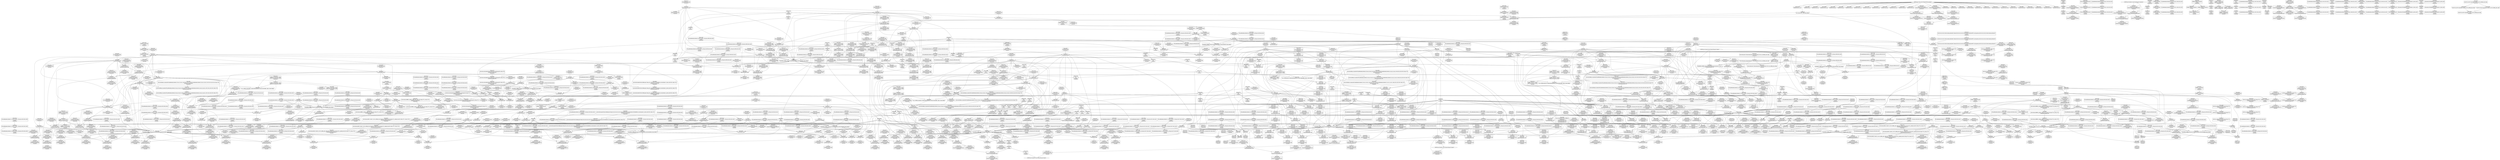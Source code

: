 digraph {
	CE0x4ac9460 [shape=record,shape=Mrecord,label="{CE0x4ac9460|i64*_getelementptr_inbounds_(_11_x_i64_,_11_x_i64_*___llvm_gcov_ctr132,_i64_0,_i64_10)|*Constant*|*SummSink*}"]
	CE0x4abab10 [shape=record,shape=Mrecord,label="{CE0x4abab10|i32_883|*Constant*|*SummSource*}"]
	CE0x4ab6d50 [shape=record,shape=Mrecord,label="{CE0x4ab6d50|rcu_read_unlock:_tmp10|include/linux/rcupdate.h,933|*SummSource*}"]
	CE0x4a10820 [shape=record,shape=Mrecord,label="{CE0x4a10820|get_current:_tmp1|*SummSource*}"]
	CE0x4a2b2b0 [shape=record,shape=Mrecord,label="{CE0x4a2b2b0|i64_5|*Constant*}"]
	CE0x4a83670 [shape=record,shape=Mrecord,label="{CE0x4a83670|i64*_getelementptr_inbounds_(_13_x_i64_,_13_x_i64_*___llvm_gcov_ctr126,_i64_0,_i64_10)|*Constant*}"]
	CE0x4aae730 [shape=record,shape=Mrecord,label="{CE0x4aae730|_call_void_asm_sideeffect_,_memory_,_dirflag_,_fpsr_,_flags_()_#3,_!dbg_!27714,_!srcloc_!27715|include/linux/rcupdate.h,239|*SummSink*}"]
	CE0x4b050d0 [shape=record,shape=Mrecord,label="{CE0x4b050d0|rcu_lock_acquire:___here}"]
	CE0x4aaa770 [shape=record,shape=Mrecord,label="{CE0x4aaa770|rcu_read_unlock:_tmp16|include/linux/rcupdate.h,933|*SummSink*}"]
	CE0x4a96d40 [shape=record,shape=Mrecord,label="{CE0x4a96d40|rcu_lock_release:_tmp2}"]
	CE0x4a50dd0 [shape=record,shape=Mrecord,label="{CE0x4a50dd0|current_sid:_tmp22|security/selinux/hooks.c,218}"]
	CE0x4af2b00 [shape=record,shape=Mrecord,label="{CE0x4af2b00|i64*_getelementptr_inbounds_(_4_x_i64_,_4_x_i64_*___llvm_gcov_ctr133,_i64_0,_i64_3)|*Constant*|*SummSource*}"]
	CE0x4a1c770 [shape=record,shape=Mrecord,label="{CE0x4a1c770|task_sid:_entry|*SummSource*}"]
	CE0x4ab43f0 [shape=record,shape=Mrecord,label="{CE0x4ab43f0|rcu_read_unlock:_call3|include/linux/rcupdate.h,933}"]
	CE0x4b05af0 [shape=record,shape=Mrecord,label="{CE0x4b05af0|__rcu_read_unlock:_tmp1}"]
	CE0x4a78c90 [shape=record,shape=Mrecord,label="{CE0x4a78c90|rcu_read_lock:_if.then|*SummSource*}"]
	CE0x4b005c0 [shape=record,shape=Mrecord,label="{CE0x4b005c0|i64*_getelementptr_inbounds_(_4_x_i64_,_4_x_i64_*___llvm_gcov_ctr134,_i64_0,_i64_3)|*Constant*}"]
	"CONST[source:0(mediator),value:2(dynamic)][purpose:{object}]"
	CE0x4a2e2a0 [shape=record,shape=Mrecord,label="{CE0x4a2e2a0|i16_2|*Constant*|*SummSink*}"]
	"CONST[source:1(input),value:2(dynamic)][purpose:{object}]"
	CE0x4abba20 [shape=record,shape=Mrecord,label="{CE0x4abba20|i64*_getelementptr_inbounds_(_11_x_i64_,_11_x_i64_*___llvm_gcov_ctr127,_i64_0,_i64_9)|*Constant*|*SummSink*}"]
	CE0x4a21c80 [shape=record,shape=Mrecord,label="{CE0x4a21c80|current_sid:_tmp11|security/selinux/hooks.c,218|*SummSink*}"]
	CE0x4a74730 [shape=record,shape=Mrecord,label="{CE0x4a74730|task_sid:_tmp5|security/selinux/hooks.c,208|*SummSink*}"]
	CE0x4a11e20 [shape=record,shape=Mrecord,label="{CE0x4a11e20|selinux_task_setnice:_tmp8|security/selinux/hooks.c,3600|*SummSource*}"]
	CE0x4a55820 [shape=record,shape=Mrecord,label="{CE0x4a55820|current_sid:_land.lhs.true2|*SummSource*}"]
	CE0x4abfb50 [shape=record,shape=Mrecord,label="{CE0x4abfb50|rcu_read_lock:_tmp7|include/linux/rcupdate.h,882|*SummSink*}"]
	CE0x4a36860 [shape=record,shape=Mrecord,label="{CE0x4a36860|current_sid:_tmp2|*SummSource*}"]
	CE0x4a27430 [shape=record,shape=Mrecord,label="{CE0x4a27430|selinux_task_setnice:_tmp5|security/selinux/hooks.c,3597}"]
	CE0x4a2f010 [shape=record,shape=Mrecord,label="{CE0x4a2f010|avc_has_perm:_auditdata|Function::avc_has_perm&Arg::auditdata::|*SummSink*}"]
	CE0x4af19b0 [shape=record,shape=Mrecord,label="{CE0x4af19b0|_call_void_mcount()_#3|*SummSink*}"]
	CE0x4ac3200 [shape=record,shape=Mrecord,label="{CE0x4ac3200|GLOBAL:___llvm_gcov_ctr127|Global_var:__llvm_gcov_ctr127|*SummSink*}"]
	CE0x4aaec30 [shape=record,shape=Mrecord,label="{CE0x4aaec30|rcu_read_unlock:_tmp7|include/linux/rcupdate.h,933|*SummSource*}"]
	CE0x4ac5ad0 [shape=record,shape=Mrecord,label="{CE0x4ac5ad0|rcu_read_unlock:_if.end|*SummSink*}"]
	CE0x4af5860 [shape=record,shape=Mrecord,label="{CE0x4af5860|i64*_getelementptr_inbounds_(_4_x_i64_,_4_x_i64_*___llvm_gcov_ctr134,_i64_0,_i64_2)|*Constant*|*SummSource*}"]
	CE0x4b4f000 [shape=record,shape=Mrecord,label="{CE0x4b4f000|i64*_getelementptr_inbounds_(_4_x_i64_,_4_x_i64_*___llvm_gcov_ctr135,_i64_0,_i64_2)|*Constant*|*SummSource*}"]
	CE0x4a37030 [shape=record,shape=Mrecord,label="{CE0x4a37030|current_sid:_tmp14|security/selinux/hooks.c,218}"]
	CE0x4a1ea70 [shape=record,shape=Mrecord,label="{CE0x4a1ea70|selinux_task_setnice:_tmp1|*SummSink*}"]
	CE0x4a35860 [shape=record,shape=Mrecord,label="{CE0x4a35860|rcu_read_lock:_call|include/linux/rcupdate.h,882}"]
	CE0x4a96890 [shape=record,shape=Mrecord,label="{CE0x4a96890|rcu_lock_acquire:_tmp5|include/linux/rcupdate.h,418}"]
	CE0x4a29e60 [shape=record,shape=Mrecord,label="{CE0x4a29e60|_call_void_mcount()_#3}"]
	CE0x4ab35f0 [shape=record,shape=Mrecord,label="{CE0x4ab35f0|rcu_lock_acquire:_tmp3|*SummSource*}"]
	CE0x4a19520 [shape=record,shape=Mrecord,label="{CE0x4a19520|cred_sid:_entry|*SummSink*}"]
	CE0x4a34870 [shape=record,shape=Mrecord,label="{CE0x4a34870|current_sid:_tobool1|security/selinux/hooks.c,218|*SummSource*}"]
	CE0x4ab2810 [shape=record,shape=Mrecord,label="{CE0x4ab2810|rcu_read_unlock:_tmp12|include/linux/rcupdate.h,933|*SummSource*}"]
	CE0x4a2b340 [shape=record,shape=Mrecord,label="{CE0x4a2b340|rcu_read_lock:_tobool1|include/linux/rcupdate.h,882}"]
	CE0x4a4c870 [shape=record,shape=Mrecord,label="{CE0x4a4c870|i8*_getelementptr_inbounds_(_25_x_i8_,_25_x_i8_*_.str3,_i32_0,_i32_0)|*Constant*|*SummSource*}"]
	CE0x4b33180 [shape=record,shape=Mrecord,label="{CE0x4b33180|i64*_getelementptr_inbounds_(_4_x_i64_,_4_x_i64_*___llvm_gcov_ctr129,_i64_0,_i64_2)|*Constant*}"]
	CE0x4a12270 [shape=record,shape=Mrecord,label="{CE0x4a12270|i64*_getelementptr_inbounds_(_6_x_i64_,_6_x_i64_*___llvm_gcov_ctr283,_i64_0,_i64_3)|*Constant*}"]
	CE0x4a8a7b0 [shape=record,shape=Mrecord,label="{CE0x4a8a7b0|__rcu_read_lock:_do.body}"]
	CE0x4a737d0 [shape=record,shape=Mrecord,label="{CE0x4a737d0|GLOBAL:___llvm_gcov_ctr126|Global_var:__llvm_gcov_ctr126}"]
	"CONST[source:0(mediator),value:0(static)][purpose:{operation}]"
	CE0x4a4e620 [shape=record,shape=Mrecord,label="{CE0x4a4e620|current_sid:_call4|security/selinux/hooks.c,218|*SummSource*}"]
	CE0x4ac50d0 [shape=record,shape=Mrecord,label="{CE0x4ac50d0|COLLAPSED:_GCMRE___llvm_gcov_ctr133_internal_global_4_x_i64_zeroinitializer:_elem_0:default:}"]
	CE0x4ac0bb0 [shape=record,shape=Mrecord,label="{CE0x4ac0bb0|GLOBAL:_rcu_lock_acquire|*Constant*}"]
	CE0x4a4f020 [shape=record,shape=Mrecord,label="{CE0x4a4f020|get_current:_entry|*SummSink*}"]
	CE0x4aa8a40 [shape=record,shape=Mrecord,label="{CE0x4aa8a40|__rcu_read_lock:_tmp7|include/linux/rcupdate.h,240|*SummSink*}"]
	CE0x4af3a10 [shape=record,shape=Mrecord,label="{CE0x4af3a10|GLOBAL:_lock_acquire|*Constant*}"]
	CE0x4b334a0 [shape=record,shape=Mrecord,label="{CE0x4b334a0|__preempt_count_add:_do.end}"]
	CE0x4a2d9c0 [shape=record,shape=Mrecord,label="{CE0x4a2d9c0|avc_has_perm:_ssid|Function::avc_has_perm&Arg::ssid::|*SummSink*}"]
	CE0x4a6f3a0 [shape=record,shape=Mrecord,label="{CE0x4a6f3a0|rcu_read_lock:_tobool|include/linux/rcupdate.h,882|*SummSink*}"]
	CE0x4aa3ee0 [shape=record,shape=Mrecord,label="{CE0x4aa3ee0|rcu_read_lock:_tmp21|include/linux/rcupdate.h,884|*SummSink*}"]
	CE0x4aba700 [shape=record,shape=Mrecord,label="{CE0x4aba700|i64*_getelementptr_inbounds_(_11_x_i64_,_11_x_i64_*___llvm_gcov_ctr127,_i64_0,_i64_8)|*Constant*|*SummSource*}"]
	CE0x4a11680 [shape=record,shape=Mrecord,label="{CE0x4a11680|i32_(i32,_i32,_i16,_i32,_%struct.common_audit_data*)*_bitcast_(i32_(i32,_i32,_i16,_i32,_%struct.common_audit_data.495*)*_avc_has_perm_to_i32_(i32,_i32,_i16,_i32,_%struct.common_audit_data*)*)|*Constant*}"]
	CE0x4ac71b0 [shape=record,shape=Mrecord,label="{CE0x4ac71b0|_call_void_asm_addl_$1,_%gs:$0_,_*m,ri,*m,_dirflag_,_fpsr_,_flags_(i32*___preempt_count,_i32_%val,_i32*___preempt_count)_#3,_!dbg_!27714,_!srcloc_!27717|./arch/x86/include/asm/preempt.h,72|*SummSource*}"]
	CE0x4a57540 [shape=record,shape=Mrecord,label="{CE0x4a57540|i64*_getelementptr_inbounds_(_2_x_i64_,_2_x_i64_*___llvm_gcov_ctr98,_i64_0,_i64_0)|*Constant*|*SummSource*}"]
	CE0x4b337b0 [shape=record,shape=Mrecord,label="{CE0x4b337b0|__preempt_count_add:_do.end|*SummSource*}"]
	CE0x4aa6d20 [shape=record,shape=Mrecord,label="{CE0x4aa6d20|rcu_read_unlock:_do.body|*SummSink*}"]
	CE0x4b32850 [shape=record,shape=Mrecord,label="{CE0x4b32850|__preempt_count_sub:_tmp|*SummSink*}"]
	CE0x4ac17e0 [shape=record,shape=Mrecord,label="{CE0x4ac17e0|cred_sid:_tmp5|security/selinux/hooks.c,196}"]
	CE0x4a0b630 [shape=record,shape=Mrecord,label="{CE0x4a0b630|current_sid:_if.end}"]
	CE0x4b0f150 [shape=record,shape=Mrecord,label="{CE0x4b0f150|__rcu_read_unlock:_tmp3|*SummSink*}"]
	CE0x4ac5060 [shape=record,shape=Mrecord,label="{CE0x4ac5060|rcu_lock_release:_tmp}"]
	CE0x4ab9120 [shape=record,shape=Mrecord,label="{CE0x4ab9120|rcu_read_lock:_call3|include/linux/rcupdate.h,882|*SummSource*}"]
	CE0x4b26b90 [shape=record,shape=Mrecord,label="{CE0x4b26b90|__preempt_count_add:_tmp6|./arch/x86/include/asm/preempt.h,73|*SummSource*}"]
	CE0x4a2d860 [shape=record,shape=Mrecord,label="{CE0x4a2d860|avc_has_perm:_ssid|Function::avc_has_perm&Arg::ssid::}"]
	CE0x4aba170 [shape=record,shape=Mrecord,label="{CE0x4aba170|rcu_read_lock:_if.end|*SummSource*}"]
	CE0x4a213d0 [shape=record,shape=Mrecord,label="{CE0x4a213d0|i32_0|*Constant*|*SummSink*}"]
	CE0x4a52630 [shape=record,shape=Mrecord,label="{CE0x4a52630|cred_sid:_security|security/selinux/hooks.c,196}"]
	CE0x4aa1d40 [shape=record,shape=Mrecord,label="{CE0x4aa1d40|i64_2|*Constant*}"]
	CE0x4ab3910 [shape=record,shape=Mrecord,label="{CE0x4ab3910|rcu_read_unlock:_do.end}"]
	CE0x4acb480 [shape=record,shape=Mrecord,label="{CE0x4acb480|__preempt_count_add:_val|Function::__preempt_count_add&Arg::val::}"]
	CE0x4a4adf0 [shape=record,shape=Mrecord,label="{CE0x4a4adf0|rcu_read_lock:_tmp14|include/linux/rcupdate.h,882|*SummSource*}"]
	CE0x4a77ac0 [shape=record,shape=Mrecord,label="{CE0x4a77ac0|task_sid:_if.then|*SummSink*}"]
	CE0x4a7cad0 [shape=record,shape=Mrecord,label="{CE0x4a7cad0|task_sid:_tmp13|security/selinux/hooks.c,208|*SummSource*}"]
	CE0x4ac8910 [shape=record,shape=Mrecord,label="{CE0x4ac8910|rcu_read_unlock:_tmp20|include/linux/rcupdate.h,933}"]
	CE0x4a319f0 [shape=record,shape=Mrecord,label="{CE0x4a319f0|_call_void_mcount()_#3|*SummSink*}"]
	CE0x4a4a610 [shape=record,shape=Mrecord,label="{CE0x4a4a610|rcu_read_unlock:_tmp13|include/linux/rcupdate.h,933|*SummSink*}"]
	CE0x4a6fa30 [shape=record,shape=Mrecord,label="{CE0x4a6fa30|__rcu_read_lock:_tmp1|*SummSource*}"]
	CE0x4ab69e0 [shape=record,shape=Mrecord,label="{CE0x4ab69e0|rcu_read_unlock:_do.end|*SummSink*}"]
	CE0x4a51270 [shape=record,shape=Mrecord,label="{CE0x4a51270|current_sid:_tmp23|security/selinux/hooks.c,218}"]
	CE0x4b4f460 [shape=record,shape=Mrecord,label="{CE0x4b4f460|__preempt_count_sub:_tmp5|./arch/x86/include/asm/preempt.h,77|*SummSink*}"]
	CE0x4a062f0 [shape=record,shape=Mrecord,label="{CE0x4a062f0|i64_1|*Constant*}"]
	CE0x4b00bd0 [shape=record,shape=Mrecord,label="{CE0x4b00bd0|i64*_getelementptr_inbounds_(_4_x_i64_,_4_x_i64_*___llvm_gcov_ctr134,_i64_0,_i64_1)|*Constant*|*SummSource*}"]
	CE0x4aa6ff0 [shape=record,shape=Mrecord,label="{CE0x4aa6ff0|rcu_read_unlock:_tobool|include/linux/rcupdate.h,933}"]
	CE0x4a4f6f0 [shape=record,shape=Mrecord,label="{CE0x4a4f6f0|i32_78|*Constant*|*SummSource*}"]
	CE0x4abf090 [shape=record,shape=Mrecord,label="{CE0x4abf090|_call_void_rcu_lock_acquire(%struct.lockdep_map*_rcu_lock_map)_#10,_!dbg_!27711|include/linux/rcupdate.h,881}"]
	CE0x4a62ab0 [shape=record,shape=Mrecord,label="{CE0x4a62ab0|task_sid:_tmp16|security/selinux/hooks.c,208|*SummSource*}"]
	CE0x4ab1b50 [shape=record,shape=Mrecord,label="{CE0x4ab1b50|i64*_getelementptr_inbounds_(_4_x_i64_,_4_x_i64_*___llvm_gcov_ctr130,_i64_0,_i64_3)|*Constant*|*SummSink*}"]
	CE0x4a22a60 [shape=record,shape=Mrecord,label="{CE0x4a22a60|selinux_task_setnice:_tmp1|*SummSource*}"]
	CE0x4ab04c0 [shape=record,shape=Mrecord,label="{CE0x4ab04c0|rcu_read_unlock:_tmp5|include/linux/rcupdate.h,933|*SummSource*}"]
	CE0x4a77ca0 [shape=record,shape=Mrecord,label="{CE0x4a77ca0|_call_void___rcu_read_lock()_#10,_!dbg_!27710|include/linux/rcupdate.h,879|*SummSink*}"]
	CE0x4a31f70 [shape=record,shape=Mrecord,label="{CE0x4a31f70|current_sid:_do.end|*SummSource*}"]
	CE0x4a4f680 [shape=record,shape=Mrecord,label="{CE0x4a4f680|i32_78|*Constant*|*SummSink*}"]
	CE0x4a89240 [shape=record,shape=Mrecord,label="{CE0x4a89240|_call_void___rcu_read_unlock()_#10,_!dbg_!27734|include/linux/rcupdate.h,937|*SummSink*}"]
	CE0x4a0a6e0 [shape=record,shape=Mrecord,label="{CE0x4a0a6e0|selinux_task_setnice:_if.then|*SummSink*}"]
	CE0x4a8f330 [shape=record,shape=Mrecord,label="{CE0x4a8f330|__preempt_count_add:_tmp7|./arch/x86/include/asm/preempt.h,73}"]
	CE0x4ab26e0 [shape=record,shape=Mrecord,label="{CE0x4ab26e0|rcu_read_unlock:_tmp12|include/linux/rcupdate.h,933}"]
	CE0x4ac0c20 [shape=record,shape=Mrecord,label="{CE0x4ac0c20|i64*_getelementptr_inbounds_(_4_x_i64_,_4_x_i64_*___llvm_gcov_ctr135,_i64_0,_i64_3)|*Constant*}"]
	CE0x4ac0970 [shape=record,shape=Mrecord,label="{CE0x4ac0970|rcu_lock_acquire:_entry}"]
	CE0x4b272d0 [shape=record,shape=Mrecord,label="{CE0x4b272d0|__preempt_count_sub:_tmp7|./arch/x86/include/asm/preempt.h,78|*SummSource*}"]
	CE0x4ac5290 [shape=record,shape=Mrecord,label="{CE0x4ac5290|rcu_read_unlock:_tmp8|include/linux/rcupdate.h,933|*SummSink*}"]
	CE0x4a778c0 [shape=record,shape=Mrecord,label="{CE0x4a778c0|task_sid:_if.then}"]
	CE0x4a73f00 [shape=record,shape=Mrecord,label="{CE0x4a73f00|task_sid:_tmp|*SummSink*}"]
	CE0x4a7d8e0 [shape=record,shape=Mrecord,label="{CE0x4a7d8e0|task_sid:_call3|security/selinux/hooks.c,208|*SummSink*}"]
	CE0x4a62950 [shape=record,shape=Mrecord,label="{CE0x4a62950|task_sid:_tmp16|security/selinux/hooks.c,208}"]
	CE0x4a245e0 [shape=record,shape=Mrecord,label="{CE0x4a245e0|selinux_task_setnice:_entry}"]
	CE0x4a51a40 [shape=record,shape=Mrecord,label="{CE0x4a51a40|i32_1|*Constant*|*SummSource*}"]
	CE0x49ff640 [shape=record,shape=Mrecord,label="{CE0x49ff640|selinux_task_setnice:_entry|*SummSink*}"]
	CE0x4a556e0 [shape=record,shape=Mrecord,label="{CE0x4a556e0|task_sid:_call|security/selinux/hooks.c,208}"]
	CE0x4a301d0 [shape=record,shape=Mrecord,label="{CE0x4a301d0|_call_void_mcount()_#3}"]
	CE0x4a10d20 [shape=record,shape=Mrecord,label="{CE0x4a10d20|current_sid:_tmp17|security/selinux/hooks.c,218}"]
	CE0x4a81ec0 [shape=record,shape=Mrecord,label="{CE0x4a81ec0|i8*_getelementptr_inbounds_(_41_x_i8_,_41_x_i8_*_.str44,_i32_0,_i32_0)|*Constant*|*SummSource*}"]
	CE0x4a61bc0 [shape=record,shape=Mrecord,label="{CE0x4a61bc0|rcu_read_lock:_tmp3}"]
	CE0x664b900 [shape=record,shape=Mrecord,label="{CE0x664b900|selinux_task_setnice:_p|Function::selinux_task_setnice&Arg::p::|*SummSink*}"]
	CE0x49fba70 [shape=record,shape=Mrecord,label="{CE0x49fba70|i64*_getelementptr_inbounds_(_6_x_i64_,_6_x_i64_*___llvm_gcov_ctr283,_i64_0,_i64_5)|*Constant*|*SummSource*}"]
	CE0x4aaa600 [shape=record,shape=Mrecord,label="{CE0x4aaa600|rcu_read_unlock:_tmp16|include/linux/rcupdate.h,933|*SummSource*}"]
	CE0x4a79240 [shape=record,shape=Mrecord,label="{CE0x4a79240|task_sid:_bb|*SummSource*}"]
	CE0x4a34fe0 [shape=record,shape=Mrecord,label="{CE0x4a34fe0|i64_4|*Constant*|*SummSource*}"]
	CE0x4a382a0 [shape=record,shape=Mrecord,label="{CE0x4a382a0|current_sid:_tmp15|security/selinux/hooks.c,218}"]
	CE0x4b05570 [shape=record,shape=Mrecord,label="{CE0x4b05570|_call_void_mcount()_#3}"]
	CE0x4b0ddc0 [shape=record,shape=Mrecord,label="{CE0x4b0ddc0|__rcu_read_unlock:_bb}"]
	CE0x4a2cc50 [shape=record,shape=Mrecord,label="{CE0x4a2cc50|avc_has_perm:_entry|*SummSource*}"]
	CE0x4a071f0 [shape=record,shape=Mrecord,label="{CE0x4a071f0|GLOBAL:_current_sid.__warned|Global_var:current_sid.__warned|*SummSource*}"]
	CE0x4a2ed40 [shape=record,shape=Mrecord,label="{CE0x4a2ed40|%struct.common_audit_data*_null|*Constant*|*SummSource*}"]
	CE0x4a0e070 [shape=record,shape=Mrecord,label="{CE0x4a0e070|selinux_task_setnice:_tmp|*SummSink*}"]
	CE0x4ab0580 [shape=record,shape=Mrecord,label="{CE0x4ab0580|_call_void_mcount()_#3|*SummSink*}"]
	CE0x4af59e0 [shape=record,shape=Mrecord,label="{CE0x4af59e0|i64*_getelementptr_inbounds_(_4_x_i64_,_4_x_i64_*___llvm_gcov_ctr134,_i64_0,_i64_2)|*Constant*|*SummSink*}"]
	CE0x5d98c20 [shape=record,shape=Mrecord,label="{CE0x5d98c20|i64*_getelementptr_inbounds_(_6_x_i64_,_6_x_i64_*___llvm_gcov_ctr283,_i64_0,_i64_0)|*Constant*|*SummSource*}"]
	CE0x4a1dd00 [shape=record,shape=Mrecord,label="{CE0x4a1dd00|COLLAPSED:_GCMRE___llvm_gcov_ctr136_internal_global_2_x_i64_zeroinitializer:_elem_0:default:}"]
	CE0x4a82570 [shape=record,shape=Mrecord,label="{CE0x4a82570|i64*_getelementptr_inbounds_(_13_x_i64_,_13_x_i64_*___llvm_gcov_ctr126,_i64_0,_i64_9)|*Constant*|*SummSink*}"]
	CE0x4aa1a40 [shape=record,shape=Mrecord,label="{CE0x4aa1a40|rcu_lock_acquire:_tmp5|include/linux/rcupdate.h,418|*SummSink*}"]
	CE0x4a07320 [shape=record,shape=Mrecord,label="{CE0x4a07320|GLOBAL:_current_sid.__warned|Global_var:current_sid.__warned|*SummSink*}"]
	CE0x4a7c700 [shape=record,shape=Mrecord,label="{CE0x4a7c700|GLOBAL:___rcu_read_lock|*Constant*}"]
	CE0x4a00490 [shape=record,shape=Mrecord,label="{CE0x4a00490|selinux_task_setnice:_if.then|*SummSource*}"]
	CE0x4a7d3f0 [shape=record,shape=Mrecord,label="{CE0x4a7d3f0|GLOBAL:_current_task|Global_var:current_task|*SummSource*}"]
	CE0x4a000c0 [shape=record,shape=Mrecord,label="{CE0x4a000c0|VOIDTB_TE:_CE_28,32_}"]
	CE0x4ab39e0 [shape=record,shape=Mrecord,label="{CE0x4ab39e0|rcu_read_unlock:_do.end|*SummSource*}"]
	CE0x4a74840 [shape=record,shape=Mrecord,label="{CE0x4a74840|task_sid:_tmp6|security/selinux/hooks.c,208}"]
	CE0x4b04340 [shape=record,shape=Mrecord,label="{CE0x4b04340|rcu_lock_release:_tmp4|include/linux/rcupdate.h,423|*SummSource*}"]
	CE0x4af36e0 [shape=record,shape=Mrecord,label="{CE0x4af36e0|i64*_getelementptr_inbounds_(_4_x_i64_,_4_x_i64_*___llvm_gcov_ctr130,_i64_0,_i64_0)|*Constant*}"]
	CE0x4a56e70 [shape=record,shape=Mrecord,label="{CE0x4a56e70|i64_7|*Constant*|*SummSink*}"]
	CE0x4ac22a0 [shape=record,shape=Mrecord,label="{CE0x4ac22a0|_call_void_mcount()_#3|*SummSource*}"]
	CE0x4a1f5c0 [shape=record,shape=Mrecord,label="{CE0x4a1f5c0|VOIDTB_TE:_CE_4,8_}"]
	CE0x4a0c300 [shape=record,shape=Mrecord,label="{CE0x4a0c300|selinux_task_setnice:_nice|Function::selinux_task_setnice&Arg::nice::|*SummSource*}"]
	CE0x4abd220 [shape=record,shape=Mrecord,label="{CE0x4abd220|rcu_read_lock:_tmp18|include/linux/rcupdate.h,882}"]
	CE0x4a4c5f0 [shape=record,shape=Mrecord,label="{CE0x4a4c5f0|GLOBAL:_lockdep_rcu_suspicious|*Constant*|*SummSource*}"]
	CE0x4a62d50 [shape=record,shape=Mrecord,label="{CE0x4a62d50|task_sid:_tmp17|security/selinux/hooks.c,208}"]
	CE0x4aa7e40 [shape=record,shape=Mrecord,label="{CE0x4aa7e40|rcu_read_unlock:_tmp15|include/linux/rcupdate.h,933}"]
	CE0x4af1810 [shape=record,shape=Mrecord,label="{CE0x4af1810|_call_void_mcount()_#3}"]
	CE0x4b31d10 [shape=record,shape=Mrecord,label="{CE0x4b31d10|__preempt_count_sub:_sub|./arch/x86/include/asm/preempt.h,77}"]
	CE0x4a248e0 [shape=record,shape=Mrecord,label="{CE0x4a248e0|VOIDTB_TE:_CE_56,64_}"]
	CE0x4ab4980 [shape=record,shape=Mrecord,label="{CE0x4ab4980|rcu_lock_acquire:_tmp2|*SummSource*}"]
	CE0x4a33b20 [shape=record,shape=Mrecord,label="{CE0x4a33b20|_call_void_lockdep_rcu_suspicious(i8*_getelementptr_inbounds_(_25_x_i8_,_25_x_i8_*_.str3,_i32_0,_i32_0),_i32_208,_i8*_getelementptr_inbounds_(_41_x_i8_,_41_x_i8_*_.str44,_i32_0,_i32_0))_#10,_!dbg_!27732|security/selinux/hooks.c,208|*SummSink*}"]
	CE0x4ac5f50 [shape=record,shape=Mrecord,label="{CE0x4ac5f50|i64*_getelementptr_inbounds_(_4_x_i64_,_4_x_i64_*___llvm_gcov_ctr130,_i64_0,_i64_1)|*Constant*}"]
	CE0x4a1fb10 [shape=record,shape=Mrecord,label="{CE0x4a1fb10|i32_0|*Constant*}"]
	CE0x4a23650 [shape=record,shape=Mrecord,label="{CE0x4a23650|i64_2|*Constant*}"]
	CE0x4a12380 [shape=record,shape=Mrecord,label="{CE0x4a12380|i64*_getelementptr_inbounds_(_6_x_i64_,_6_x_i64_*___llvm_gcov_ctr283,_i64_0,_i64_3)|*Constant*|*SummSource*}"]
	CE0x4a2c6e0 [shape=record,shape=Mrecord,label="{CE0x4a2c6e0|current_sid:_tmp19|security/selinux/hooks.c,218}"]
	CE0x4a82dd0 [shape=record,shape=Mrecord,label="{CE0x4a82dd0|task_sid:_tmp22|security/selinux/hooks.c,208|*SummSource*}"]
	CE0x4a63510 [shape=record,shape=Mrecord,label="{CE0x4a63510|cred_sid:_tmp4|*LoadInst*|security/selinux/hooks.c,196}"]
	CE0x4a81570 [shape=record,shape=Mrecord,label="{CE0x4a81570|i32_208|*Constant*}"]
	CE0x4ab03b0 [shape=record,shape=Mrecord,label="{CE0x4ab03b0|rcu_read_unlock:_tmp5|include/linux/rcupdate.h,933}"]
	CE0x4a350b0 [shape=record,shape=Mrecord,label="{CE0x4a350b0|i64_4|*Constant*|*SummSink*}"]
	CE0x4b2ddb0 [shape=record,shape=Mrecord,label="{CE0x4b2ddb0|__rcu_read_unlock:_tmp}"]
	CE0x4a66840 [shape=record,shape=Mrecord,label="{CE0x4a66840|GLOBAL:___llvm_gcov_ctr126|Global_var:__llvm_gcov_ctr126|*SummSource*}"]
	CE0x4aa6260 [shape=record,shape=Mrecord,label="{CE0x4aa6260|cred_sid:_tmp6|security/selinux/hooks.c,197}"]
	CE0x4ac6fc0 [shape=record,shape=Mrecord,label="{CE0x4ac6fc0|_call_void_asm_addl_$1,_%gs:$0_,_*m,ri,*m,_dirflag_,_fpsr_,_flags_(i32*___preempt_count,_i32_%val,_i32*___preempt_count)_#3,_!dbg_!27714,_!srcloc_!27717|./arch/x86/include/asm/preempt.h,72}"]
	CE0x4b04ae0 [shape=record,shape=Mrecord,label="{CE0x4b04ae0|GLOBAL:___preempt_count|Global_var:__preempt_count}"]
	CE0x4a30d20 [shape=record,shape=Mrecord,label="{CE0x4a30d20|i64*_getelementptr_inbounds_(_11_x_i64_,_11_x_i64_*___llvm_gcov_ctr125,_i64_0,_i64_6)|*Constant*|*SummSource*}"]
	CE0x4b058a0 [shape=record,shape=Mrecord,label="{CE0x4b058a0|__rcu_read_unlock:_tmp|*SummSource*}"]
	CE0x4a16b30 [shape=record,shape=Mrecord,label="{CE0x4a16b30|i64*_getelementptr_inbounds_(_4_x_i64_,_4_x_i64_*___llvm_gcov_ctr135,_i64_0,_i64_1)|*Constant*|*SummSource*}"]
	CE0x4a80110 [shape=record,shape=Mrecord,label="{CE0x4a80110|_call_void_lockdep_rcu_suspicious(i8*_getelementptr_inbounds_(_25_x_i8_,_25_x_i8_*_.str45,_i32_0,_i32_0),_i32_934,_i8*_getelementptr_inbounds_(_44_x_i8_,_44_x_i8_*_.str47,_i32_0,_i32_0))_#10,_!dbg_!27726|include/linux/rcupdate.h,933|*SummSink*}"]
	CE0x4af5600 [shape=record,shape=Mrecord,label="{CE0x4af5600|i32_2|*Constant*|*SummSink*}"]
	CE0x4a975c0 [shape=record,shape=Mrecord,label="{CE0x4a975c0|i64*_getelementptr_inbounds_(_4_x_i64_,_4_x_i64_*___llvm_gcov_ctr128,_i64_0,_i64_0)|*Constant*|*SummSink*}"]
	CE0x4a0b320 [shape=record,shape=Mrecord,label="{CE0x4a0b320|current_has_perm:_perms|Function::current_has_perm&Arg::perms::}"]
	CE0x4ac8460 [shape=record,shape=Mrecord,label="{CE0x4ac8460|rcu_read_unlock:_tmp19|include/linux/rcupdate.h,933}"]
	CE0x4af37e0 [shape=record,shape=Mrecord,label="{CE0x4af37e0|i64*_getelementptr_inbounds_(_4_x_i64_,_4_x_i64_*___llvm_gcov_ctr130,_i64_0,_i64_0)|*Constant*|*SummSource*}"]
	CE0x4a4b3a0 [shape=record,shape=Mrecord,label="{CE0x4a4b3a0|rcu_read_lock:_tmp15|include/linux/rcupdate.h,882|*SummSource*}"]
	CE0x4a79060 [shape=record,shape=Mrecord,label="{CE0x4a79060|task_sid:_if.end|*SummSink*}"]
	CE0x4a28fb0 [shape=record,shape=Mrecord,label="{CE0x4a28fb0|i64*_getelementptr_inbounds_(_13_x_i64_,_13_x_i64_*___llvm_gcov_ctr126,_i64_0,_i64_12)|*Constant*|*SummSink*}"]
	CE0x4abc5d0 [shape=record,shape=Mrecord,label="{CE0x4abc5d0|rcu_read_lock:_tmp20|include/linux/rcupdate.h,882|*SummSource*}"]
	CE0x4af06e0 [shape=record,shape=Mrecord,label="{CE0x4af06e0|__preempt_count_add:_tmp2|*SummSource*}"]
	CE0x4b03380 [shape=record,shape=Mrecord,label="{CE0x4b03380|_call_void_mcount()_#3|*SummSink*}"]
	CE0x4a97d60 [shape=record,shape=Mrecord,label="{CE0x4a97d60|get_current:_bb|*SummSink*}"]
	CE0x4a230f0 [shape=record,shape=Mrecord,label="{CE0x4a230f0|VOIDTB_TE:_CE_88,89_}"]
	CE0x4a2ba60 [shape=record,shape=Mrecord,label="{CE0x4a2ba60|i64*_getelementptr_inbounds_(_11_x_i64_,_11_x_i64_*___llvm_gcov_ctr127,_i64_0,_i64_8)|*Constant*|*SummSink*}"]
	CE0x4b0f6e0 [shape=record,shape=Mrecord,label="{CE0x4b0f6e0|__rcu_read_unlock:_tmp3|*SummSource*}"]
	CE0x4b0ecc0 [shape=record,shape=Mrecord,label="{CE0x4b0ecc0|__rcu_read_unlock:_do.body|*SummSource*}"]
	CE0x4aa5330 [shape=record,shape=Mrecord,label="{CE0x4aa5330|cred_sid:_sid|security/selinux/hooks.c,197|*SummSource*}"]
	CE0x4ab8600 [shape=record,shape=Mrecord,label="{CE0x4ab8600|rcu_read_lock:_tmp11|include/linux/rcupdate.h,882|*SummSource*}"]
	CE0x4ab1e00 [shape=record,shape=Mrecord,label="{CE0x4ab1e00|rcu_lock_acquire:_tmp6|*SummSink*}"]
	CE0x4af31c0 [shape=record,shape=Mrecord,label="{CE0x4af31c0|__rcu_read_unlock:_bb|*SummSink*}"]
	CE0x4a4f880 [shape=record,shape=Mrecord,label="{CE0x4a4f880|current_sid:_sid|security/selinux/hooks.c,220|*SummSink*}"]
	CE0x4aa7890 [shape=record,shape=Mrecord,label="{CE0x4aa7890|rcu_read_unlock:_tmp14|include/linux/rcupdate.h,933}"]
	CE0x4a22f70 [shape=record,shape=Mrecord,label="{CE0x4a22f70|VOIDTB_TE:_CE_72,80_}"]
	CE0x4a22240 [shape=record,shape=Mrecord,label="{CE0x4a22240|_call_void_asm_sideeffect_,_memory_,_dirflag_,_fpsr_,_flags_()_#3,_!dbg_!27711,_!srcloc_!27714|include/linux/rcupdate.h,244|*SummSink*}"]
	CE0x4a355d0 [shape=record,shape=Mrecord,label="{CE0x4a355d0|task_sid:_tmp11|security/selinux/hooks.c,208|*SummSource*}"]
	CE0x4aa2f20 [shape=record,shape=Mrecord,label="{CE0x4aa2f20|rcu_read_lock:_tmp8|include/linux/rcupdate.h,882|*SummSource*}"]
	CE0x4af00b0 [shape=record,shape=Mrecord,label="{CE0x4af00b0|__preempt_count_add:_tmp3|*SummSource*}"]
	CE0x4a64da0 [shape=record,shape=Mrecord,label="{CE0x4a64da0|task_sid:_tmp17|security/selinux/hooks.c,208|*SummSink*}"]
	CE0x4a34060 [shape=record,shape=Mrecord,label="{CE0x4a34060|current_sid:_tmp3}"]
	CE0x4a2c9c0 [shape=record,shape=Mrecord,label="{CE0x4a2c9c0|current_has_perm:_call2|security/selinux/hooks.c,1544}"]
	CE0x4a219e0 [shape=record,shape=Mrecord,label="{CE0x4a219e0|current_sid:_tmp11|security/selinux/hooks.c,218}"]
	CE0x4a66630 [shape=record,shape=Mrecord,label="{CE0x4a66630|task_sid:_call|security/selinux/hooks.c,208|*SummSink*}"]
	CE0x4b27110 [shape=record,shape=Mrecord,label="{CE0x4b27110|__preempt_count_sub:_tmp7|./arch/x86/include/asm/preempt.h,78}"]
	CE0x4a051e0 [shape=record,shape=Mrecord,label="{CE0x4a051e0|current_sid:_tmp1|*SummSink*}"]
	CE0x4a25590 [shape=record,shape=Mrecord,label="{CE0x4a25590|current_sid:_do.body|*SummSource*}"]
	CE0x4ac8f70 [shape=record,shape=Mrecord,label="{CE0x4ac8f70|i64*_getelementptr_inbounds_(_11_x_i64_,_11_x_i64_*___llvm_gcov_ctr132,_i64_0,_i64_10)|*Constant*}"]
	CE0x4a222b0 [shape=record,shape=Mrecord,label="{CE0x4a222b0|_call_void_asm_sideeffect_,_memory_,_dirflag_,_fpsr_,_flags_()_#3,_!dbg_!27711,_!srcloc_!27714|include/linux/rcupdate.h,244|*SummSource*}"]
	CE0x4abf860 [shape=record,shape=Mrecord,label="{CE0x4abf860|rcu_read_lock:_tmp7|include/linux/rcupdate.h,882}"]
	CE0x4a1ca80 [shape=record,shape=Mrecord,label="{CE0x4a1ca80|task_sid:_task|Function::task_sid&Arg::task::}"]
	CE0x4a91e90 [shape=record,shape=Mrecord,label="{CE0x4a91e90|rcu_lock_release:___here|*SummSink*}"]
	CE0x4a67c40 [shape=record,shape=Mrecord,label="{CE0x4a67c40|i64*_getelementptr_inbounds_(_13_x_i64_,_13_x_i64_*___llvm_gcov_ctr126,_i64_0,_i64_1)|*Constant*|*SummSink*}"]
	CE0x4a96db0 [shape=record,shape=Mrecord,label="{CE0x4a96db0|rcu_lock_release:_tmp2|*SummSource*}"]
	CE0x4a19a10 [shape=record,shape=Mrecord,label="{CE0x4a19a10|_ret_i32_%tmp6,_!dbg_!27716|security/selinux/hooks.c,197}"]
	CE0x4ab2cf0 [shape=record,shape=Mrecord,label="{CE0x4ab2cf0|__rcu_read_unlock:_tmp5|include/linux/rcupdate.h,244}"]
	CE0x4abd800 [shape=record,shape=Mrecord,label="{CE0x4abd800|i8_1|*Constant*}"]
	CE0x4a06500 [shape=record,shape=Mrecord,label="{CE0x4a06500|current_has_perm:_tmp1|*SummSource*}"]
	CE0x4a6eb80 [shape=record,shape=Mrecord,label="{CE0x4a6eb80|rcu_read_lock:_do.body|*SummSource*}"]
	CE0x4b0e4e0 [shape=record,shape=Mrecord,label="{CE0x4b0e4e0|__preempt_count_add:_tmp1}"]
	CE0x4a700c0 [shape=record,shape=Mrecord,label="{CE0x4a700c0|GLOBAL:_rcu_read_unlock|*Constant*|*SummSink*}"]
	CE0x4aaf4c0 [shape=record,shape=Mrecord,label="{CE0x4aaf4c0|rcu_read_unlock:_tmp1|*SummSource*}"]
	CE0x4a1d470 [shape=record,shape=Mrecord,label="{CE0x4a1d470|current_sid:_tmp}"]
	CE0x4ac9860 [shape=record,shape=Mrecord,label="{CE0x4ac9860|_call_void_rcu_lock_release(%struct.lockdep_map*_rcu_lock_map)_#10,_!dbg_!27733|include/linux/rcupdate.h,935}"]
	CE0x4af4bb0 [shape=record,shape=Mrecord,label="{CE0x4af4bb0|GLOBAL:_lock_acquire|*Constant*|*SummSource*}"]
	CE0x4ab9850 [shape=record,shape=Mrecord,label="{CE0x4ab9850|i64_6|*Constant*}"]
	CE0x4a97470 [shape=record,shape=Mrecord,label="{CE0x4a97470|i64_1|*Constant*}"]
	CE0x4a9f7b0 [shape=record,shape=Mrecord,label="{CE0x4a9f7b0|__rcu_read_unlock:_tmp6|include/linux/rcupdate.h,245|*SummSink*}"]
	CE0x4a1b620 [shape=record,shape=Mrecord,label="{CE0x4a1b620|current_has_perm:_call1|security/selinux/hooks.c,1543|*SummSink*}"]
	CE0x4b33de0 [shape=record,shape=Mrecord,label="{CE0x4b33de0|__preempt_count_add:_do.body}"]
	CE0x4a7a600 [shape=record,shape=Mrecord,label="{CE0x4a7a600|i64*_getelementptr_inbounds_(_2_x_i64_,_2_x_i64_*___llvm_gcov_ctr131,_i64_0,_i64_0)|*Constant*|*SummSource*}"]
	CE0x4ac0050 [shape=record,shape=Mrecord,label="{CE0x4ac0050|rcu_read_lock:_land.lhs.true2|*SummSource*}"]
	CE0x4a68870 [shape=record,shape=Mrecord,label="{CE0x4a68870|i64_1|*Constant*}"]
	CE0x4a0b2b0 [shape=record,shape=Mrecord,label="{CE0x4a0b2b0|_ret_i32_%call2,_!dbg_!27718|security/selinux/hooks.c,1544}"]
	CE0x4a8bf20 [shape=record,shape=Mrecord,label="{CE0x4a8bf20|rcu_lock_release:_bb|*SummSource*}"]
	CE0x4b05e70 [shape=record,shape=Mrecord,label="{CE0x4b05e70|i64*_getelementptr_inbounds_(_4_x_i64_,_4_x_i64_*___llvm_gcov_ctr133,_i64_0,_i64_1)|*Constant*|*SummSource*}"]
	CE0x4a9b3e0 [shape=record,shape=Mrecord,label="{CE0x4a9b3e0|_ret_void,_!dbg_!27720|./arch/x86/include/asm/preempt.h,78|*SummSource*}"]
	CE0x4a70ab0 [shape=record,shape=Mrecord,label="{CE0x4a70ab0|_ret_void,_!dbg_!27735|include/linux/rcupdate.h,938|*SummSource*}"]
	CE0x4b2ea90 [shape=record,shape=Mrecord,label="{CE0x4b2ea90|__preempt_count_sub:_bb}"]
	CE0x4af5160 [shape=record,shape=Mrecord,label="{CE0x4af5160|i32_2|*Constant*}"]
	CE0x4ac1c80 [shape=record,shape=Mrecord,label="{CE0x4ac1c80|GLOBAL:_rcu_read_lock.__warned|Global_var:rcu_read_lock.__warned|*SummSink*}"]
	CE0x4b33d40 [shape=record,shape=Mrecord,label="{CE0x4b33d40|__preempt_count_add:_tmp5|./arch/x86/include/asm/preempt.h,72|*SummSource*}"]
	CE0x4aca280 [shape=record,shape=Mrecord,label="{CE0x4aca280|_call_void_rcu_lock_release(%struct.lockdep_map*_rcu_lock_map)_#10,_!dbg_!27733|include/linux/rcupdate.h,935|*SummSink*}"]
	CE0x4ab8c50 [shape=record,shape=Mrecord,label="{CE0x4ab8c50|rcu_read_lock:_tmp12|include/linux/rcupdate.h,882|*SummSink*}"]
	CE0x4a79350 [shape=record,shape=Mrecord,label="{CE0x4a79350|task_sid:_bb|*SummSink*}"]
	CE0x4a64940 [shape=record,shape=Mrecord,label="{CE0x4a64940|i64*_getelementptr_inbounds_(_2_x_i64_,_2_x_i64_*___llvm_gcov_ctr131,_i64_0,_i64_1)|*Constant*|*SummSink*}"]
	CE0x4aca0e0 [shape=record,shape=Mrecord,label="{CE0x4aca0e0|GLOBAL:_rcu_lock_release|*Constant*}"]
	CE0x4a191b0 [shape=record,shape=Mrecord,label="{CE0x4a191b0|GLOBAL:_cred_sid|*Constant*|*SummSource*}"]
	CE0x4b08e90 [shape=record,shape=Mrecord,label="{CE0x4b08e90|__preempt_count_sub:_tmp5|./arch/x86/include/asm/preempt.h,77}"]
	CE0x4aa85b0 [shape=record,shape=Mrecord,label="{CE0x4aa85b0|rcu_read_unlock:_tobool|include/linux/rcupdate.h,933|*SummSource*}"]
	CE0x4a8e9d0 [shape=record,shape=Mrecord,label="{CE0x4a8e9d0|__preempt_count_sub:_tmp3|*SummSink*}"]
	CE0x4a1c310 [shape=record,shape=Mrecord,label="{CE0x4a1c310|GLOBAL:_task_sid|*Constant*|*SummSource*}"]
	CE0x4ac19a0 [shape=record,shape=Mrecord,label="{CE0x4ac19a0|rcu_read_unlock:_tmp8|include/linux/rcupdate.h,933}"]
	CE0x4aef8c0 [shape=record,shape=Mrecord,label="{CE0x4aef8c0|i64*_getelementptr_inbounds_(_4_x_i64_,_4_x_i64_*___llvm_gcov_ctr134,_i64_0,_i64_0)|*Constant*|*SummSource*}"]
	CE0x4a50c50 [shape=record,shape=Mrecord,label="{CE0x4a50c50|COLLAPSED:_CMRE:_elem_0::|security/selinux/hooks.c,218}"]
	CE0x4a20a30 [shape=record,shape=Mrecord,label="{CE0x4a20a30|selinux_task_setnice:_tmp2|security/selinux/hooks.c,3597|*SummSink*}"]
	CE0x4a76520 [shape=record,shape=Mrecord,label="{CE0x4a76520|_call_void_mcount()_#3}"]
	CE0x4a11e90 [shape=record,shape=Mrecord,label="{CE0x4a11e90|selinux_task_setnice:_tmp8|security/selinux/hooks.c,3600|*SummSink*}"]
	CE0x4a2e410 [shape=record,shape=Mrecord,label="{CE0x4a2e410|avc_has_perm:_tclass|Function::avc_has_perm&Arg::tclass::|*SummSource*}"]
	CE0x4a716f0 [shape=record,shape=Mrecord,label="{CE0x4a716f0|cred_sid:_tmp2|*SummSource*}"]
	CE0x4a0bba0 [shape=record,shape=Mrecord,label="{CE0x4a0bba0|_call_void_mcount()_#3|*SummSource*}"]
	CE0x4a74ea0 [shape=record,shape=Mrecord,label="{CE0x4a74ea0|task_sid:_tmp}"]
	CE0x4a51040 [shape=record,shape=Mrecord,label="{CE0x4a51040|current_sid:_tmp22|security/selinux/hooks.c,218|*SummSink*}"]
	CE0x4a9a650 [shape=record,shape=Mrecord,label="{CE0x4a9a650|GLOBAL:___preempt_count|Global_var:__preempt_count}"]
	CE0x4a19050 [shape=record,shape=Mrecord,label="{CE0x4a19050|GLOBAL:_cred_sid|*Constant*}"]
	CE0x4aa3ae0 [shape=record,shape=Mrecord,label="{CE0x4aa3ae0|i64*_getelementptr_inbounds_(_11_x_i64_,_11_x_i64_*___llvm_gcov_ctr127,_i64_0,_i64_10)|*Constant*}"]
	CE0x4a0b510 [shape=record,shape=Mrecord,label="{CE0x4a0b510|i64*_getelementptr_inbounds_(_11_x_i64_,_11_x_i64_*___llvm_gcov_ctr125,_i64_0,_i64_0)|*Constant*|*SummSink*}"]
	CE0x4a52470 [shape=record,shape=Mrecord,label="{CE0x4a52470|rcu_lock_acquire:_entry|*SummSink*}"]
	CE0x4a286c0 [shape=record,shape=Mrecord,label="{CE0x4a286c0|current_has_perm:_tmp3|*SummSource*}"]
	CE0x4a92b80 [shape=record,shape=Mrecord,label="{CE0x4a92b80|COLLAPSED:_GCMRE___llvm_gcov_ctr130_internal_global_4_x_i64_zeroinitializer:_elem_0:default:}"]
	CE0x4ab1d90 [shape=record,shape=Mrecord,label="{CE0x4ab1d90|rcu_lock_acquire:_tmp6|*SummSource*}"]
	CE0x4aa9520 [shape=record,shape=Mrecord,label="{CE0x4aa9520|rcu_read_unlock:_tmp6|include/linux/rcupdate.h,933}"]
	CE0x4a83c90 [shape=record,shape=Mrecord,label="{CE0x4a83c90|task_sid:_tmp23|security/selinux/hooks.c,208}"]
	CE0x4abccd0 [shape=record,shape=Mrecord,label="{CE0x4abccd0|rcu_read_lock:_tmp17|include/linux/rcupdate.h,882|*SummSource*}"]
	CE0x4a24720 [shape=record,shape=Mrecord,label="{CE0x4a24720|VOIDTB_TE:_CE_40,44_}"]
	CE0x4ac84d0 [shape=record,shape=Mrecord,label="{CE0x4ac84d0|rcu_read_unlock:_tmp19|include/linux/rcupdate.h,933|*SummSource*}"]
	CE0x4ac94d0 [shape=record,shape=Mrecord,label="{CE0x4ac94d0|rcu_read_unlock:_tmp21|include/linux/rcupdate.h,935|*SummSource*}"]
	CE0x4a1c440 [shape=record,shape=Mrecord,label="{CE0x4a1c440|GLOBAL:_task_sid|*Constant*|*SummSink*}"]
	CE0x4a72170 [shape=record,shape=Mrecord,label="{CE0x4a72170|cred_sid:_tmp1|*SummSource*}"]
	CE0x4b46510 [shape=record,shape=Mrecord,label="{CE0x4b46510|i64_1|*Constant*}"]
	CE0x4ab5630 [shape=record,shape=Mrecord,label="{CE0x4ab5630|i64*_getelementptr_inbounds_(_11_x_i64_,_11_x_i64_*___llvm_gcov_ctr132,_i64_0,_i64_8)|*Constant*|*SummSource*}"]
	CE0x4a7b660 [shape=record,shape=Mrecord,label="{CE0x4a7b660|rcu_read_lock:_tobool|include/linux/rcupdate.h,882}"]
	CE0x4a4b750 [shape=record,shape=Mrecord,label="{CE0x4a4b750|rcu_read_lock:_tmp16|include/linux/rcupdate.h,882}"]
	CE0x4a97bd0 [shape=record,shape=Mrecord,label="{CE0x4a97bd0|rcu_lock_acquire:___here|*SummSink*}"]
	CE0x4a01df0 [shape=record,shape=Mrecord,label="{CE0x4a01df0|_ret_i32_%retval.0,_!dbg_!27723|security/selinux/hooks.c,3601|*SummSource*}"]
	CE0x4af1220 [shape=record,shape=Mrecord,label="{CE0x4af1220|__rcu_read_unlock:_tmp6|include/linux/rcupdate.h,245}"]
	CE0x4af0750 [shape=record,shape=Mrecord,label="{CE0x4af0750|__preempt_count_add:_tmp2|*SummSink*}"]
	CE0x4aaa290 [shape=record,shape=Mrecord,label="{CE0x4aaa290|rcu_read_unlock:_tmp15|include/linux/rcupdate.h,933|*SummSink*}"]
	CE0x4b2d480 [shape=record,shape=Mrecord,label="{CE0x4b2d480|i64*_getelementptr_inbounds_(_4_x_i64_,_4_x_i64_*___llvm_gcov_ctr135,_i64_0,_i64_2)|*Constant*|*SummSink*}"]
	CE0x4a55310 [shape=record,shape=Mrecord,label="{CE0x4a55310|cred_sid:_tmp|*SummSink*}"]
	CE0x4aad490 [shape=record,shape=Mrecord,label="{CE0x4aad490|rcu_lock_acquire:_tmp4|include/linux/rcupdate.h,418|*SummSource*}"]
	CE0x4af2c90 [shape=record,shape=Mrecord,label="{CE0x4af2c90|i64*_getelementptr_inbounds_(_4_x_i64_,_4_x_i64_*___llvm_gcov_ctr133,_i64_0,_i64_3)|*Constant*|*SummSink*}"]
	CE0x4a84cd0 [shape=record,shape=Mrecord,label="{CE0x4a84cd0|task_sid:_tmp25|security/selinux/hooks.c,208}"]
	CE0x4a38f60 [shape=record,shape=Mrecord,label="{CE0x4a38f60|current_has_perm:_tmp}"]
	CE0x4a725f0 [shape=record,shape=Mrecord,label="{CE0x4a725f0|i32_77|*Constant*|*SummSource*}"]
	CE0x4af5c90 [shape=record,shape=Mrecord,label="{CE0x4af5c90|i64*_getelementptr_inbounds_(_4_x_i64_,_4_x_i64_*___llvm_gcov_ctr135,_i64_0,_i64_3)|*Constant*|*SummSink*}"]
	CE0x4a2a440 [shape=record,shape=Mrecord,label="{CE0x4a2a440|selinux_task_setnice:_tmp6|security/selinux/hooks.c,3598|*SummSink*}"]
	CE0x4abd4c0 [shape=record,shape=Mrecord,label="{CE0x4abd4c0|rcu_read_lock:_tmp18|include/linux/rcupdate.h,882|*SummSink*}"]
	CE0x4a6d980 [shape=record,shape=Mrecord,label="{CE0x4a6d980|i64*_getelementptr_inbounds_(_4_x_i64_,_4_x_i64_*___llvm_gcov_ctr133,_i64_0,_i64_3)|*Constant*}"]
	CE0x4a0b6a0 [shape=record,shape=Mrecord,label="{CE0x4a0b6a0|current_sid:_if.end|*SummSource*}"]
	CE0x4a73a10 [shape=record,shape=Mrecord,label="{CE0x4a73a10|i64*_getelementptr_inbounds_(_2_x_i64_,_2_x_i64_*___llvm_gcov_ctr131,_i64_0,_i64_1)|*Constant*}"]
	CE0x4a74c60 [shape=record,shape=Mrecord,label="{CE0x4a74c60|_call_void___rcu_read_lock()_#10,_!dbg_!27710|include/linux/rcupdate.h,879|*SummSource*}"]
	CE0x4ac3840 [shape=record,shape=Mrecord,label="{CE0x4ac3840|rcu_lock_acquire:_bb}"]
	CE0x4a80b30 [shape=record,shape=Mrecord,label="{CE0x4a80b30|i8*_getelementptr_inbounds_(_44_x_i8_,_44_x_i8_*_.str47,_i32_0,_i32_0)|*Constant*|*SummSink*}"]
	CE0x4a4dc00 [shape=record,shape=Mrecord,label="{CE0x4a4dc00|current_sid:_tmp20|security/selinux/hooks.c,218}"]
	CE0x4aad420 [shape=record,shape=Mrecord,label="{CE0x4aad420|rcu_lock_acquire:_tmp4|include/linux/rcupdate.h,418}"]
	CE0x4a1cbc0 [shape=record,shape=Mrecord,label="{CE0x4a1cbc0|task_sid:_task|Function::task_sid&Arg::task::|*SummSink*}"]
	CE0x4a91850 [shape=record,shape=Mrecord,label="{CE0x4a91850|i8*_undef|*Constant*|*SummSource*}"]
	CE0x4a2fee0 [shape=record,shape=Mrecord,label="{CE0x4a2fee0|current_sid:_tmp6|security/selinux/hooks.c,218|*SummSink*}"]
	CE0x4a7dda0 [shape=record,shape=Mrecord,label="{CE0x4a7dda0|_ret_void,_!dbg_!27717|include/linux/rcupdate.h,419|*SummSource*}"]
	CE0x4a0c820 [shape=record,shape=Mrecord,label="{CE0x4a0c820|current_sid:_tmp|*SummSource*}"]
	CE0x4a54850 [shape=record,shape=Mrecord,label="{CE0x4a54850|GLOBAL:_current_task|Global_var:current_task|*SummSink*}"]
	CE0x4a0c040 [shape=record,shape=Mrecord,label="{CE0x4a0c040|VOIDTB_TE:_CE_168,176_}"]
	CE0x4a8d0e0 [shape=record,shape=Mrecord,label="{CE0x4a8d0e0|i64*_getelementptr_inbounds_(_4_x_i64_,_4_x_i64_*___llvm_gcov_ctr129,_i64_0,_i64_1)|*Constant*|*SummSource*}"]
	CE0x4a32ad0 [shape=record,shape=Mrecord,label="{CE0x4a32ad0|get_current:_tmp1|*SummSink*}"]
	CE0x4a6f480 [shape=record,shape=Mrecord,label="{CE0x4a6f480|i32_0|*Constant*}"]
	CE0x4b26b20 [shape=record,shape=Mrecord,label="{CE0x4b26b20|__preempt_count_add:_tmp6|./arch/x86/include/asm/preempt.h,73}"]
	CE0x4a8f490 [shape=record,shape=Mrecord,label="{CE0x4a8f490|__preempt_count_add:_tmp7|./arch/x86/include/asm/preempt.h,73|*SummSource*}"]
	CE0x4a2d550 [shape=record,shape=Mrecord,label="{CE0x4a2d550|avc_has_perm:_requested|Function::avc_has_perm&Arg::requested::|*SummSource*}"]
	CE0x4a63a50 [shape=record,shape=Mrecord,label="{CE0x4a63a50|task_sid:_tmp12|security/selinux/hooks.c,208}"]
	CE0x4b05a80 [shape=record,shape=Mrecord,label="{CE0x4b05a80|i64*_getelementptr_inbounds_(_4_x_i64_,_4_x_i64_*___llvm_gcov_ctr134,_i64_0,_i64_1)|*Constant*|*SummSink*}"]
	CE0x4aae580 [shape=record,shape=Mrecord,label="{CE0x4aae580|rcu_read_unlock:_tmp2|*SummSource*}"]
	CE0x4a507d0 [shape=record,shape=Mrecord,label="{CE0x4a507d0|current_sid:_security|security/selinux/hooks.c,218}"]
	CE0x4a703f0 [shape=record,shape=Mrecord,label="{CE0x4a703f0|rcu_read_unlock:_entry}"]
	CE0x4a318e0 [shape=record,shape=Mrecord,label="{CE0x4a318e0|_call_void_mcount()_#3|*SummSource*}"]
	CE0x4b0dbf0 [shape=record,shape=Mrecord,label="{CE0x4b0dbf0|i8*_undef|*Constant*}"]
	CE0x4b2f5c0 [shape=record,shape=Mrecord,label="{CE0x4b2f5c0|__preempt_count_add:_tmp3|*SummSink*}"]
	CE0x4b323f0 [shape=record,shape=Mrecord,label="{CE0x4b323f0|i32_0|*Constant*}"]
	CE0x4ab6b10 [shape=record,shape=Mrecord,label="{CE0x4ab6b10|rcu_read_unlock:_if.then}"]
	CE0x4a81f30 [shape=record,shape=Mrecord,label="{CE0x4a81f30|i8*_getelementptr_inbounds_(_41_x_i8_,_41_x_i8_*_.str44,_i32_0,_i32_0)|*Constant*|*SummSink*}"]
	CE0x4a88ac0 [shape=record,shape=Mrecord,label="{CE0x4a88ac0|rcu_lock_release:_map|Function::rcu_lock_release&Arg::map::|*SummSink*}"]
	CE0x4a34bd0 [shape=record,shape=Mrecord,label="{CE0x4a34bd0|i64_5|*Constant*}"]
	CE0x4ab8ae0 [shape=record,shape=Mrecord,label="{CE0x4ab8ae0|rcu_read_lock:_tmp12|include/linux/rcupdate.h,882|*SummSource*}"]
	CE0x4a52880 [shape=record,shape=Mrecord,label="{CE0x4a52880|cred_sid:_security|security/selinux/hooks.c,196|*SummSource*}"]
	CE0x4b34590 [shape=record,shape=Mrecord,label="{CE0x4b34590|__preempt_count_sub:_tmp2|*SummSink*}"]
	CE0x4aa4ad0 [shape=record,shape=Mrecord,label="{CE0x4aa4ad0|cred_sid:_bb}"]
	CE0x4a82f80 [shape=record,shape=Mrecord,label="{CE0x4a82f80|task_sid:_tmp21|security/selinux/hooks.c,208}"]
	CE0x4a1d9c0 [shape=record,shape=Mrecord,label="{CE0x4a1d9c0|i64*_getelementptr_inbounds_(_11_x_i64_,_11_x_i64_*___llvm_gcov_ctr125,_i64_0,_i64_1)|*Constant*|*SummSource*}"]
	CE0x4a4b510 [shape=record,shape=Mrecord,label="{CE0x4a4b510|rcu_read_lock:_tmp15|include/linux/rcupdate.h,882|*SummSink*}"]
	CE0x4a98510 [shape=record,shape=Mrecord,label="{CE0x4a98510|__rcu_read_unlock:_do.end}"]
	CE0x4a846f0 [shape=record,shape=Mrecord,label="{CE0x4a846f0|i64*_getelementptr_inbounds_(_13_x_i64_,_13_x_i64_*___llvm_gcov_ctr126,_i64_0,_i64_11)|*Constant*}"]
	CE0x4a2f250 [shape=record,shape=Mrecord,label="{CE0x4a2f250|avc_has_perm:_auditdata|Function::avc_has_perm&Arg::auditdata::|*SummSource*}"]
	CE0x4ac1570 [shape=record,shape=Mrecord,label="{CE0x4ac1570|rcu_read_unlock:_tmp11|include/linux/rcupdate.h,933|*SummSink*}"]
	CE0x4a6d6e0 [shape=record,shape=Mrecord,label="{CE0x4a6d6e0|_call_void_lock_release(%struct.lockdep_map*_%map,_i32_1,_i64_ptrtoint_(i8*_blockaddress(_rcu_lock_release,_%__here)_to_i64))_#10,_!dbg_!27716|include/linux/rcupdate.h,423|*SummSource*}"]
	CE0x4b0eed0 [shape=record,shape=Mrecord,label="{CE0x4b0eed0|i64*_getelementptr_inbounds_(_4_x_i64_,_4_x_i64_*___llvm_gcov_ctr134,_i64_0,_i64_0)|*Constant*}"]
	CE0x4abc740 [shape=record,shape=Mrecord,label="{CE0x4abc740|rcu_read_lock:_tmp20|include/linux/rcupdate.h,882|*SummSink*}"]
	CE0x4ab0e10 [shape=record,shape=Mrecord,label="{CE0x4ab0e10|_ret_void,_!dbg_!27719|./arch/x86/include/asm/preempt.h,73|*SummSource*}"]
	CE0x4ab01e0 [shape=record,shape=Mrecord,label="{CE0x4ab01e0|GLOBAL:___llvm_gcov_ctr132|Global_var:__llvm_gcov_ctr132|*SummSink*}"]
	CE0x4a61f60 [shape=record,shape=Mrecord,label="{CE0x4a61f60|task_sid:_real_cred|security/selinux/hooks.c,208|*SummSink*}"]
	CE0x4b4ea30 [shape=record,shape=Mrecord,label="{CE0x4b4ea30|i64*_getelementptr_inbounds_(_4_x_i64_,_4_x_i64_*___llvm_gcov_ctr135,_i64_0,_i64_0)|*Constant*}"]
	CE0x4a34630 [shape=record,shape=Mrecord,label="{CE0x4a34630|current_sid:_tmp8|security/selinux/hooks.c,218|*SummSink*}"]
	CE0x4a2ab90 [shape=record,shape=Mrecord,label="{CE0x4a2ab90|i8*_getelementptr_inbounds_(_45_x_i8_,_45_x_i8_*_.str12,_i32_0,_i32_0)|*Constant*|*SummSink*}"]
	CE0x49fc0f0 [shape=record,shape=Mrecord,label="{CE0x49fc0f0|selinux_task_setnice:_tmp11|security/selinux/hooks.c,3601|*SummSink*}"]
	CE0x4a1bf30 [shape=record,shape=Mrecord,label="{CE0x4a1bf30|current_has_perm:_call1|security/selinux/hooks.c,1543}"]
	CE0x4a478d0 [shape=record,shape=Mrecord,label="{CE0x4a478d0|task_sid:_tmp3}"]
	CE0x4a192e0 [shape=record,shape=Mrecord,label="{CE0x4a192e0|GLOBAL:_cred_sid|*Constant*|*SummSink*}"]
	CE0x4a10af0 [shape=record,shape=Mrecord,label="{CE0x4a10af0|selinux_task_setnice:_return}"]
	CE0x4a71950 [shape=record,shape=Mrecord,label="{CE0x4a71950|i64_6|*Constant*|*SummSource*}"]
	CE0x4a6fd30 [shape=record,shape=Mrecord,label="{CE0x4a6fd30|_call_void_rcu_read_unlock()_#10,_!dbg_!27748|security/selinux/hooks.c,209}"]
	CE0x4a61740 [shape=record,shape=Mrecord,label="{CE0x4a61740|_call_void_mcount()_#3}"]
	CE0x4a884f0 [shape=record,shape=Mrecord,label="{CE0x4a884f0|rcu_lock_release:_entry}"]
	CE0x4aa6e20 [shape=record,shape=Mrecord,label="{CE0x4aa6e20|rcu_read_unlock:_do.body|*SummSource*}"]
	CE0x4b0f5f0 [shape=record,shape=Mrecord,label="{CE0x4b0f5f0|__rcu_read_unlock:_tmp3}"]
	CE0x4a38860 [shape=record,shape=Mrecord,label="{CE0x4a38860|current_sid:_tmp16|security/selinux/hooks.c,218}"]
	CE0x4a66080 [shape=record,shape=Mrecord,label="{CE0x4a66080|i64*_getelementptr_inbounds_(_13_x_i64_,_13_x_i64_*___llvm_gcov_ctr126,_i64_0,_i64_1)|*Constant*|*SummSource*}"]
	CE0x4ac3db0 [shape=record,shape=Mrecord,label="{CE0x4ac3db0|GLOBAL:_rcu_read_lock.__warned|Global_var:rcu_read_lock.__warned|*SummSource*}"]
	CE0x4ac86c0 [shape=record,shape=Mrecord,label="{CE0x4ac86c0|rcu_read_unlock:_tmp19|include/linux/rcupdate.h,933|*SummSink*}"]
	CE0x4a62780 [shape=record,shape=Mrecord,label="{CE0x4a62780|task_sid:_tmp15|security/selinux/hooks.c,208|*SummSink*}"]
	CE0x4a62eb0 [shape=record,shape=Mrecord,label="{CE0x4a62eb0|task_sid:_tmp17|security/selinux/hooks.c,208|*SummSource*}"]
	CE0x4a61c60 [shape=record,shape=Mrecord,label="{CE0x4a61c60|rcu_read_lock:_tmp3|*SummSource*}"]
	CE0x4a54700 [shape=record,shape=Mrecord,label="{CE0x4a54700|task_sid:_tmp2}"]
	CE0x4a663a0 [shape=record,shape=Mrecord,label="{CE0x4a663a0|GLOBAL:_rcu_lock_map|Global_var:rcu_lock_map}"]
	CE0x4a78490 [shape=record,shape=Mrecord,label="{CE0x4a78490|rcu_read_lock:_tmp1|*SummSink*}"]
	CE0x4a21e50 [shape=record,shape=Mrecord,label="{CE0x4a21e50|_call_void_mcount()_#3|*SummSink*}"]
	CE0x4a88f60 [shape=record,shape=Mrecord,label="{CE0x4a88f60|_ret_void,_!dbg_!27717|include/linux/rcupdate.h,424|*SummSource*}"]
	CE0x4a0e550 [shape=record,shape=Mrecord,label="{CE0x4a0e550|selinux_task_setnice:_call1|security/selinux/hooks.c,3600}"]
	CE0x4a7c290 [shape=record,shape=Mrecord,label="{CE0x4a7c290|task_sid:_do.body5}"]
	CE0x4a2c070 [shape=record,shape=Mrecord,label="{CE0x4a2c070|rcu_read_lock:_tmp10|include/linux/rcupdate.h,882}"]
	CE0x4a27e20 [shape=record,shape=Mrecord,label="{CE0x4a27e20|VOIDTB_TE:_CE_152,160_}"]
	CE0x4a80ca0 [shape=record,shape=Mrecord,label="{CE0x4a80ca0|i64*_getelementptr_inbounds_(_11_x_i64_,_11_x_i64_*___llvm_gcov_ctr132,_i64_0,_i64_9)|*Constant*}"]
	CE0x4ab58d0 [shape=record,shape=Mrecord,label="{CE0x4ab58d0|i64*_getelementptr_inbounds_(_11_x_i64_,_11_x_i64_*___llvm_gcov_ctr132,_i64_0,_i64_8)|*Constant*|*SummSink*}"]
	CE0x4a025d0 [shape=record,shape=Mrecord,label="{CE0x4a025d0|current_sid:_land.lhs.true|*SummSource*}"]
	CE0x4a00050 [shape=record,shape=Mrecord,label="{CE0x4a00050|VOIDTB_TE:_CE_20,24_}"]
	CE0x4b33640 [shape=record,shape=Mrecord,label="{CE0x4b33640|__preempt_count_add:_bb|*SummSink*}"]
	CE0x4ab8ff0 [shape=record,shape=Mrecord,label="{CE0x4ab8ff0|rcu_read_lock:_call3|include/linux/rcupdate.h,882}"]
	CE0x4a68710 [shape=record,shape=Mrecord,label="{CE0x4a68710|task_sid:_real_cred|security/selinux/hooks.c,208}"]
	CE0x4a83980 [shape=record,shape=Mrecord,label="{CE0x4a83980|i64*_getelementptr_inbounds_(_13_x_i64_,_13_x_i64_*___llvm_gcov_ctr126,_i64_0,_i64_10)|*Constant*|*SummSource*}"]
	CE0x4a779b0 [shape=record,shape=Mrecord,label="{CE0x4a779b0|task_sid:_if.then|*SummSource*}"]
	CE0x49fbe00 [shape=record,shape=Mrecord,label="{CE0x49fbe00|selinux_task_setnice:_tmp10|security/selinux/hooks.c,3601}"]
	CE0x4aa6620 [shape=record,shape=Mrecord,label="{CE0x4aa6620|cred_sid:_tmp6|security/selinux/hooks.c,197|*SummSource*}"]
	CE0x4b06c10 [shape=record,shape=Mrecord,label="{CE0x4b06c10|__rcu_read_lock:_tmp3|*SummSink*}"]
	CE0x4a4cab0 [shape=record,shape=Mrecord,label="{CE0x4a4cab0|i32_218|*Constant*}"]
	CE0x4aa4690 [shape=record,shape=Mrecord,label="{CE0x4aa4690|rcu_read_lock:_tmp22|include/linux/rcupdate.h,884|*SummSource*}"]
	CE0x4b33370 [shape=record,shape=Mrecord,label="{CE0x4b33370|i64*_getelementptr_inbounds_(_4_x_i64_,_4_x_i64_*___llvm_gcov_ctr129,_i64_0,_i64_2)|*Constant*|*SummSink*}"]
	CE0x4a72c60 [shape=record,shape=Mrecord,label="{CE0x4a72c60|_call_void_mcount()_#3|*SummSink*}"]
	CE0x4ac54d0 [shape=record,shape=Mrecord,label="{CE0x4ac54d0|rcu_read_unlock:_tmp9|include/linux/rcupdate.h,933}"]
	CE0x4aaf270 [shape=record,shape=Mrecord,label="{CE0x4aaf270|i64_1|*Constant*}"]
	CE0x4a04fc0 [shape=record,shape=Mrecord,label="{CE0x4a04fc0|current_sid:_tmp1|*SummSource*}"]
	CE0x4a19440 [shape=record,shape=Mrecord,label="{CE0x4a19440|cred_sid:_entry|*SummSource*}"]
	CE0x4a97400 [shape=record,shape=Mrecord,label="{CE0x4a97400|i64*_getelementptr_inbounds_(_4_x_i64_,_4_x_i64_*___llvm_gcov_ctr128,_i64_0,_i64_1)|*Constant*|*SummSink*}"]
	CE0x4a92430 [shape=record,shape=Mrecord,label="{CE0x4a92430|rcu_lock_release:_bb}"]
	CE0x4a110c0 [shape=record,shape=Mrecord,label="{CE0x4a110c0|current_sid:_tmp17|security/selinux/hooks.c,218|*SummSource*}"]
	CE0x4abb3d0 [shape=record,shape=Mrecord,label="{CE0x4abb3d0|i8*_getelementptr_inbounds_(_42_x_i8_,_42_x_i8_*_.str46,_i32_0,_i32_0)|*Constant*|*SummSource*}"]
	CE0x4af0400 [shape=record,shape=Mrecord,label="{CE0x4af0400|__rcu_read_unlock:_tmp4|include/linux/rcupdate.h,244}"]
	CE0x4b07940 [shape=record,shape=Mrecord,label="{CE0x4b07940|__preempt_count_add:_tmp1|*SummSink*}"]
	CE0x4abf9e0 [shape=record,shape=Mrecord,label="{CE0x4abf9e0|rcu_read_lock:_tmp7|include/linux/rcupdate.h,882|*SummSource*}"]
	CE0x4ab6590 [shape=record,shape=Mrecord,label="{CE0x4ab6590|_call_void_asm_sideeffect_,_memory_,_dirflag_,_fpsr_,_flags_()_#3,_!dbg_!27714,_!srcloc_!27715|include/linux/rcupdate.h,239|*SummSource*}"]
	CE0x4a37f10 [shape=record,shape=Mrecord,label="{CE0x4a37f10|i64*_getelementptr_inbounds_(_11_x_i64_,_11_x_i64_*___llvm_gcov_ctr125,_i64_0,_i64_8)|*Constant*|*SummSource*}"]
	CE0x4a193b0 [shape=record,shape=Mrecord,label="{CE0x4a193b0|cred_sid:_entry}"]
	CE0x4ab1ae0 [shape=record,shape=Mrecord,label="{CE0x4ab1ae0|rcu_lock_acquire:_tmp6}"]
	CE0x4b09040 [shape=record,shape=Mrecord,label="{CE0x4b09040|__preempt_count_sub:_tmp5|./arch/x86/include/asm/preempt.h,77|*SummSource*}"]
	CE0x4a359b0 [shape=record,shape=Mrecord,label="{CE0x4a359b0|_ret_void,_!dbg_!27717|include/linux/rcupdate.h,419}"]
	CE0x4ac1260 [shape=record,shape=Mrecord,label="{CE0x4ac1260|_call_void_lockdep_rcu_suspicious(i8*_getelementptr_inbounds_(_25_x_i8_,_25_x_i8_*_.str45,_i32_0,_i32_0),_i32_934,_i8*_getelementptr_inbounds_(_44_x_i8_,_44_x_i8_*_.str47,_i32_0,_i32_0))_#10,_!dbg_!27726|include/linux/rcupdate.h,933}"]
	CE0x4aab7c0 [shape=record,shape=Mrecord,label="{CE0x4aab7c0|i64*_getelementptr_inbounds_(_4_x_i64_,_4_x_i64_*___llvm_gcov_ctr128,_i64_0,_i64_3)|*Constant*|*SummSink*}"]
	CE0x4aadf30 [shape=record,shape=Mrecord,label="{CE0x4aadf30|__rcu_read_lock:_tmp4|include/linux/rcupdate.h,239}"]
	CE0x4aafe90 [shape=record,shape=Mrecord,label="{CE0x4aafe90|i64*_getelementptr_inbounds_(_4_x_i64_,_4_x_i64_*___llvm_gcov_ctr128,_i64_0,_i64_3)|*Constant*|*SummSource*}"]
	CE0x4ac28f0 [shape=record,shape=Mrecord,label="{CE0x4ac28f0|rcu_read_lock:_land.lhs.true2}"]
	CE0x4a2c1b0 [shape=record,shape=Mrecord,label="{CE0x4a2c1b0|current_sid:_tmp18|security/selinux/hooks.c,218}"]
	CE0x4a2b8f0 [shape=record,shape=Mrecord,label="{CE0x4a2b8f0|rcu_read_lock:_tmp9|include/linux/rcupdate.h,882}"]
	CE0x4af1b80 [shape=record,shape=Mrecord,label="{CE0x4af1b80|GLOBAL:_lock_release|*Constant*|*SummSource*}"]
	CE0x4a54060 [shape=record,shape=Mrecord,label="{CE0x4a54060|get_current:_tmp2}"]
	CE0x4af3bb0 [shape=record,shape=Mrecord,label="{CE0x4af3bb0|_call_void_lock_acquire(%struct.lockdep_map*_%map,_i32_0,_i32_0,_i32_2,_i32_0,_%struct.lockdep_map*_null,_i64_ptrtoint_(i8*_blockaddress(_rcu_lock_acquire,_%__here)_to_i64))_#10,_!dbg_!27716|include/linux/rcupdate.h,418|*SummSink*}"]
	CE0x4a01cb0 [shape=record,shape=Mrecord,label="{CE0x4a01cb0|_ret_i32_%retval.0,_!dbg_!27723|security/selinux/hooks.c,3601}"]
	CE0x4a34100 [shape=record,shape=Mrecord,label="{CE0x4a34100|current_sid:_tmp3|*SummSource*}"]
	CE0x4a06280 [shape=record,shape=Mrecord,label="{CE0x4a06280|i64*_getelementptr_inbounds_(_2_x_i64_,_2_x_i64_*___llvm_gcov_ctr136,_i64_0,_i64_1)|*Constant*|*SummSink*}"]
	CE0x4b03000 [shape=record,shape=Mrecord,label="{CE0x4b03000|__rcu_read_lock:_bb|*SummSink*}"]
	CE0x4a7aaa0 [shape=record,shape=Mrecord,label="{CE0x4a7aaa0|i64*_getelementptr_inbounds_(_13_x_i64_,_13_x_i64_*___llvm_gcov_ctr126,_i64_0,_i64_8)|*Constant*|*SummSink*}"]
	CE0x4b0ee30 [shape=record,shape=Mrecord,label="{CE0x4b0ee30|i64_1|*Constant*}"]
	CE0x4a276e0 [shape=record,shape=Mrecord,label="{CE0x4a276e0|selinux_task_setnice:_tmp5|security/selinux/hooks.c,3597|*SummSink*}"]
	CE0x4aa0be0 [shape=record,shape=Mrecord,label="{CE0x4aa0be0|rcu_read_lock:_tmp6|include/linux/rcupdate.h,882|*SummSink*}"]
	CE0x4a84b50 [shape=record,shape=Mrecord,label="{CE0x4a84b50|task_sid:_tmp26|security/selinux/hooks.c,208|*SummSource*}"]
	CE0x4a669a0 [shape=record,shape=Mrecord,label="{CE0x4a669a0|GLOBAL:_rcu_lock_map|Global_var:rcu_lock_map|*SummSink*}"]
	CE0x4a1b8f0 [shape=record,shape=Mrecord,label="{CE0x4a1b8f0|current_sid:_entry|*SummSink*}"]
	CE0x4a8d010 [shape=record,shape=Mrecord,label="{CE0x4a8d010|i64*_getelementptr_inbounds_(_4_x_i64_,_4_x_i64_*___llvm_gcov_ctr129,_i64_0,_i64_1)|*Constant*}"]
	CE0x4a57760 [shape=record,shape=Mrecord,label="{CE0x4a57760|current_sid:_if.then|*SummSource*}"]
	CE0x4a2b030 [shape=record,shape=Mrecord,label="{CE0x4a2b030|i64*_getelementptr_inbounds_(_11_x_i64_,_11_x_i64_*___llvm_gcov_ctr125,_i64_0,_i64_9)|*Constant*|*SummSource*}"]
	CE0x4a82a70 [shape=record,shape=Mrecord,label="{CE0x4a82a70|task_sid:_tmp20|security/selinux/hooks.c,208}"]
	CE0x4a31280 [shape=record,shape=Mrecord,label="{CE0x4a31280|rcu_read_lock:_tmp4|include/linux/rcupdate.h,882}"]
	CE0x4a90600 [shape=record,shape=Mrecord,label="{CE0x4a90600|i64*_getelementptr_inbounds_(_4_x_i64_,_4_x_i64_*___llvm_gcov_ctr134,_i64_0,_i64_2)|*Constant*}"]
	CE0x4a76d90 [shape=record,shape=Mrecord,label="{CE0x4a76d90|COLLAPSED:_GCMRE___llvm_gcov_ctr127_internal_global_11_x_i64_zeroinitializer:_elem_0:default:}"]
	CE0x4a271e0 [shape=record,shape=Mrecord,label="{CE0x4a271e0|selinux_task_setnice:_call|security/selinux/hooks.c,3596}"]
	CE0x4a972e0 [shape=record,shape=Mrecord,label="{CE0x4a972e0|__rcu_read_unlock:_tmp2}"]
	CE0x4a88610 [shape=record,shape=Mrecord,label="{CE0x4a88610|_ret_void,_!dbg_!27717|include/linux/rcupdate.h,424|*SummSink*}"]
	CE0x4a0e660 [shape=record,shape=Mrecord,label="{CE0x4a0e660|selinux_task_setnice:_call1|security/selinux/hooks.c,3600|*SummSource*}"]
	CE0x4abeb00 [shape=record,shape=Mrecord,label="{CE0x4abeb00|i8*_getelementptr_inbounds_(_25_x_i8_,_25_x_i8_*_.str45,_i32_0,_i32_0)|*Constant*|*SummSink*}"]
	CE0x4a26fb0 [shape=record,shape=Mrecord,label="{CE0x4a26fb0|selinux_task_setnice:_tmp9|security/selinux/hooks.c,3600}"]
	CE0x4a7d2e0 [shape=record,shape=Mrecord,label="{CE0x4a7d2e0|GLOBAL:_current_task|Global_var:current_task}"]
	CE0x4a28600 [shape=record,shape=Mrecord,label="{CE0x4a28600|current_has_perm:_tmp3}"]
	CE0x4a88d00 [shape=record,shape=Mrecord,label="{CE0x4a88d00|GLOBAL:___rcu_read_unlock|*Constant*}"]
	CE0x4ac1b60 [shape=record,shape=Mrecord,label="{CE0x4ac1b60|0:_i8,_:_GCMR_rcu_read_unlock.__warned_internal_global_i8_0,_section_.data.unlikely_,_align_1:_elem_0:default:}"]
	CE0x4a65160 [shape=record,shape=Mrecord,label="{CE0x4a65160|i64*_getelementptr_inbounds_(_13_x_i64_,_13_x_i64_*___llvm_gcov_ctr126,_i64_0,_i64_8)|*Constant*|*SummSource*}"]
	CE0x4a4b9f0 [shape=record,shape=Mrecord,label="{CE0x4a4b9f0|rcu_read_lock:_tmp16|include/linux/rcupdate.h,882|*SummSink*}"]
	CE0x4a52f60 [shape=record,shape=Mrecord,label="{CE0x4a52f60|current_sid:_tmp24|security/selinux/hooks.c,220}"]
	CE0x4a540d0 [shape=record,shape=Mrecord,label="{CE0x4a540d0|get_current:_tmp2|*SummSource*}"]
	CE0x4aca150 [shape=record,shape=Mrecord,label="{CE0x4aca150|_call_void_rcu_lock_release(%struct.lockdep_map*_rcu_lock_map)_#10,_!dbg_!27733|include/linux/rcupdate.h,935|*SummSource*}"]
	CE0x4a92df0 [shape=record,shape=Mrecord,label="{CE0x4a92df0|__rcu_read_lock:_tmp3}"]
	CE0x4a2e7e0 [shape=record,shape=Mrecord,label="{CE0x4a2e7e0|avc_has_perm:_requested|Function::avc_has_perm&Arg::requested::}"]
	CE0x4aabf60 [shape=record,shape=Mrecord,label="{CE0x4aabf60|__rcu_read_lock:_tmp2|*SummSource*}"]
	CE0x4ab2260 [shape=record,shape=Mrecord,label="{CE0x4ab2260|rcu_lock_acquire:_tmp7|*SummSource*}"]
	"CONST[source:2(external),value:2(dynamic)][purpose:{subject}]"
	CE0x4a25fd0 [shape=record,shape=Mrecord,label="{CE0x4a25fd0|current_has_perm:_tsk|Function::current_has_perm&Arg::tsk::|*SummSource*}"]
	CE0x4b2ec10 [shape=record,shape=Mrecord,label="{CE0x4b2ec10|__preempt_count_sub:_do.end|*SummSource*}"]
	CE0x4a37840 [shape=record,shape=Mrecord,label="{CE0x4a37840|i1_true|*Constant*|*SummSink*}"]
	CE0x4a287d0 [shape=record,shape=Mrecord,label="{CE0x4a287d0|current_has_perm:_tmp3|*SummSink*}"]
	CE0x4a6ec50 [shape=record,shape=Mrecord,label="{CE0x4a6ec50|rcu_read_lock:_do.body|*SummSink*}"]
	CE0x4a2f1b0 [shape=record,shape=Mrecord,label="{CE0x4a2f1b0|avc_has_perm:_auditdata|Function::avc_has_perm&Arg::auditdata::}"]
	CE0x4a1aa10 [shape=record,shape=Mrecord,label="{CE0x4a1aa10|_call_void_lockdep_rcu_suspicious(i8*_getelementptr_inbounds_(_25_x_i8_,_25_x_i8_*_.str3,_i32_0,_i32_0),_i32_218,_i8*_getelementptr_inbounds_(_45_x_i8_,_45_x_i8_*_.str12,_i32_0,_i32_0))_#10,_!dbg_!27727|security/selinux/hooks.c,218}"]
	CE0x4a7c410 [shape=record,shape=Mrecord,label="{CE0x4a7c410|rcu_read_lock:_tmp2}"]
	CE0x4a1b3c0 [shape=record,shape=Mrecord,label="{CE0x4a1b3c0|GLOBAL:_current_sid|*Constant*|*SummSource*}"]
	CE0x4ac2760 [shape=record,shape=Mrecord,label="{CE0x4ac2760|rcu_read_lock:_land.lhs.true|*SummSink*}"]
	CE0x4a897d0 [shape=record,shape=Mrecord,label="{CE0x4a897d0|_ret_void,_!dbg_!27717|include/linux/rcupdate.h,245|*SummSink*}"]
	CE0x4a7cf40 [shape=record,shape=Mrecord,label="{CE0x4a7cf40|__rcu_read_lock:_entry|*SummSink*}"]
	CE0x4a62290 [shape=record,shape=Mrecord,label="{CE0x4a62290|task_sid:_tmp4|*LoadInst*|security/selinux/hooks.c,208}"]
	CE0x4ac2b00 [shape=record,shape=Mrecord,label="{CE0x4ac2b00|_call_void_mcount()_#3|*SummSink*}"]
	CE0x4aa2d40 [shape=record,shape=Mrecord,label="{CE0x4aa2d40|0:_i8,_:_GCMR_rcu_read_lock.__warned_internal_global_i8_0,_section_.data.unlikely_,_align_1:_elem_0:default:}"]
	CE0x4a1cd30 [shape=record,shape=Mrecord,label="{CE0x4a1cd30|_ret_i32_%call7,_!dbg_!27749|security/selinux/hooks.c,210}"]
	CE0x4a67d20 [shape=record,shape=Mrecord,label="{CE0x4a67d20|task_sid:_tmp1|*SummSource*}"]
	CE0x4a71c30 [shape=record,shape=Mrecord,label="{CE0x4a71c30|task_sid:_tmp14|security/selinux/hooks.c,208|*SummSink*}"]
	CE0x4a2d900 [shape=record,shape=Mrecord,label="{CE0x4a2d900|avc_has_perm:_ssid|Function::avc_has_perm&Arg::ssid::|*SummSource*}"]
	CE0x4ab19c0 [shape=record,shape=Mrecord,label="{CE0x4ab19c0|i64*_getelementptr_inbounds_(_4_x_i64_,_4_x_i64_*___llvm_gcov_ctr130,_i64_0,_i64_3)|*Constant*|*SummSource*}"]
	CE0x4a4f2a0 [shape=record,shape=Mrecord,label="{CE0x4a4f2a0|_ret_%struct.task_struct*_%tmp4,_!dbg_!27714|./arch/x86/include/asm/current.h,14}"]
	CE0x4af4170 [shape=record,shape=Mrecord,label="{CE0x4af4170|rcu_lock_acquire:_tmp|*SummSource*}"]
	CE0x4a11130 [shape=record,shape=Mrecord,label="{CE0x4a11130|current_sid:_tmp17|security/selinux/hooks.c,218|*SummSink*}"]
	CE0x4a4ee30 [shape=record,shape=Mrecord,label="{CE0x4a4ee30|get_current:_entry}"]
	CE0x4a530f0 [shape=record,shape=Mrecord,label="{CE0x4a530f0|current_sid:_tmp24|security/selinux/hooks.c,220|*SummSource*}"]
	CE0x4a4acc0 [shape=record,shape=Mrecord,label="{CE0x4a4acc0|rcu_read_lock:_tmp14|include/linux/rcupdate.h,882}"]
	CE0x4a79810 [shape=record,shape=Mrecord,label="{CE0x4a79810|GLOBAL:_task_sid.__warned|Global_var:task_sid.__warned|*SummSource*}"]
	CE0x4a38d00 [shape=record,shape=Mrecord,label="{CE0x4a38d00|i64*_getelementptr_inbounds_(_2_x_i64_,_2_x_i64_*___llvm_gcov_ctr136,_i64_0,_i64_0)|*Constant*|*SummSource*}"]
	CE0x4a719c0 [shape=record,shape=Mrecord,label="{CE0x4a719c0|i64_6|*Constant*|*SummSink*}"]
	CE0x4aa5220 [shape=record,shape=Mrecord,label="{CE0x4aa5220|cred_sid:_tmp5|security/selinux/hooks.c,196|*SummSink*}"]
	CE0x4a4f9f0 [shape=record,shape=Mrecord,label="{CE0x4a4f9f0|current_sid:_cred|security/selinux/hooks.c,218|*SummSink*}"]
	CE0x4aa1840 [shape=record,shape=Mrecord,label="{CE0x4aa1840|rcu_lock_acquire:_tmp4|include/linux/rcupdate.h,418|*SummSink*}"]
	CE0x4a1a410 [shape=record,shape=Mrecord,label="{CE0x4a1a410|i8_1|*Constant*}"]
	CE0x4abe990 [shape=record,shape=Mrecord,label="{CE0x4abe990|i32_883|*Constant*}"]
	CE0x4a91d10 [shape=record,shape=Mrecord,label="{CE0x4a91d10|rcu_lock_release:___here}"]
	CE0x4a8c560 [shape=record,shape=Mrecord,label="{CE0x4a8c560|__rcu_read_lock:_bb}"]
	CE0x4a568f0 [shape=record,shape=Mrecord,label="{CE0x4a568f0|task_sid:_tobool4|security/selinux/hooks.c,208|*SummSource*}"]
	CE0x4b2ea20 [shape=record,shape=Mrecord,label="{CE0x4b2ea20|__preempt_count_sub:_do.end}"]
	CE0x4aad960 [shape=record,shape=Mrecord,label="{CE0x4aad960|_call_void___preempt_count_add(i32_1)_#10,_!dbg_!27711|include/linux/rcupdate.h,239|*SummSource*}"]
	CE0x4a504c0 [shape=record,shape=Mrecord,label="{CE0x4a504c0|i32_22|*Constant*|*SummSource*}"]
	CE0x4a80a10 [shape=record,shape=Mrecord,label="{CE0x4a80a10|i8*_getelementptr_inbounds_(_44_x_i8_,_44_x_i8_*_.str47,_i32_0,_i32_0)|*Constant*}"]
	CE0x4a56620 [shape=record,shape=Mrecord,label="{CE0x4a56620|current_sid:_tmp13|security/selinux/hooks.c,218|*SummSource*}"]
	CE0x4af3de0 [shape=record,shape=Mrecord,label="{CE0x4af3de0|_call_void_asm_addl_$1,_%gs:$0_,_*m,ri,*m,_dirflag_,_fpsr_,_flags_(i32*___preempt_count,_i32_%val,_i32*___preempt_count)_#3,_!dbg_!27714,_!srcloc_!27717|./arch/x86/include/asm/preempt.h,72|*SummSink*}"]
	CE0x4a63df0 [shape=record,shape=Mrecord,label="{CE0x4a63df0|GLOBAL:___rcu_read_lock|*Constant*|*SummSink*}"]
	CE0x4a28f00 [shape=record,shape=Mrecord,label="{CE0x4a28f00|i64*_getelementptr_inbounds_(_13_x_i64_,_13_x_i64_*___llvm_gcov_ctr126,_i64_0,_i64_12)|*Constant*|*SummSource*}"]
	CE0x4a376d0 [shape=record,shape=Mrecord,label="{CE0x4a376d0|i1_true|*Constant*|*SummSource*}"]
	CE0x4a208f0 [shape=record,shape=Mrecord,label="{CE0x4a208f0|i64_2|*Constant*|*SummSink*}"]
	CE0x4b08210 [shape=record,shape=Mrecord,label="{CE0x4b08210|_call_void_mcount()_#3|*SummSource*}"]
	CE0x4a83aa0 [shape=record,shape=Mrecord,label="{CE0x4a83aa0|task_sid:_tmp22|security/selinux/hooks.c,208|*SummSink*}"]
	CE0x4a906a0 [shape=record,shape=Mrecord,label="{CE0x4a906a0|%struct.lockdep_map*_null|*Constant*|*SummSink*}"]
	CE0x4a4f980 [shape=record,shape=Mrecord,label="{CE0x4a4f980|current_sid:_cred|security/selinux/hooks.c,218|*SummSource*}"]
	CE0x4a6d070 [shape=record,shape=Mrecord,label="{CE0x4a6d070|_call_void_lock_release(%struct.lockdep_map*_%map,_i32_1,_i64_ptrtoint_(i8*_blockaddress(_rcu_lock_release,_%__here)_to_i64))_#10,_!dbg_!27716|include/linux/rcupdate.h,423}"]
	CE0x4a07070 [shape=record,shape=Mrecord,label="{CE0x4a07070|GLOBAL:_current_sid.__warned|Global_var:current_sid.__warned}"]
	CE0x4a8a6d0 [shape=record,shape=Mrecord,label="{CE0x4a8a6d0|__rcu_read_lock:_do.end|*SummSink*}"]
	CE0x4a19b70 [shape=record,shape=Mrecord,label="{CE0x4a19b70|_ret_i32_%tmp6,_!dbg_!27716|security/selinux/hooks.c,197|*SummSource*}"]
	CE0x4aa6720 [shape=record,shape=Mrecord,label="{CE0x4aa6720|i64*_getelementptr_inbounds_(_11_x_i64_,_11_x_i64_*___llvm_gcov_ctr132,_i64_0,_i64_0)|*Constant*|*SummSink*}"]
	CE0x4a27250 [shape=record,shape=Mrecord,label="{CE0x4a27250|_call_void_mcount()_#3|*SummSource*}"]
	CE0x4ac2650 [shape=record,shape=Mrecord,label="{CE0x4ac2650|rcu_read_lock:_land.lhs.true|*SummSource*}"]
	CE0x664b7f0 [shape=record,shape=Mrecord,label="{CE0x664b7f0|2472:_%struct.cred*,_:_CRE:_elem_0:default:}"]
	CE0x4a2e700 [shape=record,shape=Mrecord,label="{CE0x4a2e700|%struct.common_audit_data*_null|*Constant*}"]
	CE0x4a56790 [shape=record,shape=Mrecord,label="{CE0x4a56790|task_sid:_tobool4|security/selinux/hooks.c,208}"]
	CE0x6806a80 [shape=record,shape=Mrecord,label="{CE0x6806a80|GLOBAL:_cap_task_setnice|*Constant*}"]
	CE0x4a19da0 [shape=record,shape=Mrecord,label="{CE0x4a19da0|GLOBAL:_rcu_read_unlock|*Constant*}"]
	CE0x4aa7310 [shape=record,shape=Mrecord,label="{CE0x4aa7310|rcu_read_unlock:_tmp4|include/linux/rcupdate.h,933|*SummSource*}"]
	CE0x4b2d820 [shape=record,shape=Mrecord,label="{CE0x4b2d820|__preempt_count_sub:_entry|*SummSink*}"]
	CE0x4a2f8b0 [shape=record,shape=Mrecord,label="{CE0x4a2f8b0|current_sid:_do.end|*SummSink*}"]
	CE0x4a06920 [shape=record,shape=Mrecord,label="{CE0x4a06920|i64*_getelementptr_inbounds_(_2_x_i64_,_2_x_i64_*___llvm_gcov_ctr136,_i64_0,_i64_1)|*Constant*|*SummSource*}"]
	CE0x4a4fee0 [shape=record,shape=Mrecord,label="{CE0x4a4fee0|current_sid:_tmp21|security/selinux/hooks.c,218}"]
	CE0x4a50890 [shape=record,shape=Mrecord,label="{CE0x4a50890|current_sid:_security|security/selinux/hooks.c,218|*SummSource*}"]
	CE0x4af33a0 [shape=record,shape=Mrecord,label="{CE0x4af33a0|rcu_lock_release:_tmp7}"]
	CE0x5c66a00 [shape=record,shape=Mrecord,label="{CE0x5c66a00|selinux_task_setnice:_call|security/selinux/hooks.c,3596|*SummSink*}"]
	CE0x4a35f20 [shape=record,shape=Mrecord,label="{CE0x4a35f20|i64*_getelementptr_inbounds_(_11_x_i64_,_11_x_i64_*___llvm_gcov_ctr125,_i64_0,_i64_1)|*Constant*|*SummSink*}"]
	CE0x4a9a8d0 [shape=record,shape=Mrecord,label="{CE0x4a9a8d0|__preempt_count_sub:_tmp6|./arch/x86/include/asm/preempt.h,78}"]
	CE0x4b317d0 [shape=record,shape=Mrecord,label="{CE0x4b317d0|i64*_getelementptr_inbounds_(_4_x_i64_,_4_x_i64_*___llvm_gcov_ctr129,_i64_0,_i64_0)|*Constant*|*SummSink*}"]
	CE0x4a830e0 [shape=record,shape=Mrecord,label="{CE0x4a830e0|task_sid:_tmp21|security/selinux/hooks.c,208|*SummSource*}"]
	CE0x4abcc60 [shape=record,shape=Mrecord,label="{CE0x4abcc60|rcu_read_lock:_tmp17|include/linux/rcupdate.h,882}"]
	CE0x4af52c0 [shape=record,shape=Mrecord,label="{CE0x4af52c0|i32_2|*Constant*|*SummSource*}"]
	CE0x4b318a0 [shape=record,shape=Mrecord,label="{CE0x4b318a0|__preempt_count_sub:_tmp}"]
	CE0x4a4a910 [shape=record,shape=Mrecord,label="{CE0x4a4a910|rcu_read_lock:_tmp13|include/linux/rcupdate.h,882|*SummSource*}"]
	CE0x49fbee0 [shape=record,shape=Mrecord,label="{CE0x49fbee0|selinux_task_setnice:_tmp10|security/selinux/hooks.c,3601|*SummSink*}"]
	CE0x4abf150 [shape=record,shape=Mrecord,label="{CE0x4abf150|_ret_void,_!dbg_!27717|include/linux/rcupdate.h,240}"]
	CE0x4a05de0 [shape=record,shape=Mrecord,label="{CE0x4a05de0|task_sid:_do.body}"]
	CE0x4a4d460 [shape=record,shape=Mrecord,label="{CE0x4a4d460|i64*_getelementptr_inbounds_(_13_x_i64_,_13_x_i64_*___llvm_gcov_ctr126,_i64_0,_i64_0)|*Constant*|*SummSource*}"]
	CE0x4abc070 [shape=record,shape=Mrecord,label="{CE0x4abc070|rcu_read_lock:_tmp19|include/linux/rcupdate.h,882}"]
	CE0x4b30ee0 [shape=record,shape=Mrecord,label="{CE0x4b30ee0|__preempt_count_sub:_tmp6|./arch/x86/include/asm/preempt.h,78|*SummSink*}"]
	CE0x4a6e840 [shape=record,shape=Mrecord,label="{CE0x4a6e840|rcu_read_unlock:_tmp9|include/linux/rcupdate.h,933|*SummSink*}"]
	CE0x4ab0da0 [shape=record,shape=Mrecord,label="{CE0x4ab0da0|__preempt_count_add:_entry}"]
	CE0x4a260e0 [shape=record,shape=Mrecord,label="{CE0x4a260e0|current_has_perm:_tsk|Function::current_has_perm&Arg::tsk::|*SummSink*}"]
	CE0x49ffe90 [shape=record,shape=Mrecord,label="{CE0x49ffe90|selinux_task_setnice:_if.then}"]
	CE0x4b2da70 [shape=record,shape=Mrecord,label="{CE0x4b2da70|__preempt_count_sub:_val|Function::__preempt_count_sub&Arg::val::}"]
	CE0x4b34520 [shape=record,shape=Mrecord,label="{CE0x4b34520|__preempt_count_sub:_tmp2|*SummSource*}"]
	CE0x4a6d1f0 [shape=record,shape=Mrecord,label="{CE0x4a6d1f0|rcu_lock_release:_tmp5|include/linux/rcupdate.h,423}"]
	CE0x4b46240 [shape=record,shape=Mrecord,label="{CE0x4b46240|__preempt_count_sub:_tmp1}"]
	CE0x4a96740 [shape=record,shape=Mrecord,label="{CE0x4a96740|i64*_getelementptr_inbounds_(_4_x_i64_,_4_x_i64_*___llvm_gcov_ctr133,_i64_0,_i64_0)|*Constant*|*SummSource*}"]
	CE0x4a027f0 [shape=record,shape=Mrecord,label="{CE0x4a027f0|current_sid:_land.lhs.true2}"]
	CE0x4a50390 [shape=record,shape=Mrecord,label="{CE0x4a50390|i32_22|*Constant*}"]
	CE0x4a63f80 [shape=record,shape=Mrecord,label="{CE0x4a63f80|__rcu_read_lock:_entry|*SummSource*}"]
	CE0x4a9fa20 [shape=record,shape=Mrecord,label="{CE0x4a9fa20|__rcu_read_unlock:_tmp7|include/linux/rcupdate.h,245|*SummSink*}"]
	CE0x4a6e530 [shape=record,shape=Mrecord,label="{CE0x4a6e530|rcu_read_lock:_tmp5|include/linux/rcupdate.h,882|*SummSink*}"]
	CE0x4b344b0 [shape=record,shape=Mrecord,label="{CE0x4b344b0|__preempt_count_sub:_tmp2}"]
	CE0x4a1c5b0 [shape=record,shape=Mrecord,label="{CE0x4a1c5b0|_ret_i32_%call7,_!dbg_!27749|security/selinux/hooks.c,210|*SummSource*}"]
	CE0x4abe420 [shape=record,shape=Mrecord,label="{CE0x4abe420|i8*_getelementptr_inbounds_(_25_x_i8_,_25_x_i8_*_.str45,_i32_0,_i32_0)|*Constant*|*SummSource*}"]
	CE0x4a0d390 [shape=record,shape=Mrecord,label="{CE0x4a0d390|i64*_getelementptr_inbounds_(_2_x_i64_,_2_x_i64_*___llvm_gcov_ctr136,_i64_0,_i64_0)|*Constant*|*SummSink*}"]
	CE0x4a30ba0 [shape=record,shape=Mrecord,label="{CE0x4a30ba0|i64*_getelementptr_inbounds_(_11_x_i64_,_11_x_i64_*___llvm_gcov_ctr125,_i64_0,_i64_6)|*Constant*}"]
	CE0x4a849c0 [shape=record,shape=Mrecord,label="{CE0x4a849c0|i64*_getelementptr_inbounds_(_13_x_i64_,_13_x_i64_*___llvm_gcov_ctr126,_i64_0,_i64_11)|*Constant*|*SummSource*}"]
	CE0x4a8c070 [shape=record,shape=Mrecord,label="{CE0x4a8c070|rcu_lock_release:_indirectgoto}"]
	CE0x4a31840 [shape=record,shape=Mrecord,label="{CE0x4a31840|_call_void_mcount()_#3}"]
	CE0x4ac9540 [shape=record,shape=Mrecord,label="{CE0x4ac9540|rcu_read_unlock:_tmp21|include/linux/rcupdate.h,935|*SummSink*}"]
	CE0x4ab4520 [shape=record,shape=Mrecord,label="{CE0x4ab4520|rcu_read_unlock:_call3|include/linux/rcupdate.h,933|*SummSource*}"]
	CE0x4a2bca0 [shape=record,shape=Mrecord,label="{CE0x4a2bca0|rcu_read_lock:_tmp9|include/linux/rcupdate.h,882|*SummSink*}"]
	CE0x4a63880 [shape=record,shape=Mrecord,label="{CE0x4a63880|task_sid:_tmp11|security/selinux/hooks.c,208|*SummSink*}"]
	CE0x4a03b80 [shape=record,shape=Mrecord,label="{CE0x4a03b80|0:_i32,_4:_i32,_8:_i32,_12:_i32,_:_CMRE_4,8_|*MultipleSource*|security/selinux/hooks.c,218|security/selinux/hooks.c,218|security/selinux/hooks.c,220}"]
	CE0x4af0f70 [shape=record,shape=Mrecord,label="{CE0x4af0f70|i64*_getelementptr_inbounds_(_4_x_i64_,_4_x_i64_*___llvm_gcov_ctr134,_i64_0,_i64_3)|*Constant*|*SummSink*}"]
	CE0x4b06b00 [shape=record,shape=Mrecord,label="{CE0x4b06b00|__rcu_read_lock:_tmp3|*SummSource*}"]
	CE0x4a74940 [shape=record,shape=Mrecord,label="{CE0x4a74940|task_sid:_tmp8|security/selinux/hooks.c,208}"]
	CE0x4a7c480 [shape=record,shape=Mrecord,label="{CE0x4a7c480|rcu_read_lock:_tmp2|*SummSource*}"]
	CE0x4a10770 [shape=record,shape=Mrecord,label="{CE0x4a10770|selinux_task_setnice:_return|*SummSink*}"]
	CE0x4a791a0 [shape=record,shape=Mrecord,label="{CE0x4a791a0|task_sid:_bb}"]
	CE0x4af46c0 [shape=record,shape=Mrecord,label="{CE0x4af46c0|__rcu_read_lock:_do.body|*SummSink*}"]
	CE0x4a57660 [shape=record,shape=Mrecord,label="{CE0x4a57660|current_sid:_if.then}"]
	CE0x4aa5410 [shape=record,shape=Mrecord,label="{CE0x4aa5410|cred_sid:_sid|security/selinux/hooks.c,197|*SummSink*}"]
	CE0x4a13a00 [shape=record,shape=Mrecord,label="{CE0x4a13a00|i64_0|*Constant*}"]
	CE0x4abe070 [shape=record,shape=Mrecord,label="{CE0x4abe070|i8*_getelementptr_inbounds_(_25_x_i8_,_25_x_i8_*_.str45,_i32_0,_i32_0)|*Constant*}"]
	CE0x4aaeb00 [shape=record,shape=Mrecord,label="{CE0x4aaeb00|rcu_read_unlock:_tmp7|include/linux/rcupdate.h,933}"]
	CE0x4a2cdf0 [shape=record,shape=Mrecord,label="{CE0x4a2cdf0|i32_(i32,_i32,_i16,_i32,_%struct.common_audit_data*)*_bitcast_(i32_(i32,_i32,_i16,_i32,_%struct.common_audit_data.495*)*_avc_has_perm_to_i32_(i32,_i32,_i16,_i32,_%struct.common_audit_data*)*)|*Constant*|*SummSink*}"]
	CE0x4aabb00 [shape=record,shape=Mrecord,label="{CE0x4aabb00|rcu_read_unlock:_if.then|*SummSink*}"]
	CE0x4a04910 [shape=record,shape=Mrecord,label="{CE0x4a04910|current_has_perm:_perms|Function::current_has_perm&Arg::perms::|*SummSource*}"]
	CE0x4abb440 [shape=record,shape=Mrecord,label="{CE0x4abb440|i8*_getelementptr_inbounds_(_42_x_i8_,_42_x_i8_*_.str46,_i32_0,_i32_0)|*Constant*|*SummSink*}"]
	CE0x4a89930 [shape=record,shape=Mrecord,label="{CE0x4a89930|__rcu_read_unlock:_entry}"]
	CE0x4aaf370 [shape=record,shape=Mrecord,label="{CE0x4aaf370|rcu_read_unlock:_tmp|*SummSink*}"]
	CE0x4a55d90 [shape=record,shape=Mrecord,label="{CE0x4a55d90|i64*_getelementptr_inbounds_(_2_x_i64_,_2_x_i64_*___llvm_gcov_ctr98,_i64_0,_i64_1)|*Constant*|*SummSink*}"]
	CE0x4a46480 [shape=record,shape=Mrecord,label="{CE0x4a46480|current_sid:_tobool|security/selinux/hooks.c,218|*SummSource*}"]
	CE0x4a72580 [shape=record,shape=Mrecord,label="{CE0x4a72580|i32_77|*Constant*}"]
	CE0x4af0670 [shape=record,shape=Mrecord,label="{CE0x4af0670|__preempt_count_add:_tmp2}"]
	CE0x4ab7630 [shape=record,shape=Mrecord,label="{CE0x4ab7630|__rcu_read_lock:_tmp5|include/linux/rcupdate.h,239}"]
	CE0x4a1e3b0 [shape=record,shape=Mrecord,label="{CE0x4a1e3b0|task_sid:_if.end}"]
	CE0x4aefe00 [shape=record,shape=Mrecord,label="{CE0x4aefe00|__rcu_read_unlock:_tmp4|include/linux/rcupdate.h,244|*SummSink*}"]
	CE0x4a94820 [shape=record,shape=Mrecord,label="{CE0x4a94820|__preempt_count_sub:_bb|*SummSource*}"]
	CE0x4aa1ec0 [shape=record,shape=Mrecord,label="{CE0x4aa1ec0|i64_3|*Constant*}"]
	CE0x4b33cd0 [shape=record,shape=Mrecord,label="{CE0x4b33cd0|__preempt_count_add:_tmp5|./arch/x86/include/asm/preempt.h,72}"]
	CE0x4a56500 [shape=record,shape=Mrecord,label="{CE0x4a56500|task_sid:_tmp10|security/selinux/hooks.c,208|*SummSink*}"]
	CE0x4aacc30 [shape=record,shape=Mrecord,label="{CE0x4aacc30|i64*_getelementptr_inbounds_(_4_x_i64_,_4_x_i64_*___llvm_gcov_ctr128,_i64_0,_i64_2)|*Constant*|*SummSink*}"]
	CE0x4ab1550 [shape=record,shape=Mrecord,label="{CE0x4ab1550|GLOBAL:_rcu_read_unlock.__warned|Global_var:rcu_read_unlock.__warned|*SummSource*}"]
	CE0x4a2ecd0 [shape=record,shape=Mrecord,label="{CE0x4a2ecd0|_ret_i32_%retval.0,_!dbg_!27728|security/selinux/avc.c,775}"]
	CE0x4a97ff0 [shape=record,shape=Mrecord,label="{CE0x4a97ff0|_call_void_asm_addl_$1,_%gs:$0_,_*m,ri,*m,_dirflag_,_fpsr_,_flags_(i32*___preempt_count,_i32_%sub,_i32*___preempt_count)_#3,_!dbg_!27717,_!srcloc_!27718|./arch/x86/include/asm/preempt.h,77}"]
	CE0x4a92ce0 [shape=record,shape=Mrecord,label="{CE0x4a92ce0|i64*_getelementptr_inbounds_(_4_x_i64_,_4_x_i64_*___llvm_gcov_ctr128,_i64_0,_i64_2)|*Constant*}"]
	CE0x4a33590 [shape=record,shape=Mrecord,label="{CE0x4a33590|task_sid:_tmp19|security/selinux/hooks.c,208|*SummSource*}"]
	CE0x4b057a0 [shape=record,shape=Mrecord,label="{CE0x4b057a0|i64*_getelementptr_inbounds_(_4_x_i64_,_4_x_i64_*___llvm_gcov_ctr128,_i64_0,_i64_0)|*Constant*}"]
	CE0x4a67650 [shape=record,shape=Mrecord,label="{CE0x4a67650|_ret_void,_!dbg_!27735|include/linux/rcupdate.h,884}"]
	CE0x4a765e0 [shape=record,shape=Mrecord,label="{CE0x4a765e0|_call_void_mcount()_#3|*SummSource*}"]
	CE0x49ff150 [shape=record,shape=Mrecord,label="{CE0x49ff150|GLOBAL:_current_has_perm|*Constant*|*SummSource*}"]
	CE0x4aa3dc0 [shape=record,shape=Mrecord,label="{CE0x4aa3dc0|i64*_getelementptr_inbounds_(_11_x_i64_,_11_x_i64_*___llvm_gcov_ctr127,_i64_0,_i64_10)|*Constant*|*SummSource*}"]
	CE0x4a1aa80 [shape=record,shape=Mrecord,label="{CE0x4a1aa80|_call_void_lockdep_rcu_suspicious(i8*_getelementptr_inbounds_(_25_x_i8_,_25_x_i8_*_.str3,_i32_0,_i32_0),_i32_218,_i8*_getelementptr_inbounds_(_45_x_i8_,_45_x_i8_*_.str12,_i32_0,_i32_0))_#10,_!dbg_!27727|security/selinux/hooks.c,218|*SummSource*}"]
	CE0x4aac4d0 [shape=record,shape=Mrecord,label="{CE0x4aac4d0|rcu_lock_acquire:_indirectgoto}"]
	CE0x4a8c0e0 [shape=record,shape=Mrecord,label="{CE0x4a8c0e0|rcu_lock_release:_indirectgoto|*SummSource*}"]
	CE0x4b09330 [shape=record,shape=Mrecord,label="{CE0x4b09330|rcu_lock_acquire:_tmp2}"]
	CE0x4a75c30 [shape=record,shape=Mrecord,label="{CE0x4a75c30|GLOBAL:___llvm_gcov_ctr127|Global_var:__llvm_gcov_ctr127}"]
	CE0x4a10290 [shape=record,shape=Mrecord,label="{CE0x4a10290|selinux_task_setnice:_bb|*SummSource*}"]
	CE0x4a6d810 [shape=record,shape=Mrecord,label="{CE0x4a6d810|_call_void_lock_release(%struct.lockdep_map*_%map,_i32_1,_i64_ptrtoint_(i8*_blockaddress(_rcu_lock_release,_%__here)_to_i64))_#10,_!dbg_!27716|include/linux/rcupdate.h,423|*SummSink*}"]
	CE0x4a72da0 [shape=record,shape=Mrecord,label="{CE0x4a72da0|0:_i8,_:_GCMR_task_sid.__warned_internal_global_i8_0,_section_.data.unlikely_,_align_1:_elem_0:default:}"]
	CE0x4aa68f0 [shape=record,shape=Mrecord,label="{CE0x4aa68f0|rcu_read_unlock:_land.lhs.true|*SummSink*}"]
	CE0x4a32f80 [shape=record,shape=Mrecord,label="{CE0x4a32f80|task_sid:_tmp18|security/selinux/hooks.c,208|*SummSource*}"]
	CE0x4a83a30 [shape=record,shape=Mrecord,label="{CE0x4a83a30|i64*_getelementptr_inbounds_(_13_x_i64_,_13_x_i64_*___llvm_gcov_ctr126,_i64_0,_i64_10)|*Constant*|*SummSink*}"]
	CE0x4ab9290 [shape=record,shape=Mrecord,label="{CE0x4ab9290|rcu_read_lock:_call3|include/linux/rcupdate.h,882|*SummSink*}"]
	CE0x4a4ed80 [shape=record,shape=Mrecord,label="{CE0x4a4ed80|GLOBAL:_get_current|*Constant*|*SummSink*}"]
	CE0x4a563d0 [shape=record,shape=Mrecord,label="{CE0x4a563d0|task_sid:_tmp10|security/selinux/hooks.c,208|*SummSource*}"]
	CE0x4a1d4e0 [shape=record,shape=Mrecord,label="{CE0x4a1d4e0|COLLAPSED:_GCMRE___llvm_gcov_ctr125_internal_global_11_x_i64_zeroinitializer:_elem_0:default:}"]
	CE0x4a79ea0 [shape=record,shape=Mrecord,label="{CE0x4a79ea0|__rcu_read_lock:_tmp5|include/linux/rcupdate.h,239|*SummSink*}"]
	CE0x4aa1ab0 [shape=record,shape=Mrecord,label="{CE0x4aa1ab0|_call_void_lock_acquire(%struct.lockdep_map*_%map,_i32_0,_i32_0,_i32_2,_i32_0,_%struct.lockdep_map*_null,_i64_ptrtoint_(i8*_blockaddress(_rcu_lock_acquire,_%__here)_to_i64))_#10,_!dbg_!27716|include/linux/rcupdate.h,418}"]
	CE0x4a18ca0 [shape=record,shape=Mrecord,label="{CE0x4a18ca0|task_sid:_call7|security/selinux/hooks.c,208|*SummSource*}"]
	CE0x4abc4a0 [shape=record,shape=Mrecord,label="{CE0x4abc4a0|rcu_read_lock:_tmp20|include/linux/rcupdate.h,882}"]
	CE0x4a748b0 [shape=record,shape=Mrecord,label="{CE0x4a748b0|GLOBAL:___llvm_gcov_ctr126|Global_var:__llvm_gcov_ctr126|*SummSink*}"]
	CE0x4af0040 [shape=record,shape=Mrecord,label="{CE0x4af0040|__rcu_read_unlock:_tmp5|include/linux/rcupdate.h,244|*SummSink*}"]
	CE0x4a0d280 [shape=record,shape=Mrecord,label="{CE0x4a0d280|current_has_perm:_bb|*SummSink*}"]
	CE0x4aa02a0 [shape=record,shape=Mrecord,label="{CE0x4aa02a0|rcu_read_lock:_if.then}"]
	CE0x4a96f80 [shape=record,shape=Mrecord,label="{CE0x4a96f80|i64*_getelementptr_inbounds_(_4_x_i64_,_4_x_i64_*___llvm_gcov_ctr133,_i64_0,_i64_2)|*Constant*}"]
	CE0x4b2de20 [shape=record,shape=Mrecord,label="{CE0x4b2de20|COLLAPSED:_GCMRE___llvm_gcov_ctr134_internal_global_4_x_i64_zeroinitializer:_elem_0:default:}"]
	CE0x4a97cf0 [shape=record,shape=Mrecord,label="{CE0x4a97cf0|get_current:_bb|*SummSource*}"]
	CE0x4a27570 [shape=record,shape=Mrecord,label="{CE0x4a27570|selinux_task_setnice:_tmp5|security/selinux/hooks.c,3597|*SummSource*}"]
	CE0x4ac89f0 [shape=record,shape=Mrecord,label="{CE0x4ac89f0|rcu_read_unlock:_tmp20|include/linux/rcupdate.h,933|*SummSource*}"]
	CE0x4aa1cd0 [shape=record,shape=Mrecord,label="{CE0x4aa1cd0|rcu_read_lock:_tobool1|include/linux/rcupdate.h,882|*SummSink*}"]
	CE0x4a7a590 [shape=record,shape=Mrecord,label="{CE0x4a7a590|i64*_getelementptr_inbounds_(_2_x_i64_,_2_x_i64_*___llvm_gcov_ctr131,_i64_0,_i64_0)|*Constant*}"]
	CE0x4a0e0e0 [shape=record,shape=Mrecord,label="{CE0x4a0e0e0|i64_1|*Constant*|*SummSource*}"]
	CE0x4a293b0 [shape=record,shape=Mrecord,label="{CE0x4a293b0|task_sid:_tmp27|security/selinux/hooks.c,208|*SummSource*}"]
	CE0x4a33890 [shape=record,shape=Mrecord,label="{CE0x4a33890|_call_void_lockdep_rcu_suspicious(i8*_getelementptr_inbounds_(_25_x_i8_,_25_x_i8_*_.str3,_i32_0,_i32_0),_i32_208,_i8*_getelementptr_inbounds_(_41_x_i8_,_41_x_i8_*_.str44,_i32_0,_i32_0))_#10,_!dbg_!27732|security/selinux/hooks.c,208}"]
	CE0x4a389e0 [shape=record,shape=Mrecord,label="{CE0x4a389e0|current_sid:_tmp16|security/selinux/hooks.c,218|*SummSource*}"]
	CE0x4aa14a0 [shape=record,shape=Mrecord,label="{CE0x4aa14a0|rcu_read_unlock:_tmp8|include/linux/rcupdate.h,933|*SummSource*}"]
	CE0x4aba290 [shape=record,shape=Mrecord,label="{CE0x4aba290|get_current:_tmp4|./arch/x86/include/asm/current.h,14|*SummSink*}"]
	CE0x4a2a3d0 [shape=record,shape=Mrecord,label="{CE0x4a2a3d0|selinux_task_setnice:_tmp6|security/selinux/hooks.c,3598|*SummSource*}"]
	CE0x4a46690 [shape=record,shape=Mrecord,label="{CE0x4a46690|i64*_getelementptr_inbounds_(_11_x_i64_,_11_x_i64_*___llvm_gcov_ctr125,_i64_0,_i64_6)|*Constant*|*SummSink*}"]
	CE0x4a04840 [shape=record,shape=Mrecord,label="{CE0x4a04840|current_sid:_tobool|security/selinux/hooks.c,218}"]
	CE0x4abde60 [shape=record,shape=Mrecord,label="{CE0x4abde60|_call_void_lockdep_rcu_suspicious(i8*_getelementptr_inbounds_(_25_x_i8_,_25_x_i8_*_.str45,_i32_0,_i32_0),_i32_883,_i8*_getelementptr_inbounds_(_42_x_i8_,_42_x_i8_*_.str46,_i32_0,_i32_0))_#10,_!dbg_!27728|include/linux/rcupdate.h,882|*SummSink*}"]
	CE0x4a07d70 [shape=record,shape=Mrecord,label="{CE0x4a07d70|current_has_perm:_call|security/selinux/hooks.c,1542|*SummSink*}"]
	CE0x4a4c780 [shape=record,shape=Mrecord,label="{CE0x4a4c780|i8*_getelementptr_inbounds_(_25_x_i8_,_25_x_i8_*_.str3,_i32_0,_i32_0)|*Constant*}"]
	CE0x4a18b40 [shape=record,shape=Mrecord,label="{CE0x4a18b40|task_sid:_call7|security/selinux/hooks.c,208}"]
	CE0x4a65ca0 [shape=record,shape=Mrecord,label="{CE0x4a65ca0|COLLAPSED:_GCMRE___llvm_gcov_ctr98_internal_global_2_x_i64_zeroinitializer:_elem_0:default:}"]
	CE0x4ab5d70 [shape=record,shape=Mrecord,label="{CE0x4ab5d70|rcu_lock_release:_tmp1|*SummSource*}"]
	CE0x4a6e990 [shape=record,shape=Mrecord,label="{CE0x4a6e990|rcu_read_unlock:_tmp10|include/linux/rcupdate.h,933|*SummSink*}"]
	CE0x4a7df10 [shape=record,shape=Mrecord,label="{CE0x4a7df10|rcu_read_lock:_call|include/linux/rcupdate.h,882|*SummSink*}"]
	CE0x4a708e0 [shape=record,shape=Mrecord,label="{CE0x4a708e0|get_current:_bb}"]
	CE0x4a21b10 [shape=record,shape=Mrecord,label="{CE0x4a21b10|current_sid:_tmp11|security/selinux/hooks.c,218|*SummSource*}"]
	CE0x4a81a40 [shape=record,shape=Mrecord,label="{CE0x4a81a40|i32_208|*Constant*|*SummSink*}"]
	CE0x4a903b0 [shape=record,shape=Mrecord,label="{CE0x4a903b0|%struct.lockdep_map*_null|*Constant*}"]
	CE0x4a8f7d0 [shape=record,shape=Mrecord,label="{CE0x4a8f7d0|__preempt_count_sub:_do.body|*SummSource*}"]
	CE0x4a06360 [shape=record,shape=Mrecord,label="{CE0x4a06360|current_has_perm:_tmp1}"]
	CE0x4b26c00 [shape=record,shape=Mrecord,label="{CE0x4b26c00|__preempt_count_add:_tmp6|./arch/x86/include/asm/preempt.h,73|*SummSink*}"]
	CE0x4a1d8f0 [shape=record,shape=Mrecord,label="{CE0x4a1d8f0|i64*_getelementptr_inbounds_(_11_x_i64_,_11_x_i64_*___llvm_gcov_ctr125,_i64_0,_i64_1)|*Constant*}"]
	CE0x4a524e0 [shape=record,shape=Mrecord,label="{CE0x4a524e0|_ret_void,_!dbg_!27717|include/linux/rcupdate.h,419|*SummSink*}"]
	CE0x4b26e10 [shape=record,shape=Mrecord,label="{CE0x4b26e10|__preempt_count_add:_tmp7|./arch/x86/include/asm/preempt.h,73|*SummSink*}"]
	CE0x4a71a30 [shape=record,shape=Mrecord,label="{CE0x4a71a30|task_sid:_tmp14|security/selinux/hooks.c,208}"]
	CE0x4aac540 [shape=record,shape=Mrecord,label="{CE0x4aac540|rcu_lock_acquire:_indirectgoto|*SummSource*}"]
	CE0x4aaf200 [shape=record,shape=Mrecord,label="{CE0x4aaf200|i64*_getelementptr_inbounds_(_4_x_i64_,_4_x_i64_*___llvm_gcov_ctr133,_i64_0,_i64_1)|*Constant*|*SummSink*}"]
	CE0x4a38b50 [shape=record,shape=Mrecord,label="{CE0x4a38b50|current_sid:_tmp16|security/selinux/hooks.c,218|*SummSink*}"]
	CE0x4a78a00 [shape=record,shape=Mrecord,label="{CE0x4a78a00|task_sid:_tmp6|security/selinux/hooks.c,208|*SummSink*}"]
	CE0x4ac25e0 [shape=record,shape=Mrecord,label="{CE0x4ac25e0|rcu_read_lock:_land.lhs.true}"]
	CE0x4a565b0 [shape=record,shape=Mrecord,label="{CE0x4a565b0|current_sid:_tmp13|security/selinux/hooks.c,218}"]
	CE0x4a31420 [shape=record,shape=Mrecord,label="{CE0x4a31420|rcu_read_lock:_tmp4|include/linux/rcupdate.h,882|*SummSource*}"]
	CE0x4a55a40 [shape=record,shape=Mrecord,label="{CE0x4a55a40|current_sid:_bb}"]
	CE0x4a92b10 [shape=record,shape=Mrecord,label="{CE0x4a92b10|rcu_lock_acquire:_tmp}"]
	CE0x4a2b770 [shape=record,shape=Mrecord,label="{CE0x4a2b770|i64_4|*Constant*}"]
	CE0x4af18a0 [shape=record,shape=Mrecord,label="{CE0x4af18a0|_call_void_mcount()_#3|*SummSource*}"]
	CE0x4a35150 [shape=record,shape=Mrecord,label="{CE0x4a35150|current_sid:_tmp9|security/selinux/hooks.c,218}"]
	CE0x4a4c980 [shape=record,shape=Mrecord,label="{CE0x4a4c980|i8*_getelementptr_inbounds_(_25_x_i8_,_25_x_i8_*_.str3,_i32_0,_i32_0)|*Constant*|*SummSink*}"]
	CE0x4aa11f0 [shape=record,shape=Mrecord,label="{CE0x4aa11f0|rcu_read_lock:_do.end|*SummSink*}"]
	CE0x4a56bc0 [shape=record,shape=Mrecord,label="{CE0x4a56bc0|i64_7|*Constant*}"]
	CE0x4b2edb0 [shape=record,shape=Mrecord,label="{CE0x4b2edb0|__preempt_count_sub:_do.end|*SummSink*}"]
	CE0x49fffe0 [shape=record,shape=Mrecord,label="{CE0x49fffe0|VOIDTB_TE:_CE_24,28_}"]
	CE0x4ac0a50 [shape=record,shape=Mrecord,label="{CE0x4ac0a50|GLOBAL:_rcu_lock_acquire|*Constant*|*SummSink*}"]
	CE0x4ab2e60 [shape=record,shape=Mrecord,label="{CE0x4ab2e60|__rcu_read_unlock:_tmp5|include/linux/rcupdate.h,244|*SummSource*}"]
	CE0x4a7bf90 [shape=record,shape=Mrecord,label="{CE0x4a7bf90|cred_sid:_tmp3}"]
	CE0x4a1b540 [shape=record,shape=Mrecord,label="{CE0x4a1b540|GLOBAL:_current_sid|*Constant*|*SummSink*}"]
	CE0x4a66460 [shape=record,shape=Mrecord,label="{CE0x4a66460|GLOBAL:_rcu_lock_map|Global_var:rcu_lock_map|*SummSource*}"]
	CE0x4a71760 [shape=record,shape=Mrecord,label="{CE0x4a71760|cred_sid:_tmp2|*SummSink*}"]
	CE0x4a9b5a0 [shape=record,shape=Mrecord,label="{CE0x4a9b5a0|_ret_void,_!dbg_!27720|./arch/x86/include/asm/preempt.h,78|*SummSink*}"]
	CE0x4a4f3b0 [shape=record,shape=Mrecord,label="{CE0x4a4f3b0|_ret_%struct.task_struct*_%tmp4,_!dbg_!27714|./arch/x86/include/asm/current.h,14|*SummSink*}"]
	CE0x4ac0810 [shape=record,shape=Mrecord,label="{CE0x4ac0810|_call_void_rcu_lock_acquire(%struct.lockdep_map*_rcu_lock_map)_#10,_!dbg_!27711|include/linux/rcupdate.h,881|*SummSink*}"]
	CE0x4aa00c0 [shape=record,shape=Mrecord,label="{CE0x4aa00c0|%struct.task_struct*_(%struct.task_struct**)*_asm_movq_%gs:$_1:P_,$0_,_r,im,_dirflag_,_fpsr_,_flags_|*SummSink*}"]
	CE0x4aae510 [shape=record,shape=Mrecord,label="{CE0x4aae510|rcu_read_unlock:_tmp2}"]
	CE0x4a79c20 [shape=record,shape=Mrecord,label="{CE0x4a79c20|__rcu_read_lock:_tmp4|include/linux/rcupdate.h,239|*SummSink*}"]
	CE0x4b32f10 [shape=record,shape=Mrecord,label="{CE0x4b32f10|__preempt_count_add:_tmp5|./arch/x86/include/asm/preempt.h,72|*SummSink*}"]
	CE0x4a2a360 [shape=record,shape=Mrecord,label="{CE0x4a2a360|selinux_task_setnice:_tmp6|security/selinux/hooks.c,3598}"]
	CE0x4aae8e0 [shape=record,shape=Mrecord,label="{CE0x4aae8e0|i64*_getelementptr_inbounds_(_4_x_i64_,_4_x_i64_*___llvm_gcov_ctr128,_i64_0,_i64_3)|*Constant*}"]
	CE0x4a1fcb0 [shape=record,shape=Mrecord,label="{CE0x4a1fcb0|selinux_task_setnice:_tobool|security/selinux/hooks.c,3597|*SummSink*}"]
	CE0x4a26d00 [shape=record,shape=Mrecord,label="{CE0x4a26d00|selinux_task_setnice:_tmp9|security/selinux/hooks.c,3600|*SummSource*}"]
	CE0x4a36480 [shape=record,shape=Mrecord,label="{CE0x4a36480|__rcu_read_lock:_tmp|*SummSource*}"]
	CE0x4b328f0 [shape=record,shape=Mrecord,label="{CE0x4b328f0|i64*_getelementptr_inbounds_(_4_x_i64_,_4_x_i64_*___llvm_gcov_ctr129,_i64_0,_i64_0)|*Constant*|*SummSource*}"]
	CE0x4a1b350 [shape=record,shape=Mrecord,label="{CE0x4a1b350|current_sid:_entry}"]
	CE0x4a90490 [shape=record,shape=Mrecord,label="{CE0x4a90490|__rcu_read_unlock:_tmp2|*SummSink*}"]
	CE0x4a47330 [shape=record,shape=Mrecord,label="{CE0x4a47330|GLOBAL:___llvm_gcov_ctr125|Global_var:__llvm_gcov_ctr125}"]
	CE0x4ab9cb0 [shape=record,shape=Mrecord,label="{CE0x4ab9cb0|_call_void_mcount()_#3|*SummSink*}"]
	CE0x4a35de0 [shape=record,shape=Mrecord,label="{CE0x4a35de0|task_sid:_land.lhs.true2}"]
	CE0x4a30270 [shape=record,shape=Mrecord,label="{CE0x4a30270|_call_void_mcount()_#3|*SummSource*}"]
	CE0x4a6fdc0 [shape=record,shape=Mrecord,label="{CE0x4a6fdc0|_call_void_rcu_read_unlock()_#10,_!dbg_!27748|security/selinux/hooks.c,209|*SummSource*}"]
	CE0x4aaeda0 [shape=record,shape=Mrecord,label="{CE0x4aaeda0|rcu_read_unlock:_tmp7|include/linux/rcupdate.h,933|*SummSink*}"]
	CE0x4a10700 [shape=record,shape=Mrecord,label="{CE0x4a10700|selinux_task_setnice:_return|*SummSource*}"]
	CE0x4abb310 [shape=record,shape=Mrecord,label="{CE0x4abb310|i8*_getelementptr_inbounds_(_42_x_i8_,_42_x_i8_*_.str46,_i32_0,_i32_0)|*Constant*}"]
	CE0x4ab2590 [shape=record,shape=Mrecord,label="{CE0x4ab2590|i8*_undef|*Constant*}"]
	CE0x4ab4da0 [shape=record,shape=Mrecord,label="{CE0x4ab4da0|i64*_getelementptr_inbounds_(_11_x_i64_,_11_x_i64_*___llvm_gcov_ctr132,_i64_0,_i64_1)|*Constant*}"]
	CE0x4ac5960 [shape=record,shape=Mrecord,label="{CE0x4ac5960|rcu_lock_release:_tmp3}"]
	CE0x4a305e0 [shape=record,shape=Mrecord,label="{CE0x4a305e0|current_sid:_tmp9|security/selinux/hooks.c,218|*SummSource*}"]
	CE0x4a1aaf0 [shape=record,shape=Mrecord,label="{CE0x4a1aaf0|_call_void_lockdep_rcu_suspicious(i8*_getelementptr_inbounds_(_25_x_i8_,_25_x_i8_*_.str3,_i32_0,_i32_0),_i32_218,_i8*_getelementptr_inbounds_(_45_x_i8_,_45_x_i8_*_.str12,_i32_0,_i32_0))_#10,_!dbg_!27727|security/selinux/hooks.c,218|*SummSink*}"]
	CE0x4abc150 [shape=record,shape=Mrecord,label="{CE0x4abc150|rcu_read_lock:_tmp19|include/linux/rcupdate.h,882|*SummSink*}"]
	CE0x4a555d0 [shape=record,shape=Mrecord,label="{CE0x4a555d0|task_sid:_tmp4|*LoadInst*|security/selinux/hooks.c,208|*SummSink*}"]
	CE0x4b0edc0 [shape=record,shape=Mrecord,label="{CE0x4b0edc0|i64*_getelementptr_inbounds_(_4_x_i64_,_4_x_i64_*___llvm_gcov_ctr129,_i64_0,_i64_1)|*Constant*|*SummSink*}"]
	CE0x4a72010 [shape=record,shape=Mrecord,label="{CE0x4a72010|task_sid:_tmp15|security/selinux/hooks.c,208|*SummSource*}"]
	CE0x4a07a70 [shape=record,shape=Mrecord,label="{CE0x4a07a70|selinux_task_setnice:_entry|*SummSource*}"]
	CE0x4a8e7e0 [shape=record,shape=Mrecord,label="{CE0x4a8e7e0|__preempt_count_add:_tmp|*SummSource*}"]
	CE0x4aef6b0 [shape=record,shape=Mrecord,label="{CE0x4aef6b0|__preempt_count_add:_tmp|*SummSink*}"]
	CE0x4a75fc0 [shape=record,shape=Mrecord,label="{CE0x4a75fc0|rcu_read_unlock:_tmp3|*SummSource*}"]
	CE0x4a82310 [shape=record,shape=Mrecord,label="{CE0x4a82310|i64*_getelementptr_inbounds_(_13_x_i64_,_13_x_i64_*___llvm_gcov_ctr126,_i64_0,_i64_9)|*Constant*}"]
	CE0x4a506c0 [shape=record,shape=Mrecord,label="{CE0x4a506c0|i32_22|*Constant*|*SummSink*}"]
	CE0x4b2e8c0 [shape=record,shape=Mrecord,label="{CE0x4b2e8c0|__preempt_count_sub:_tmp4|./arch/x86/include/asm/preempt.h,77|*SummSource*}"]
	CE0x4a84e70 [shape=record,shape=Mrecord,label="{CE0x4a84e70|task_sid:_tmp25|security/selinux/hooks.c,208|*SummSource*}"]
	CE0x4a7aa10 [shape=record,shape=Mrecord,label="{CE0x4a7aa10|task_sid:_tobool1|security/selinux/hooks.c,208|*SummSink*}"]
	CE0x4a7c0b0 [shape=record,shape=Mrecord,label="{CE0x4a7c0b0|task_sid:_land.lhs.true2|*SummSource*}"]
	CE0x4ac34a0 [shape=record,shape=Mrecord,label="{CE0x4ac34a0|rcu_read_lock:_tmp5|include/linux/rcupdate.h,882}"]
	CE0x4a9dd40 [shape=record,shape=Mrecord,label="{CE0x4a9dd40|__preempt_count_sub:_tmp1|*SummSource*}"]
	CE0x4a51be0 [shape=record,shape=Mrecord,label="{CE0x4a51be0|i32_1|*Constant*|*SummSink*}"]
	CE0x4b33510 [shape=record,shape=Mrecord,label="{CE0x4b33510|__preempt_count_add:_bb|*SummSource*}"]
	CE0x4ac90e0 [shape=record,shape=Mrecord,label="{CE0x4ac90e0|rcu_read_unlock:_tmp21|include/linux/rcupdate.h,935}"]
	CE0x4a30310 [shape=record,shape=Mrecord,label="{CE0x4a30310|_call_void_mcount()_#3|*SummSink*}"]
	CE0x4a2de60 [shape=record,shape=Mrecord,label="{CE0x4a2de60|avc_has_perm:_tsid|Function::avc_has_perm&Arg::tsid::|*SummSink*}"]
	CE0x4a54960 [shape=record,shape=Mrecord,label="{CE0x4a54960|%struct.task_struct*_(%struct.task_struct**)*_asm_movq_%gs:$_1:P_,$0_,_r,im,_dirflag_,_fpsr_,_flags_}"]
	CE0x4aab350 [shape=record,shape=Mrecord,label="{CE0x4aab350|rcu_read_unlock:_tmp4|include/linux/rcupdate.h,933|*SummSink*}"]
	CE0x4a667b0 [shape=record,shape=Mrecord,label="{CE0x4a667b0|task_sid:_tobool|security/selinux/hooks.c,208|*SummSink*}"]
	CE0x4af3460 [shape=record,shape=Mrecord,label="{CE0x4af3460|rcu_lock_release:_tmp7|*SummSource*}"]
	CE0x4a61db0 [shape=record,shape=Mrecord,label="{CE0x4a61db0|rcu_read_lock:_tmp3|*SummSink*}"]
	CE0x49ff290 [shape=record,shape=Mrecord,label="{CE0x49ff290|current_has_perm:_entry}"]
	CE0x4a46910 [shape=record,shape=Mrecord,label="{CE0x4a46910|i64_3|*Constant*|*SummSource*}"]
	CE0x4a760e0 [shape=record,shape=Mrecord,label="{CE0x4a760e0|rcu_read_unlock:_tmp3|*SummSink*}"]
	CE0x4b0e410 [shape=record,shape=Mrecord,label="{CE0x4b0e410|__rcu_read_unlock:_do.end|*SummSink*}"]
	CE0x4a71680 [shape=record,shape=Mrecord,label="{CE0x4a71680|cred_sid:_tmp2}"]
	CE0x4a89c70 [shape=record,shape=Mrecord,label="{CE0x4a89c70|__rcu_read_unlock:_entry|*SummSink*}"]
	CE0x4a21270 [shape=record,shape=Mrecord,label="{CE0x4a21270|i32_0|*Constant*|*SummSource*}"]
	CE0x4a042d0 [shape=record,shape=Mrecord,label="{CE0x4a042d0|current_sid:_tobool|security/selinux/hooks.c,218|*SummSink*}"]
	CE0x4af25c0 [shape=record,shape=Mrecord,label="{CE0x4af25c0|i64_ptrtoint_(i8*_blockaddress(_rcu_lock_release,_%__here)_to_i64)|*Constant*|*SummSink*}"]
	CE0x4a0afe0 [shape=record,shape=Mrecord,label="{CE0x4a0afe0|i32_512|*Constant*|*SummSource*}"]
	CE0x4a06860 [shape=record,shape=Mrecord,label="{CE0x4a06860|i64*_getelementptr_inbounds_(_2_x_i64_,_2_x_i64_*___llvm_gcov_ctr136,_i64_0,_i64_1)|*Constant*}"]
	CE0x4aa8950 [shape=record,shape=Mrecord,label="{CE0x4aa8950|__rcu_read_lock:_tmp6|include/linux/rcupdate.h,240|*SummSink*}"]
	CE0x4a34e70 [shape=record,shape=Mrecord,label="{CE0x4a34e70|i64_5|*Constant*|*SummSink*}"]
	CE0x4a4d390 [shape=record,shape=Mrecord,label="{CE0x4a4d390|i64*_getelementptr_inbounds_(_13_x_i64_,_13_x_i64_*___llvm_gcov_ctr126,_i64_0,_i64_0)|*Constant*}"]
	CE0x4a1e220 [shape=record,shape=Mrecord,label="{CE0x4a1e220|task_sid:_do.body5|*SummSink*}"]
	CE0x4af4810 [shape=record,shape=Mrecord,label="{CE0x4af4810|i32_0|*Constant*}"]
	CE0x4b0eb60 [shape=record,shape=Mrecord,label="{CE0x4b0eb60|__preempt_count_add:_tmp4|./arch/x86/include/asm/preempt.h,72|*SummSource*}"]
	CE0x4a04150 [shape=record,shape=Mrecord,label="{CE0x4a04150|current_sid:_call|security/selinux/hooks.c,218|*SummSource*}"]
	CE0x4a575f0 [shape=record,shape=Mrecord,label="{CE0x4a575f0|current_sid:_if.then|*SummSink*}"]
	CE0x4abd930 [shape=record,shape=Mrecord,label="{CE0x4abd930|_call_void_lockdep_rcu_suspicious(i8*_getelementptr_inbounds_(_25_x_i8_,_25_x_i8_*_.str45,_i32_0,_i32_0),_i32_883,_i8*_getelementptr_inbounds_(_42_x_i8_,_42_x_i8_*_.str46,_i32_0,_i32_0))_#10,_!dbg_!27728|include/linux/rcupdate.h,882}"]
	CE0x4a2d2e0 [shape=record,shape=Mrecord,label="{CE0x4a2d2e0|avc_has_perm:_entry|*SummSink*}"]
	CE0x4aaf960 [shape=record,shape=Mrecord,label="{CE0x4aaf960|_ret_void,_!dbg_!27719|./arch/x86/include/asm/preempt.h,73|*SummSink*}"]
	CE0x4a08670 [shape=record,shape=Mrecord,label="{CE0x4a08670|i64*_getelementptr_inbounds_(_6_x_i64_,_6_x_i64_*___llvm_gcov_ctr283,_i64_0,_i64_4)|*Constant*|*SummSink*}"]
	CE0x4a66740 [shape=record,shape=Mrecord,label="{CE0x4a66740|task_sid:_tmp5|security/selinux/hooks.c,208}"]
	CE0x4b03780 [shape=record,shape=Mrecord,label="{CE0x4b03780|_call_void___preempt_count_sub(i32_1)_#10,_!dbg_!27715|include/linux/rcupdate.h,244|*SummSource*}"]
	CE0x4a68360 [shape=record,shape=Mrecord,label="{CE0x4a68360|get_current:_tmp3}"]
	CE0x4a72f50 [shape=record,shape=Mrecord,label="{CE0x4a72f50|task_sid:_tobool1|security/selinux/hooks.c,208}"]
	CE0x4a87d60 [shape=record,shape=Mrecord,label="{CE0x4a87d60|rcu_lock_release:_entry|*SummSource*}"]
	CE0x4ac4bd0 [shape=record,shape=Mrecord,label="{CE0x4ac4bd0|COLLAPSED:_GCMRE___llvm_gcov_ctr132_internal_global_11_x_i64_zeroinitializer:_elem_0:default:}"]
	CE0x4a57130 [shape=record,shape=Mrecord,label="{CE0x4a57130|i64*_getelementptr_inbounds_(_11_x_i64_,_11_x_i64_*___llvm_gcov_ctr125,_i64_0,_i64_8)|*Constant*|*SummSink*}"]
	CE0x4a70260 [shape=record,shape=Mrecord,label="{CE0x4a70260|GLOBAL:_rcu_read_unlock|*Constant*|*SummSource*}"]
	CE0x4a56f00 [shape=record,shape=Mrecord,label="{CE0x4a56f00|i64_6|*Constant*}"]
	CE0x4a2dcf0 [shape=record,shape=Mrecord,label="{CE0x4a2dcf0|avc_has_perm:_tsid|Function::avc_has_perm&Arg::tsid::|*SummSource*}"]
	CE0x4b0f020 [shape=record,shape=Mrecord,label="{CE0x4b0f020|__preempt_count_add:_tmp1|*SummSource*}"]
	CE0x4ac65c0 [shape=record,shape=Mrecord,label="{CE0x4ac65c0|i64*_getelementptr_inbounds_(_11_x_i64_,_11_x_i64_*___llvm_gcov_ctr132,_i64_0,_i64_8)|*Constant*}"]
	CE0x4a1caf0 [shape=record,shape=Mrecord,label="{CE0x4a1caf0|task_sid:_task|Function::task_sid&Arg::task::|*SummSource*}"]
	CE0x4a890a0 [shape=record,shape=Mrecord,label="{CE0x4a890a0|_call_void___rcu_read_unlock()_#10,_!dbg_!27734|include/linux/rcupdate.h,937}"]
	CE0x4b071e0 [shape=record,shape=Mrecord,label="{CE0x4b071e0|COLLAPSED:_GCMRE___llvm_gcov_ctr129_internal_global_4_x_i64_zeroinitializer:_elem_0:default:}"]
	CE0x4a722f0 [shape=record,shape=Mrecord,label="{CE0x4a722f0|cred_sid:_tmp1|*SummSink*}"]
	CE0x4a66e80 [shape=record,shape=Mrecord,label="{CE0x4a66e80|task_sid:_do.end6|*SummSink*}"]
	CE0x4a92c70 [shape=record,shape=Mrecord,label="{CE0x4a92c70|__rcu_read_lock:_tmp2|*SummSink*}"]
	CE0x4b05690 [shape=record,shape=Mrecord,label="{CE0x4b05690|__rcu_read_unlock:_tmp1|*SummSource*}"]
	CE0x4b2f500 [shape=record,shape=Mrecord,label="{CE0x4b2f500|i64*_getelementptr_inbounds_(_4_x_i64_,_4_x_i64_*___llvm_gcov_ctr129,_i64_0,_i64_2)|*Constant*|*SummSource*}"]
	CE0x4ac3c30 [shape=record,shape=Mrecord,label="{CE0x4ac3c30|GLOBAL:_rcu_read_lock.__warned|Global_var:rcu_read_lock.__warned}"]
	CE0x4a2f670 [shape=record,shape=Mrecord,label="{CE0x4a2f670|_ret_i32_%retval.0,_!dbg_!27728|security/selinux/avc.c,775|*SummSink*}"]
	CE0x4a24090 [shape=record,shape=Mrecord,label="{CE0x4a24090|selinux_task_setnice:_if.end}"]
	CE0x4a772b0 [shape=record,shape=Mrecord,label="{CE0x4a772b0|task_sid:_tmp6|security/selinux/hooks.c,208|*SummSource*}"]
	CE0x4a7f9f0 [shape=record,shape=Mrecord,label="{CE0x4a7f9f0|i32_934|*Constant*}"]
	CE0x4a7cd90 [shape=record,shape=Mrecord,label="{CE0x4a7cd90|i64*_getelementptr_inbounds_(_2_x_i64_,_2_x_i64_*___llvm_gcov_ctr98,_i64_0,_i64_1)|*Constant*|*SummSource*}"]
	CE0x4a299b0 [shape=record,shape=Mrecord,label="{CE0x4a299b0|current_sid:_tmp9|security/selinux/hooks.c,218|*SummSink*}"]
	CE0x4aa10e0 [shape=record,shape=Mrecord,label="{CE0x4aa10e0|i64*_getelementptr_inbounds_(_11_x_i64_,_11_x_i64_*___llvm_gcov_ctr127,_i64_0,_i64_0)|*Constant*|*SummSink*}"]
	CE0x4aa0940 [shape=record,shape=Mrecord,label="{CE0x4aa0940|rcu_read_lock:_tmp6|include/linux/rcupdate.h,882}"]
	CE0x4a76e00 [shape=record,shape=Mrecord,label="{CE0x4a76e00|rcu_read_lock:_tmp|*SummSource*}"]
	CE0x4a10c40 [shape=record,shape=Mrecord,label="{CE0x4a10c40|current_has_perm:_call2|security/selinux/hooks.c,1544|*SummSink*}"]
	CE0x4a4ef40 [shape=record,shape=Mrecord,label="{CE0x4a4ef40|get_current:_entry|*SummSource*}"]
	CE0x4aa4c00 [shape=record,shape=Mrecord,label="{CE0x4aa4c00|cred_sid:_bb|*SummSource*}"]
	CE0x4a6d360 [shape=record,shape=Mrecord,label="{CE0x4a6d360|rcu_lock_release:_tmp5|include/linux/rcupdate.h,423|*SummSource*}"]
	CE0x4ab5310 [shape=record,shape=Mrecord,label="{CE0x4ab5310|GLOBAL:___preempt_count_add|*Constant*|*SummSink*}"]
	CE0x4a30050 [shape=record,shape=Mrecord,label="{CE0x4a30050|current_sid:_tmp7|security/selinux/hooks.c,218}"]
	CE0x4aaf450 [shape=record,shape=Mrecord,label="{CE0x4aaf450|rcu_read_unlock:_tmp1}"]
	CE0x4acb370 [shape=record,shape=Mrecord,label="{CE0x4acb370|_ret_void,_!dbg_!27719|./arch/x86/include/asm/preempt.h,73}"]
	CE0x4a37550 [shape=record,shape=Mrecord,label="{CE0x4a37550|i1_true|*Constant*}"]
	CE0x4a74f80 [shape=record,shape=Mrecord,label="{CE0x4a74f80|task_sid:_tmp|*SummSource*}"]
	CE0x4a71eb0 [shape=record,shape=Mrecord,label="{CE0x4a71eb0|task_sid:_tmp15|security/selinux/hooks.c,208}"]
	CE0x4a6ed20 [shape=record,shape=Mrecord,label="{CE0x4a6ed20|i64*_getelementptr_inbounds_(_11_x_i64_,_11_x_i64_*___llvm_gcov_ctr127,_i64_0,_i64_0)|*Constant*}"]
	CE0x4aa87e0 [shape=record,shape=Mrecord,label="{CE0x4aa87e0|rcu_read_unlock:_call|include/linux/rcupdate.h,933|*SummSource*}"]
	CE0x4a7a030 [shape=record,shape=Mrecord,label="{CE0x4a7a030|task_sid:_tmp7|security/selinux/hooks.c,208|*SummSource*}"]
	CE0x4a4da10 [shape=record,shape=Mrecord,label="{CE0x4a4da10|current_sid:_tmp19|security/selinux/hooks.c,218|*SummSink*}"]
	CE0x4a7a310 [shape=record,shape=Mrecord,label="{CE0x4a7a310|task_sid:_tmp8|security/selinux/hooks.c,208|*SummSink*}"]
	CE0x4a22850 [shape=record,shape=Mrecord,label="{CE0x4a22850|GLOBAL:_lock_acquire|*Constant*|*SummSink*}"]
	CE0x4a6cdc0 [shape=record,shape=Mrecord,label="{CE0x4a6cdc0|rcu_lock_release:_tmp4|include/linux/rcupdate.h,423|*SummSink*}"]
	CE0x4a71350 [shape=record,shape=Mrecord,label="{CE0x4a71350|task_sid:_call|security/selinux/hooks.c,208|*SummSource*}"]
	CE0x4a1bad0 [shape=record,shape=Mrecord,label="{CE0x4a1bad0|_ret_i32_%tmp24,_!dbg_!27742|security/selinux/hooks.c,220}"]
	CE0x4a10300 [shape=record,shape=Mrecord,label="{CE0x4a10300|selinux_task_setnice:_bb|*SummSink*}"]
	CE0x4aad830 [shape=record,shape=Mrecord,label="{CE0x4aad830|_call_void___preempt_count_add(i32_1)_#10,_!dbg_!27711|include/linux/rcupdate.h,239}"]
	CE0x4b30e70 [shape=record,shape=Mrecord,label="{CE0x4b30e70|__preempt_count_sub:_tmp6|./arch/x86/include/asm/preempt.h,78|*SummSource*}"]
	CE0x4a0e810 [shape=record,shape=Mrecord,label="{CE0x4a0e810|selinux_task_setnice:_call1|security/selinux/hooks.c,3600|*SummSink*}"]
	CE0x4a19ca0 [shape=record,shape=Mrecord,label="{CE0x4a19ca0|_ret_i32_%tmp6,_!dbg_!27716|security/selinux/hooks.c,197|*SummSink*}"]
	CE0x4b0ed50 [shape=record,shape=Mrecord,label="{CE0x4b0ed50|__rcu_read_unlock:_do.body|*SummSink*}"]
	CE0x4a9a860 [shape=record,shape=Mrecord,label="{CE0x4a9a860|i64*_getelementptr_inbounds_(_4_x_i64_,_4_x_i64_*___llvm_gcov_ctr135,_i64_0,_i64_3)|*Constant*|*SummSource*}"]
	CE0x4a23ec0 [shape=record,shape=Mrecord,label="{CE0x4a23ec0|_call_void_mcount()_#3|*SummSink*}"]
	CE0x4ab8770 [shape=record,shape=Mrecord,label="{CE0x4ab8770|rcu_read_lock:_tmp11|include/linux/rcupdate.h,882|*SummSink*}"]
	CE0x4a89110 [shape=record,shape=Mrecord,label="{CE0x4a89110|_call_void___rcu_read_unlock()_#10,_!dbg_!27734|include/linux/rcupdate.h,937|*SummSource*}"]
	CE0x4b04c70 [shape=record,shape=Mrecord,label="{CE0x4b04c70|GLOBAL:___preempt_count|Global_var:__preempt_count|*SummSink*}"]
	CE0x4a36ac0 [shape=record,shape=Mrecord,label="{CE0x4a36ac0|task_sid:_tmp2|*SummSink*}"]
	CE0x4a1a760 [shape=record,shape=Mrecord,label="{CE0x4a1a760|i8_1|*Constant*|*SummSink*}"]
	CE0x4a649b0 [shape=record,shape=Mrecord,label="{CE0x4a649b0|cred_sid:_tmp1}"]
	CE0x4a11580 [shape=record,shape=Mrecord,label="{CE0x4a11580|_ret_i32_%call7,_!dbg_!27749|security/selinux/hooks.c,210|*SummSink*}"]
	CE0x4a46bd0 [shape=record,shape=Mrecord,label="{CE0x4a46bd0|current_sid:_tmp4|security/selinux/hooks.c,218|*SummSink*}"]
	CE0x4a30680 [shape=record,shape=Mrecord,label="{CE0x4a30680|current_sid:_tmp12|security/selinux/hooks.c,218}"]
	CE0x4a45760 [shape=record,shape=Mrecord,label="{CE0x4a45760|__rcu_read_lock:_tmp1|*SummSink*}"]
	CE0x4a74f10 [shape=record,shape=Mrecord,label="{CE0x4a74f10|COLLAPSED:_GCMRE___llvm_gcov_ctr126_internal_global_13_x_i64_zeroinitializer:_elem_0:default:}"]
	CE0x4ab0ba0 [shape=record,shape=Mrecord,label="{CE0x4ab0ba0|rcu_read_unlock:_tmp1|*SummSink*}"]
	CE0x4a23080 [shape=record,shape=Mrecord,label="{CE0x4a23080|VOIDTB_TE:_CE_96,104_}"]
	CE0x4abb850 [shape=record,shape=Mrecord,label="{CE0x4abb850|i64*_getelementptr_inbounds_(_11_x_i64_,_11_x_i64_*___llvm_gcov_ctr127,_i64_0,_i64_9)|*Constant*}"]
	CE0x4a113c0 [shape=record,shape=Mrecord,label="{CE0x4a113c0|current_sid:_tmp19|security/selinux/hooks.c,218|*SummSource*}"]
	CE0x4a289a0 [shape=record,shape=Mrecord,label="{CE0x4a289a0|task_sid:_tmp26|security/selinux/hooks.c,208}"]
	CE0x4a908f0 [shape=record,shape=Mrecord,label="{CE0x4a908f0|i64_ptrtoint_(i8*_blockaddress(_rcu_lock_acquire,_%__here)_to_i64)|*Constant*}"]
	CE0x4a0b760 [shape=record,shape=Mrecord,label="{CE0x4a0b760|current_sid:_if.end|*SummSink*}"]
	CE0x4a26a90 [shape=record,shape=Mrecord,label="{CE0x4a26a90|_call_void_mcount()_#3}"]
	CE0x4a2b4b0 [shape=record,shape=Mrecord,label="{CE0x4a2b4b0|rcu_read_lock:_tobool1|include/linux/rcupdate.h,882|*SummSource*}"]
	CE0x4b095c0 [shape=record,shape=Mrecord,label="{CE0x4b095c0|__rcu_read_unlock:_tmp|*SummSink*}"]
	CE0x4a46a90 [shape=record,shape=Mrecord,label="{CE0x4a46a90|current_sid:_tmp4|security/selinux/hooks.c,218}"]
	CE0x4b31ed0 [shape=record,shape=Mrecord,label="{CE0x4b31ed0|__preempt_count_sub:_sub|./arch/x86/include/asm/preempt.h,77|*SummSource*}"]
	CE0x4ac96c0 [shape=record,shape=Mrecord,label="{CE0x4ac96c0|rcu_read_unlock:_tmp22|include/linux/rcupdate.h,935|*SummSink*}"]
	CE0x4a35f90 [shape=record,shape=Mrecord,label="{CE0x4a35f90|i64_1|*Constant*}"]
	CE0x4ab5380 [shape=record,shape=Mrecord,label="{CE0x4ab5380|GLOBAL:___preempt_count_add|*Constant*|*SummSource*}"]
	CE0x49fd7b0 [shape=record,shape=Mrecord,label="{CE0x49fd7b0|i64*_getelementptr_inbounds_(_6_x_i64_,_6_x_i64_*___llvm_gcov_ctr283,_i64_0,_i64_5)|*Constant*}"]
	CE0x4a104a0 [shape=record,shape=Mrecord,label="{CE0x4a104a0|selinux_task_setnice:_bb}"]
	CE0x4aafa90 [shape=record,shape=Mrecord,label="{CE0x4aafa90|__preempt_count_add:_val|Function::__preempt_count_add&Arg::val::|*SummSink*}"]
	CE0x4a8efc0 [shape=record,shape=Mrecord,label="{CE0x4a8efc0|__preempt_count_sub:_tmp3}"]
	CE0x4a84ae0 [shape=record,shape=Mrecord,label="{CE0x4a84ae0|task_sid:_tmp24|security/selinux/hooks.c,208|*SummSink*}"]
	CE0x4a82380 [shape=record,shape=Mrecord,label="{CE0x4a82380|i64*_getelementptr_inbounds_(_13_x_i64_,_13_x_i64_*___llvm_gcov_ctr126,_i64_0,_i64_9)|*Constant*|*SummSource*}"]
	CE0x4a54ce0 [shape=record,shape=Mrecord,label="{CE0x4a54ce0|_call_void_rcu_read_lock()_#10,_!dbg_!27712|security/selinux/hooks.c,207|*SummSink*}"]
	CE0x4aa72a0 [shape=record,shape=Mrecord,label="{CE0x4aa72a0|rcu_read_unlock:_tobool|include/linux/rcupdate.h,933|*SummSink*}"]
	CE0x4a2c4b0 [shape=record,shape=Mrecord,label="{CE0x4a2c4b0|current_sid:_tmp18|security/selinux/hooks.c,218|*SummSink*}"]
	CE0x4a7fd00 [shape=record,shape=Mrecord,label="{CE0x4a7fd00|rcu_read_unlock:_tmp18|include/linux/rcupdate.h,933|*SummSink*}"]
	CE0x4a0d4c0 [shape=record,shape=Mrecord,label="{CE0x4a0d4c0|selinux_task_setnice:_tmp}"]
	CE0x4aa7550 [shape=record,shape=Mrecord,label="{CE0x4aa7550|rcu_lock_acquire:_tmp1|*SummSink*}"]
	CE0x4abdaa0 [shape=record,shape=Mrecord,label="{CE0x4abdaa0|_call_void_lockdep_rcu_suspicious(i8*_getelementptr_inbounds_(_25_x_i8_,_25_x_i8_*_.str45,_i32_0,_i32_0),_i32_883,_i8*_getelementptr_inbounds_(_42_x_i8_,_42_x_i8_*_.str46,_i32_0,_i32_0))_#10,_!dbg_!27728|include/linux/rcupdate.h,882|*SummSource*}"]
	CE0x4a66ef0 [shape=record,shape=Mrecord,label="{CE0x4a66ef0|task_sid:_do.body5|*SummSource*}"]
	"CONST[source:0(mediator),value:2(dynamic)][purpose:{subject}]"
	CE0x4aae5f0 [shape=record,shape=Mrecord,label="{CE0x4aae5f0|rcu_read_unlock:_tmp2|*SummSink*}"]
	CE0x4a249c0 [shape=record,shape=Mrecord,label="{CE0x4a249c0|VOIDTB_TE:_CE_64,72_}"]
	CE0x4ac4b60 [shape=record,shape=Mrecord,label="{CE0x4ac4b60|rcu_read_unlock:_tmp}"]
	CE0x4a4ea30 [shape=record,shape=Mrecord,label="{CE0x4a4ea30|GLOBAL:_get_current|*Constant*}"]
	CE0x4b2fb20 [shape=record,shape=Mrecord,label="{CE0x4b2fb20|__rcu_read_unlock:_do.end|*SummSource*}"]
	CE0x4a28150 [shape=record,shape=Mrecord,label="{CE0x4a28150|current_has_perm:_tmp2|*SummSink*}"]
	CE0x4b04fc0 [shape=record,shape=Mrecord,label="{CE0x4b04fc0|i64*_getelementptr_inbounds_(_4_x_i64_,_4_x_i64_*___llvm_gcov_ctr130,_i64_0,_i64_0)|*Constant*|*SummSink*}"]
	CE0x4a8a4e0 [shape=record,shape=Mrecord,label="{CE0x4a8a4e0|__rcu_read_lock:_do.end}"]
	CE0x4a8ef30 [shape=record,shape=Mrecord,label="{CE0x4a8ef30|i64*_getelementptr_inbounds_(_4_x_i64_,_4_x_i64_*___llvm_gcov_ctr135,_i64_0,_i64_2)|*Constant*}"]
	CE0x4af6310 [shape=record,shape=Mrecord,label="{CE0x4af6310|rcu_lock_release:_tmp|*SummSink*}"]
	CE0x4a06160 [shape=record,shape=Mrecord,label="{CE0x4a06160|task_sid:_land.lhs.true|*SummSource*}"]
	CE0x4a4f200 [shape=record,shape=Mrecord,label="{CE0x4a4f200|_ret_%struct.task_struct*_%tmp4,_!dbg_!27714|./arch/x86/include/asm/current.h,14|*SummSource*}"]
	CE0x4aa8ed0 [shape=record,shape=Mrecord,label="{CE0x4aa8ed0|i64*_getelementptr_inbounds_(_4_x_i64_,_4_x_i64_*___llvm_gcov_ctr130,_i64_0,_i64_2)|*Constant*|*SummSink*}"]
	CE0x4a53c20 [shape=record,shape=Mrecord,label="{CE0x4a53c20|rcu_read_lock:_entry}"]
	CE0x4a75d60 [shape=record,shape=Mrecord,label="{CE0x4a75d60|GLOBAL:___llvm_gcov_ctr127|Global_var:__llvm_gcov_ctr127|*SummSource*}"]
	CE0x4a92290 [shape=record,shape=Mrecord,label="{CE0x4a92290|__preempt_count_sub:_entry}"]
	CE0x4a4d6d0 [shape=record,shape=Mrecord,label="{CE0x4a4d6d0|i64*_getelementptr_inbounds_(_11_x_i64_,_11_x_i64_*___llvm_gcov_ctr125,_i64_0,_i64_10)|*Constant*}"]
	CE0x4a1d830 [shape=record,shape=Mrecord,label="{CE0x4a1d830|selinux_task_setnice:_if.end|*SummSink*}"]
	CE0x4abe4f0 [shape=record,shape=Mrecord,label="{CE0x4abe4f0|GLOBAL:_lockdep_rcu_suspicious|*Constant*}"]
	CE0x4b31910 [shape=record,shape=Mrecord,label="{CE0x4b31910|COLLAPSED:_GCMRE___llvm_gcov_ctr135_internal_global_4_x_i64_zeroinitializer:_elem_0:default:}"]
	CE0x4a72b50 [shape=record,shape=Mrecord,label="{CE0x4a72b50|_call_void_mcount()_#3|*SummSource*}"]
	CE0x49fc650 [shape=record,shape=Mrecord,label="{CE0x49fc650|selinux_task_setnice:_tmp11|security/selinux/hooks.c,3601|*SummSource*}"]
	CE0x4a2ea60 [shape=record,shape=Mrecord,label="{CE0x4a2ea60|avc_has_perm:_requested|Function::avc_has_perm&Arg::requested::|*SummSink*}"]
	CE0x4a66010 [shape=record,shape=Mrecord,label="{CE0x4a66010|i64*_getelementptr_inbounds_(_13_x_i64_,_13_x_i64_*___llvm_gcov_ctr126,_i64_0,_i64_1)|*Constant*}"]
	CE0x4a4ebb0 [shape=record,shape=Mrecord,label="{CE0x4a4ebb0|GLOBAL:_get_current|*Constant*|*SummSource*}"]
	CE0x4ab3530 [shape=record,shape=Mrecord,label="{CE0x4ab3530|rcu_lock_acquire:_tmp3}"]
	CE0x4a29c20 [shape=record,shape=Mrecord,label="{CE0x4a29c20|current_sid:_tmp10|security/selinux/hooks.c,218}"]
	CE0x4aac6d0 [shape=record,shape=Mrecord,label="{CE0x4aac6d0|rcu_read_unlock:_tmp6|include/linux/rcupdate.h,933|*SummSource*}"]
	CE0x4a7c4f0 [shape=record,shape=Mrecord,label="{CE0x4a7c4f0|rcu_read_lock:_tmp2|*SummSink*}"]
	CE0x4a67420 [shape=record,shape=Mrecord,label="{CE0x4a67420|rcu_read_lock:_entry|*SummSink*}"]
	CE0x4a71180 [shape=record,shape=Mrecord,label="{CE0x4a71180|task_sid:_tobool|security/selinux/hooks.c,208}"]
	CE0x4a0ec60 [shape=record,shape=Mrecord,label="{CE0x4a0ec60|VOIDTB_TE:_CE_128,136_}"]
	CE0x4ab2980 [shape=record,shape=Mrecord,label="{CE0x4ab2980|rcu_read_unlock:_tmp12|include/linux/rcupdate.h,933|*SummSink*}"]
	CE0x4a20e10 [shape=record,shape=Mrecord,label="{CE0x4a20e10|selinux_task_setnice:_tmp3|security/selinux/hooks.c,3597}"]
	CE0x4a2e3a0 [shape=record,shape=Mrecord,label="{CE0x4a2e3a0|avc_has_perm:_tclass|Function::avc_has_perm&Arg::tclass::}"]
	CE0x4ab9720 [shape=record,shape=Mrecord,label="{CE0x4ab9720|i64_7|*Constant*}"]
	CE0x4abea00 [shape=record,shape=Mrecord,label="{CE0x4abea00|i32_883|*Constant*|*SummSink*}"]
	CE0x4a63710 [shape=record,shape=Mrecord,label="{CE0x4a63710|cred_sid:_tmp4|*LoadInst*|security/selinux/hooks.c,196|*SummSource*}"]
	CE0x4a96000 [shape=record,shape=Mrecord,label="{CE0x4a96000|i64*_getelementptr_inbounds_(_4_x_i64_,_4_x_i64_*___llvm_gcov_ctr129,_i64_0,_i64_3)|*Constant*|*SummSource*}"]
	CE0x4a51cc0 [shape=record,shape=Mrecord,label="{CE0x4a51cc0|current_sid:_sid|security/selinux/hooks.c,220}"]
	CE0x4a8fc70 [shape=record,shape=Mrecord,label="{CE0x4a8fc70|i64*_getelementptr_inbounds_(_4_x_i64_,_4_x_i64_*___llvm_gcov_ctr133,_i64_0,_i64_2)|*Constant*|*SummSource*}"]
	CE0x4af0170 [shape=record,shape=Mrecord,label="{CE0x4af0170|__preempt_count_add:_tmp3}"]
	CE0x4a95f50 [shape=record,shape=Mrecord,label="{CE0x4a95f50|_call_void_mcount()_#3}"]
	CE0x49fce80 [shape=record,shape=Mrecord,label="{CE0x49fce80|i64*_getelementptr_inbounds_(_6_x_i64_,_6_x_i64_*___llvm_gcov_ctr283,_i64_0,_i64_5)|*Constant*|*SummSink*}"]
	CE0x4a06de0 [shape=record,shape=Mrecord,label="{CE0x4a06de0|current_sid:_tmp7|security/selinux/hooks.c,218|*SummSink*}"]
	CE0x4a871d0 [shape=record,shape=Mrecord,label="{CE0x4a871d0|task_sid:_tmp25|security/selinux/hooks.c,208|*SummSink*}"]
	CE0x4ab2360 [shape=record,shape=Mrecord,label="{CE0x4ab2360|rcu_lock_acquire:_tmp7|*SummSink*}"]
	CE0x4a65990 [shape=record,shape=Mrecord,label="{CE0x4a65990|GLOBAL:_rcu_read_unlock.__warned|Global_var:rcu_read_unlock.__warned|*SummSink*}"]
	CE0x4ac6710 [shape=record,shape=Mrecord,label="{CE0x4ac6710|_call_void___preempt_count_add(i32_1)_#10,_!dbg_!27711|include/linux/rcupdate.h,239|*SummSink*}"]
	CE0x4a2fdb0 [shape=record,shape=Mrecord,label="{CE0x4a2fdb0|current_sid:_tmp6|security/selinux/hooks.c,218|*SummSource*}"]
	CE0x4aaba40 [shape=record,shape=Mrecord,label="{CE0x4aaba40|rcu_read_unlock:_if.then|*SummSource*}"]
	CE0x4a26460 [shape=record,shape=Mrecord,label="{CE0x4a26460|selinux_task_setnice:_tmp9|security/selinux/hooks.c,3600|*SummSink*}"]
	CE0x4b32380 [shape=record,shape=Mrecord,label="{CE0x4b32380|void_(i32*,_i32,_i32*)*_asm_addl_$1,_%gs:$0_,_*m,ri,*m,_dirflag_,_fpsr_,_flags_}"]
	CE0x6786150 [shape=record,shape=Mrecord,label="{CE0x6786150|GLOBAL:___llvm_gcov_ctr283|Global_var:__llvm_gcov_ctr283|*SummSink*}"]
	CE0x4a4b270 [shape=record,shape=Mrecord,label="{CE0x4a4b270|rcu_read_lock:_tmp15|include/linux/rcupdate.h,882}"]
	CE0x4a9df60 [shape=record,shape=Mrecord,label="{CE0x4a9df60|i64*_getelementptr_inbounds_(_4_x_i64_,_4_x_i64_*___llvm_gcov_ctr135,_i64_0,_i64_1)|*Constant*}"]
	CE0x4a0bb30 [shape=record,shape=Mrecord,label="{CE0x4a0bb30|_call_void_mcount()_#3}"]
	CE0x4a254f0 [shape=record,shape=Mrecord,label="{CE0x4a254f0|current_sid:_do.body}"]
	CE0x4a47120 [shape=record,shape=Mrecord,label="{CE0x4a47120|i64_0|*Constant*}"]
	CE0x4a336c0 [shape=record,shape=Mrecord,label="{CE0x4a336c0|task_sid:_tmp19|security/selinux/hooks.c,208|*SummSink*}"]
	CE0x4aba0a0 [shape=record,shape=Mrecord,label="{CE0x4aba0a0|rcu_read_lock:_if.end}"]
	CE0x4a03990 [shape=record,shape=Mrecord,label="{CE0x4a03990|task_sid:_do.end6}"]
	CE0x4ac0280 [shape=record,shape=Mrecord,label="{CE0x4ac0280|rcu_read_lock:_do.body}"]
	CE0x4ab49f0 [shape=record,shape=Mrecord,label="{CE0x4ab49f0|rcu_lock_acquire:_tmp2|*SummSink*}"]
	CE0x4b0ebd0 [shape=record,shape=Mrecord,label="{CE0x4b0ebd0|__preempt_count_add:_tmp4|./arch/x86/include/asm/preempt.h,72|*SummSink*}"]
	CE0x4aa3e70 [shape=record,shape=Mrecord,label="{CE0x4aa3e70|i64*_getelementptr_inbounds_(_11_x_i64_,_11_x_i64_*___llvm_gcov_ctr127,_i64_0,_i64_10)|*Constant*|*SummSink*}"]
	CE0x4a72750 [shape=record,shape=Mrecord,label="{CE0x4a72750|i32_77|*Constant*|*SummSink*}"]
	CE0x4a00160 [shape=record,shape=Mrecord,label="{CE0x4a00160|VOIDTB_TE:_CE_32,36_}"]
	CE0x4a7dea0 [shape=record,shape=Mrecord,label="{CE0x4a7dea0|rcu_read_lock:_call|include/linux/rcupdate.h,882|*SummSource*}"]
	CE0x4a53f00 [shape=record,shape=Mrecord,label="{CE0x4a53f00|rcu_read_lock:_entry|*SummSource*}"]
	CE0x4a7d650 [shape=record,shape=Mrecord,label="{CE0x4a7d650|task_sid:_call3|security/selinux/hooks.c,208}"]
	CE0x4aa4d70 [shape=record,shape=Mrecord,label="{CE0x4aa4d70|cred_sid:_bb|*SummSink*}"]
	CE0x4a7e3f0 [shape=record,shape=Mrecord,label="{CE0x4a7e3f0|rcu_read_lock:_bb|*SummSink*}"]
	CE0x4ab7b60 [shape=record,shape=Mrecord,label="{CE0x4ab7b60|_call_void___preempt_count_sub(i32_1)_#10,_!dbg_!27715|include/linux/rcupdate.h,244|*SummSink*}"]
	CE0x4a4b880 [shape=record,shape=Mrecord,label="{CE0x4a4b880|rcu_read_lock:_tmp16|include/linux/rcupdate.h,882|*SummSource*}"]
	CE0x4a885a0 [shape=record,shape=Mrecord,label="{CE0x4a885a0|rcu_lock_release:_entry|*SummSink*}"]
	CE0x4a2f490 [shape=record,shape=Mrecord,label="{CE0x4a2f490|_ret_i32_%retval.0,_!dbg_!27728|security/selinux/avc.c,775|*SummSource*}"]
	CE0x4a97350 [shape=record,shape=Mrecord,label="{CE0x4a97350|__rcu_read_unlock:_tmp2|*SummSource*}"]
	CE0x4ac4920 [shape=record,shape=Mrecord,label="{CE0x4ac4920|rcu_read_lock:_if.then|*SummSink*}"]
	CE0x4ac4c40 [shape=record,shape=Mrecord,label="{CE0x4ac4c40|rcu_read_unlock:_tmp|*SummSource*}"]
	CE0x4a47460 [shape=record,shape=Mrecord,label="{CE0x4a47460|GLOBAL:___llvm_gcov_ctr125|Global_var:__llvm_gcov_ctr125|*SummSource*}"]
	CE0x4a4f610 [shape=record,shape=Mrecord,label="{CE0x4a4f610|i32_78|*Constant*}"]
	CE0x4a0b890 [shape=record,shape=Mrecord,label="{CE0x4a0b890|cred_sid:_tmp3|*SummSink*}"]
	CE0x4a32630 [shape=record,shape=Mrecord,label="{CE0x4a32630|0:_i8,_:_GCMR_current_sid.__warned_internal_global_i8_0,_section_.data.unlikely_,_align_1:_elem_0:default:}"]
	CE0x4a168d0 [shape=record,shape=Mrecord,label="{CE0x4a168d0|i64*_getelementptr_inbounds_(_6_x_i64_,_6_x_i64_*___llvm_gcov_ctr283,_i64_0,_i64_0)|*Constant*}"]
	CE0x4a2cf60 [shape=record,shape=Mrecord,label="{CE0x4a2cf60|avc_has_perm:_entry}"]
	CE0x49fc8e0 [shape=record,shape=Mrecord,label="{CE0x49fc8e0|selinux_task_setnice:_tobool|security/selinux/hooks.c,3597|*SummSource*}"]
	CE0x4b055e0 [shape=record,shape=Mrecord,label="{CE0x4b055e0|_call_void_mcount()_#3|*SummSource*}"]
	CE0x4aaf710 [shape=record,shape=Mrecord,label="{CE0x4aaf710|__preempt_count_add:_val|Function::__preempt_count_add&Arg::val::|*SummSource*}"]
	CE0x4a32810 [shape=record,shape=Mrecord,label="{CE0x4a32810|current_sid:_tmp8|security/selinux/hooks.c,218|*SummSource*}"]
	CE0x4a7ffe0 [shape=record,shape=Mrecord,label="{CE0x4a7ffe0|_call_void_lockdep_rcu_suspicious(i8*_getelementptr_inbounds_(_25_x_i8_,_25_x_i8_*_.str45,_i32_0,_i32_0),_i32_934,_i8*_getelementptr_inbounds_(_44_x_i8_,_44_x_i8_*_.str47,_i32_0,_i32_0))_#10,_!dbg_!27726|include/linux/rcupdate.h,933|*SummSource*}"]
	CE0x4af1ff0 [shape=record,shape=Mrecord,label="{CE0x4af1ff0|i32_1|*Constant*}"]
	CE0x4a79470 [shape=record,shape=Mrecord,label="{CE0x4a79470|get_current:_tmp1}"]
	CE0x4a96a00 [shape=record,shape=Mrecord,label="{CE0x4a96a00|rcu_lock_acquire:_tmp5|include/linux/rcupdate.h,418|*SummSource*}"]
	CE0x4a23230 [shape=record,shape=Mrecord,label="{CE0x4a23230|VOIDTB_TE:_CE_112,120_}"]
	CE0x4a1f480 [shape=record,shape=Mrecord,label="{CE0x4a1f480|VOIDTB_TE:_CE_0,4_}"]
	CE0x4a19720 [shape=record,shape=Mrecord,label="{CE0x4a19720|cred_sid:_cred|Function::cred_sid&Arg::cred::}"]
	CE0x4a786b0 [shape=record,shape=Mrecord,label="{CE0x4a786b0|i64*_getelementptr_inbounds_(_11_x_i64_,_11_x_i64_*___llvm_gcov_ctr127,_i64_0,_i64_1)|*Constant*|*SummSource*}"]
	CE0x4af3a80 [shape=record,shape=Mrecord,label="{CE0x4af3a80|_call_void_lock_acquire(%struct.lockdep_map*_%map,_i32_0,_i32_0,_i32_2,_i32_0,_%struct.lockdep_map*_null,_i64_ptrtoint_(i8*_blockaddress(_rcu_lock_acquire,_%__here)_to_i64))_#10,_!dbg_!27716|include/linux/rcupdate.h,418|*SummSource*}"]
	CE0x4a06cb0 [shape=record,shape=Mrecord,label="{CE0x4a06cb0|current_sid:_tmp7|security/selinux/hooks.c,218|*SummSource*}"]
	CE0x4a1c2a0 [shape=record,shape=Mrecord,label="{CE0x4a1c2a0|task_sid:_entry}"]
	CE0x4a81e50 [shape=record,shape=Mrecord,label="{CE0x4a81e50|i8*_getelementptr_inbounds_(_41_x_i8_,_41_x_i8_*_.str44,_i32_0,_i32_0)|*Constant*}"]
	CE0x4b08080 [shape=record,shape=Mrecord,label="{CE0x4b08080|_call_void_mcount()_#3}"]
	CE0x4b2e850 [shape=record,shape=Mrecord,label="{CE0x4b2e850|__preempt_count_sub:_tmp4|./arch/x86/include/asm/preempt.h,77}"]
	CE0x4a8bfc0 [shape=record,shape=Mrecord,label="{CE0x4a8bfc0|rcu_lock_release:_bb|*SummSink*}"]
	CE0x4ac4990 [shape=record,shape=Mrecord,label="{CE0x4ac4990|rcu_read_lock:_do.end|*SummSource*}"]
	CE0x4ab7db0 [shape=record,shape=Mrecord,label="{CE0x4ab7db0|__rcu_read_lock:_tmp7|include/linux/rcupdate.h,240}"]
	CE0x4ac5cc0 [shape=record,shape=Mrecord,label="{CE0x4ac5cc0|i64*_getelementptr_inbounds_(_11_x_i64_,_11_x_i64_*___llvm_gcov_ctr132,_i64_0,_i64_0)|*Constant*|*SummSource*}"]
	CE0x4a21540 [shape=record,shape=Mrecord,label="{CE0x4a21540|selinux_task_setnice:_tobool|security/selinux/hooks.c,3597}"]
	CE0x4ac0150 [shape=record,shape=Mrecord,label="{CE0x4ac0150|rcu_read_lock:_land.lhs.true2|*SummSink*}"]
	CE0x4acb260 [shape=record,shape=Mrecord,label="{CE0x4acb260|i32_1|*Constant*}"]
	CE0x4abd350 [shape=record,shape=Mrecord,label="{CE0x4abd350|rcu_read_lock:_tmp18|include/linux/rcupdate.h,882|*SummSource*}"]
	CE0x4aa3140 [shape=record,shape=Mrecord,label="{CE0x4aa3140|rcu_read_lock:_tmp8|include/linux/rcupdate.h,882|*SummSink*}"]
	CE0x4a31620 [shape=record,shape=Mrecord,label="{CE0x4a31620|current_sid:_tmp3|*SummSink*}"]
	CE0x4a94a30 [shape=record,shape=Mrecord,label="{CE0x4a94a30|__preempt_count_sub:_bb|*SummSink*}"]
	CE0x4a7c820 [shape=record,shape=Mrecord,label="{CE0x4a7c820|task_sid:_tmp12|security/selinux/hooks.c,208|*SummSink*}"]
	CE0x4a46a20 [shape=record,shape=Mrecord,label="{CE0x4a46a20|i64_3|*Constant*|*SummSink*}"]
	CE0x4a0c260 [shape=record,shape=Mrecord,label="{CE0x4a0c260|selinux_task_setnice:_nice|Function::selinux_task_setnice&Arg::nice::|*SummSink*}"]
	CE0x4a65d70 [shape=record,shape=Mrecord,label="{CE0x4a65d70|task_sid:_tmp1|*SummSink*}"]
	CE0x4a2fc30 [shape=record,shape=Mrecord,label="{CE0x4a2fc30|current_sid:_tmp6|security/selinux/hooks.c,218}"]
	CE0x4a1ea00 [shape=record,shape=Mrecord,label="{CE0x4a1ea00|i64_1|*Constant*|*SummSink*}"]
	CE0x4ac20a0 [shape=record,shape=Mrecord,label="{CE0x4ac20a0|rcu_read_lock:_tmp8|include/linux/rcupdate.h,882}"]
	CE0x4b0eaf0 [shape=record,shape=Mrecord,label="{CE0x4b0eaf0|__preempt_count_add:_tmp4|./arch/x86/include/asm/preempt.h,72}"]
	CE0x4a63050 [shape=record,shape=Mrecord,label="{CE0x4a63050|_call_void_rcu_lock_acquire(%struct.lockdep_map*_rcu_lock_map)_#10,_!dbg_!27711|include/linux/rcupdate.h,881|*SummSource*}"]
	CE0x4b464a0 [shape=record,shape=Mrecord,label="{CE0x4b464a0|i64*_getelementptr_inbounds_(_4_x_i64_,_4_x_i64_*___llvm_gcov_ctr135,_i64_0,_i64_1)|*Constant*|*SummSink*}"]
	CE0x4a1d170 [shape=record,shape=Mrecord,label="{CE0x4a1d170|i64*_getelementptr_inbounds_(_11_x_i64_,_11_x_i64_*___llvm_gcov_ctr125,_i64_0,_i64_0)|*Constant*|*SummSource*}"]
	CE0x4a617b0 [shape=record,shape=Mrecord,label="{CE0x4a617b0|_call_void_mcount()_#3|*SummSource*}"]
	CE0x4b2d130 [shape=record,shape=Mrecord,label="{CE0x4b2d130|_call_void_mcount()_#3|*SummSource*}"]
	CE0x4aa9c90 [shape=record,shape=Mrecord,label="{CE0x4aa9c90|rcu_read_unlock:_tmp4|include/linux/rcupdate.h,933}"]
	CE0x4a62580 [shape=record,shape=Mrecord,label="{CE0x4a62580|get_current:_tmp2|*SummSink*}"]
	CE0x4a7a0c0 [shape=record,shape=Mrecord,label="{CE0x4a7a0c0|task_sid:_tmp9|security/selinux/hooks.c,208}"]
	CE0x4a4e210 [shape=record,shape=Mrecord,label="{CE0x4a4e210|current_sid:_tmp20|security/selinux/hooks.c,218|*SummSink*}"]
	CE0x4a79400 [shape=record,shape=Mrecord,label="{CE0x4a79400|i64_1|*Constant*}"]
	CE0x4aa6bc0 [shape=record,shape=Mrecord,label="{CE0x4aa6bc0|cred_sid:_tmp6|security/selinux/hooks.c,197|*SummSink*}"]
	CE0x4a39160 [shape=record,shape=Mrecord,label="{CE0x4a39160|VOIDTB_TE:_CE_16,20_}"]
	CE0x4ab3700 [shape=record,shape=Mrecord,label="{CE0x4ab3700|rcu_lock_acquire:_tmp3|*SummSink*}"]
	CE0x4af0470 [shape=record,shape=Mrecord,label="{CE0x4af0470|__rcu_read_unlock:_tmp4|include/linux/rcupdate.h,244|*SummSource*}"]
	CE0x4ac12d0 [shape=record,shape=Mrecord,label="{CE0x4ac12d0|rcu_read_unlock:_tmp11|include/linux/rcupdate.h,933}"]
	CE0x4a96e20 [shape=record,shape=Mrecord,label="{CE0x4a96e20|rcu_lock_release:_tmp2|*SummSink*}"]
	CE0x4b2dfe0 [shape=record,shape=Mrecord,label="{CE0x4b2dfe0|__preempt_count_sub:_tmp7|./arch/x86/include/asm/preempt.h,78|*SummSink*}"]
	CE0x49fbe70 [shape=record,shape=Mrecord,label="{CE0x49fbe70|selinux_task_setnice:_tmp10|security/selinux/hooks.c,3601|*SummSource*}"]
	CE0x4a66f60 [shape=record,shape=Mrecord,label="{CE0x4a66f60|task_sid:_do.end}"]
	CE0x4ab4e10 [shape=record,shape=Mrecord,label="{CE0x4ab4e10|i64*_getelementptr_inbounds_(_11_x_i64_,_11_x_i64_*___llvm_gcov_ctr132,_i64_0,_i64_1)|*Constant*|*SummSource*}"]
	CE0x4a37a20 [shape=record,shape=Mrecord,label="{CE0x4a37a20|i64*_getelementptr_inbounds_(_11_x_i64_,_11_x_i64_*___llvm_gcov_ctr125,_i64_0,_i64_8)|*Constant*}"]
	CE0x6785fa0 [shape=record,shape=Mrecord,label="{CE0x6785fa0|GLOBAL:___llvm_gcov_ctr283|Global_var:__llvm_gcov_ctr283|*SummSource*}"]
	CE0x4aa84a0 [shape=record,shape=Mrecord,label="{CE0x4aa84a0|rcu_read_unlock:_call|include/linux/rcupdate.h,933|*SummSink*}"]
	CE0x4a0eb80 [shape=record,shape=Mrecord,label="{CE0x4a0eb80|VOIDTB_TE:_CE_120,128_}"]
	CE0x4a98370 [shape=record,shape=Mrecord,label="{CE0x4a98370|_call_void_asm_addl_$1,_%gs:$0_,_*m,ri,*m,_dirflag_,_fpsr_,_flags_(i32*___preempt_count,_i32_%sub,_i32*___preempt_count)_#3,_!dbg_!27717,_!srcloc_!27718|./arch/x86/include/asm/preempt.h,77|*SummSink*}"]
	CE0x4abc0e0 [shape=record,shape=Mrecord,label="{CE0x4abc0e0|rcu_read_lock:_tmp19|include/linux/rcupdate.h,882|*SummSource*}"]
	CE0x4b04a70 [shape=record,shape=Mrecord,label="{CE0x4b04a70|GLOBAL:___preempt_count|Global_var:__preempt_count|*SummSource*}"]
	CE0x4a1f220 [shape=record,shape=Mrecord,label="{CE0x4a1f220|selinux_task_setnice:_tmp|*SummSource*}"]
	CE0x4a24800 [shape=record,shape=Mrecord,label="{CE0x4a24800|VOIDTB_TE:_CE_48,52_}"]
	CE0x4aa9f40 [shape=record,shape=Mrecord,label="{CE0x4aa9f40|rcu_lock_acquire:_bb|*SummSink*}"]
	CE0x4ab32c0 [shape=record,shape=Mrecord,label="{CE0x4ab32c0|rcu_read_unlock:_tmp10|include/linux/rcupdate.h,933}"]
	CE0x4aa9130 [shape=record,shape=Mrecord,label="{CE0x4aa9130|i64*_getelementptr_inbounds_(_4_x_i64_,_4_x_i64_*___llvm_gcov_ctr130,_i64_0,_i64_2)|*Constant*|*SummSource*}"]
	CE0x4a46b00 [shape=record,shape=Mrecord,label="{CE0x4a46b00|current_sid:_tmp4|security/selinux/hooks.c,218|*SummSource*}"]
	CE0x4ab21a0 [shape=record,shape=Mrecord,label="{CE0x4ab21a0|rcu_lock_acquire:_tmp7}"]
	CE0x4a1a5f0 [shape=record,shape=Mrecord,label="{CE0x4a1a5f0|i8_1|*Constant*|*SummSource*}"]
	CE0x4a7c000 [shape=record,shape=Mrecord,label="{CE0x4a7c000|cred_sid:_tmp3|*SummSource*}"]
	CE0x6785e90 [shape=record,shape=Mrecord,label="{CE0x6785e90|GLOBAL:___llvm_gcov_ctr283|Global_var:__llvm_gcov_ctr283}"]
	CE0x4a05e50 [shape=record,shape=Mrecord,label="{CE0x4a05e50|task_sid:_do.body|*SummSource*}"]
	CE0x4a1dd70 [shape=record,shape=Mrecord,label="{CE0x4a1dd70|current_has_perm:_tmp|*SummSource*}"]
	CE0x4a0c580 [shape=record,shape=Mrecord,label="{CE0x4a0c580|GLOBAL:_rcu_read_lock|*Constant*|*SummSource*}"]
	CE0x4b2eef0 [shape=record,shape=Mrecord,label="{CE0x4b2eef0|i64*_getelementptr_inbounds_(_4_x_i64_,_4_x_i64_*___llvm_gcov_ctr135,_i64_0,_i64_0)|*Constant*|*SummSink*}"]
	CE0x4a687b0 [shape=record,shape=Mrecord,label="{CE0x4a687b0|task_sid:_real_cred|security/selinux/hooks.c,208|*SummSource*}"]
	CE0x4b06430 [shape=record,shape=Mrecord,label="{CE0x4b06430|rcu_lock_acquire:_tmp1|*SummSource*}"]
	CE0x4a63bb0 [shape=record,shape=Mrecord,label="{CE0x4a63bb0|task_sid:_tmp12|security/selinux/hooks.c,208|*SummSource*}"]
	CE0x4a7f7a0 [shape=record,shape=Mrecord,label="{CE0x4a7f7a0|rcu_read_unlock:_tmp17|include/linux/rcupdate.h,933|*SummSink*}"]
	CE0x4a817c0 [shape=record,shape=Mrecord,label="{CE0x4a817c0|i32_208|*Constant*|*SummSource*}"]
	CE0x4a18db0 [shape=record,shape=Mrecord,label="{CE0x4a18db0|task_sid:_call7|security/selinux/hooks.c,208|*SummSink*}"]
	CE0x4aab220 [shape=record,shape=Mrecord,label="{CE0x4aab220|GLOBAL:___llvm_gcov_ctr132|Global_var:__llvm_gcov_ctr132}"]
	CE0x4a1c880 [shape=record,shape=Mrecord,label="{CE0x4a1c880|task_sid:_entry|*SummSink*}"]
	CE0x4a37320 [shape=record,shape=Mrecord,label="{CE0x4a37320|current_sid:_tmp14|security/selinux/hooks.c,218|*SummSink*}"]
	CE0x4a35cc0 [shape=record,shape=Mrecord,label="{CE0x4a35cc0|task_sid:_do.end|*SummSink*}"]
	CE0x4a7c1a0 [shape=record,shape=Mrecord,label="{CE0x4a7c1a0|task_sid:_land.lhs.true2|*SummSink*}"]
	CE0x4a30970 [shape=record,shape=Mrecord,label="{CE0x4a30970|current_sid:_tmp12|security/selinux/hooks.c,218|*SummSink*}"]
	CE0x4af2ed0 [shape=record,shape=Mrecord,label="{CE0x4af2ed0|rcu_lock_release:_tmp6|*SummSource*}"]
	CE0x4a00560 [shape=record,shape=Mrecord,label="{CE0x4a00560|COLLAPSED:_GCMRE___llvm_gcov_ctr283_internal_global_6_x_i64_zeroinitializer:_elem_0:default:}"]
	CE0x4a1d7c0 [shape=record,shape=Mrecord,label="{CE0x4a1d7c0|selinux_task_setnice:_if.end|*SummSource*}"]
	CE0x4a19790 [shape=record,shape=Mrecord,label="{CE0x4a19790|cred_sid:_cred|Function::cred_sid&Arg::cred::|*SummSource*}"]
	CE0x4a2b700 [shape=record,shape=Mrecord,label="{CE0x4a2b700|rcu_read_lock:_tmp9|include/linux/rcupdate.h,882|*SummSource*}"]
	CE0x4aafb70 [shape=record,shape=Mrecord,label="{CE0x4aafb70|rcu_read_unlock:_bb}"]
	CE0x4a6dc90 [shape=record,shape=Mrecord,label="{CE0x4a6dc90|i64*_getelementptr_inbounds_(_2_x_i64_,_2_x_i64_*___llvm_gcov_ctr98,_i64_0,_i64_0)|*Constant*|*SummSink*}"]
	CE0x4abfd00 [shape=record,shape=Mrecord,label="{CE0x4abfd00|cred_sid:_tmp4|*LoadInst*|security/selinux/hooks.c,196|*SummSink*}"]
	CE0x4a4bd90 [shape=record,shape=Mrecord,label="{CE0x4a4bd90|i64*_getelementptr_inbounds_(_11_x_i64_,_11_x_i64_*___llvm_gcov_ctr127,_i64_0,_i64_8)|*Constant*}"]
	CE0x4a2ab20 [shape=record,shape=Mrecord,label="{CE0x4a2ab20|i8*_getelementptr_inbounds_(_45_x_i8_,_45_x_i8_*_.str12,_i32_0,_i32_0)|*Constant*|*SummSource*}"]
	CE0x4a2aab0 [shape=record,shape=Mrecord,label="{CE0x4a2aab0|i8*_getelementptr_inbounds_(_45_x_i8_,_45_x_i8_*_.str12,_i32_0,_i32_0)|*Constant*}"]
	CE0x4a4af60 [shape=record,shape=Mrecord,label="{CE0x4a4af60|rcu_read_lock:_tmp14|include/linux/rcupdate.h,882|*SummSink*}"]
	CE0x4a9fbc0 [shape=record,shape=Mrecord,label="{CE0x4a9fbc0|__rcu_read_unlock:_tmp7|include/linux/rcupdate.h,245}"]
	CE0x4a07c80 [shape=record,shape=Mrecord,label="{CE0x4a07c80|current_has_perm:_call|security/selinux/hooks.c,1542|*SummSource*}"]
	CE0x4ac6630 [shape=record,shape=Mrecord,label="{CE0x4ac6630|rcu_read_unlock:_tmp9|include/linux/rcupdate.h,933|*SummSource*}"]
	CE0x4a895b0 [shape=record,shape=Mrecord,label="{CE0x4a895b0|GLOBAL:___rcu_read_unlock|*Constant*|*SummSource*}"]
	CE0x4a474d0 [shape=record,shape=Mrecord,label="{CE0x4a474d0|GLOBAL:___llvm_gcov_ctr125|Global_var:__llvm_gcov_ctr125|*SummSink*}"]
	CE0x4aadfa0 [shape=record,shape=Mrecord,label="{CE0x4aadfa0|__rcu_read_lock:_tmp4|include/linux/rcupdate.h,239|*SummSource*}"]
	CE0x4a339f0 [shape=record,shape=Mrecord,label="{CE0x4a339f0|_call_void_lockdep_rcu_suspicious(i8*_getelementptr_inbounds_(_25_x_i8_,_25_x_i8_*_.str3,_i32_0,_i32_0),_i32_208,_i8*_getelementptr_inbounds_(_41_x_i8_,_41_x_i8_*_.str44,_i32_0,_i32_0))_#10,_!dbg_!27732|security/selinux/hooks.c,208|*SummSource*}"]
	CE0x4b04010 [shape=record,shape=Mrecord,label="{CE0x4b04010|i64*_getelementptr_inbounds_(_4_x_i64_,_4_x_i64_*___llvm_gcov_ctr133,_i64_0,_i64_2)|*Constant*|*SummSink*}"]
	CE0x4a4fd60 [shape=record,shape=Mrecord,label="{CE0x4a4fd60|COLLAPSED:_GCMRE_current_task_external_global_%struct.task_struct*:_elem_0::|security/selinux/hooks.c,218}"]
	CE0x4a4a9e0 [shape=record,shape=Mrecord,label="{CE0x4a4a9e0|rcu_read_lock:_tmp13|include/linux/rcupdate.h,882|*SummSink*}"]
	CE0x49fd950 [shape=record,shape=Mrecord,label="{CE0x49fd950|selinux_task_setnice:_tmp2|security/selinux/hooks.c,3597}"]
	CE0x4ac3390 [shape=record,shape=Mrecord,label="{CE0x4ac3390|i64_0|*Constant*}"]
	CE0x4a84460 [shape=record,shape=Mrecord,label="{CE0x4a84460|task_sid:_tmp24|security/selinux/hooks.c,208}"]
	CE0x6806920 [shape=record,shape=Mrecord,label="{CE0x6806920|selinux_task_setnice:_p|Function::selinux_task_setnice&Arg::p::}"]
	CE0x4a52710 [shape=record,shape=Mrecord,label="{CE0x4a52710|cred_sid:_security|security/selinux/hooks.c,196|*SummSink*}"]
	CE0x4aa88e0 [shape=record,shape=Mrecord,label="{CE0x4aa88e0|__rcu_read_lock:_tmp6|include/linux/rcupdate.h,240|*SummSource*}"]
	CE0x4a23bc0 [shape=record,shape=Mrecord,label="{CE0x4a23bc0|current_has_perm:_call|security/selinux/hooks.c,1542}"]
	CE0x4a66db0 [shape=record,shape=Mrecord,label="{CE0x4a66db0|task_sid:_do.end6|*SummSource*}"]
	CE0x4ab89b0 [shape=record,shape=Mrecord,label="{CE0x4ab89b0|rcu_read_lock:_tmp12|include/linux/rcupdate.h,882}"]
	CE0x4a89760 [shape=record,shape=Mrecord,label="{CE0x4a89760|GLOBAL:___rcu_read_unlock|*Constant*|*SummSink*}"]
	CE0x4a03680 [shape=record,shape=Mrecord,label="{CE0x4a03680|current_sid:_sid|security/selinux/hooks.c,220|*SummSource*}"]
	CE0x4af4cf0 [shape=record,shape=Mrecord,label="{CE0x4af4cf0|void_(i32*,_i32,_i32*)*_asm_addl_$1,_%gs:$0_,_*m,ri,*m,_dirflag_,_fpsr_,_flags_|*SummSource*}"]
	CE0x4b4ee20 [shape=record,shape=Mrecord,label="{CE0x4b4ee20|i64*_getelementptr_inbounds_(_4_x_i64_,_4_x_i64_*___llvm_gcov_ctr135,_i64_0,_i64_0)|*Constant*|*SummSource*}"]
	CE0x4a82c00 [shape=record,shape=Mrecord,label="{CE0x4a82c00|task_sid:_tmp20|security/selinux/hooks.c,208|*SummSink*}"]
	CE0x4a0c5f0 [shape=record,shape=Mrecord,label="{CE0x4a0c5f0|GLOBAL:_rcu_read_lock|*Constant*|*SummSink*}"]
	CE0x4b03230 [shape=record,shape=Mrecord,label="{CE0x4b03230|_call_void_mcount()_#3|*SummSource*}"]
	CE0x4a32f10 [shape=record,shape=Mrecord,label="{CE0x4a32f10|task_sid:_tmp18|security/selinux/hooks.c,208}"]
	CE0x4a29210 [shape=record,shape=Mrecord,label="{CE0x4a29210|task_sid:_tmp27|security/selinux/hooks.c,208}"]
	CE0x4a8c680 [shape=record,shape=Mrecord,label="{CE0x4a8c680|__rcu_read_lock:_do.body|*SummSource*}"]
	CE0x4a0e000 [shape=record,shape=Mrecord,label="{CE0x4a0e000|i64_1|*Constant*}"]
	CE0x4aa9250 [shape=record,shape=Mrecord,label="{CE0x4aa9250|rcu_read_unlock:_tmp5|include/linux/rcupdate.h,933|*SummSink*}"]
	CE0x4a0faa0 [shape=record,shape=Mrecord,label="{CE0x4a0faa0|selinux_task_setnice:_tmp4|security/selinux/hooks.c,3597|*SummSink*}"]
	CE0x4a78610 [shape=record,shape=Mrecord,label="{CE0x4a78610|i64*_getelementptr_inbounds_(_11_x_i64_,_11_x_i64_*___llvm_gcov_ctr127,_i64_0,_i64_1)|*Constant*}"]
	CE0x4a026e0 [shape=record,shape=Mrecord,label="{CE0x4a026e0|current_sid:_land.lhs.true|*SummSink*}"]
	CE0x4a1b810 [shape=record,shape=Mrecord,label="{CE0x4a1b810|current_sid:_entry|*SummSource*}"]
	CE0x4a01c40 [shape=record,shape=Mrecord,label="{CE0x4a01c40|current_has_perm:_bb|*SummSource*}"]
	CE0x4b2f440 [shape=record,shape=Mrecord,label="{CE0x4b2f440|i64*_getelementptr_inbounds_(_4_x_i64_,_4_x_i64_*___llvm_gcov_ctr134,_i64_0,_i64_1)|*Constant*}"]
	CE0x4a2e000 [shape=record,shape=Mrecord,label="{CE0x4a2e000|i16_2|*Constant*}"]
	CE0x4ab3390 [shape=record,shape=Mrecord,label="{CE0x4ab3390|i64*_getelementptr_inbounds_(_4_x_i64_,_4_x_i64_*___llvm_gcov_ctr130,_i64_0,_i64_2)|*Constant*}"]
	CE0x4a29740 [shape=record,shape=Mrecord,label="{CE0x4a29740|task_sid:_tmp27|security/selinux/hooks.c,208|*SummSink*}"]
	CE0x4a7a9a0 [shape=record,shape=Mrecord,label="{CE0x4a7a9a0|task_sid:_tmp10|security/selinux/hooks.c,208}"]
	CE0x4a833e0 [shape=record,shape=Mrecord,label="{CE0x4a833e0|task_sid:_tmp22|security/selinux/hooks.c,208}"]
	CE0x4a4a370 [shape=record,shape=Mrecord,label="{CE0x4a4a370|rcu_read_unlock:_tmp13|include/linux/rcupdate.h,933}"]
	CE0x4a55460 [shape=record,shape=Mrecord,label="{CE0x4a55460|task_sid:_tmp4|*LoadInst*|security/selinux/hooks.c,208|*SummSource*}"]
	CE0x4a280e0 [shape=record,shape=Mrecord,label="{CE0x4a280e0|current_has_perm:_tmp2|*SummSource*}"]
	CE0x4a20f20 [shape=record,shape=Mrecord,label="{CE0x4a20f20|selinux_task_setnice:_tmp3|security/selinux/hooks.c,3597|*SummSink*}"]
	CE0x4a68a30 [shape=record,shape=Mrecord,label="{CE0x4a68a30|rcu_read_lock:_tmp1}"]
	CE0x4a79720 [shape=record,shape=Mrecord,label="{CE0x4a79720|get_current:_tmp}"]
	CE0x4aaf8f0 [shape=record,shape=Mrecord,label="{CE0x4aaf8f0|_call_void_asm_sideeffect_,_memory_,_dirflag_,_fpsr_,_flags_()_#3,_!dbg_!27714,_!srcloc_!27715|include/linux/rcupdate.h,239}"]
	CE0x49fcb40 [shape=record,shape=Mrecord,label="{CE0x49fcb40|selinux_task_setnice:_retval.0}"]
	CE0x4a515c0 [shape=record,shape=Mrecord,label="{CE0x4a515c0|current_sid:_tmp23|security/selinux/hooks.c,218|*SummSink*}"]
	CE0x4b063c0 [shape=record,shape=Mrecord,label="{CE0x4b063c0|rcu_lock_acquire:_tmp1}"]
	CE0x4a1be00 [shape=record,shape=Mrecord,label="{CE0x4a1be00|GLOBAL:_task_sid|*Constant*}"]
	CE0x4ab10e0 [shape=record,shape=Mrecord,label="{CE0x4ab10e0|__preempt_count_add:_entry|*SummSink*}"]
	CE0x4a4e4a0 [shape=record,shape=Mrecord,label="{CE0x4a4e4a0|current_sid:_call4|security/selinux/hooks.c,218}"]
	CE0x4a522e0 [shape=record,shape=Mrecord,label="{CE0x4a522e0|rcu_lock_acquire:_entry|*SummSource*}"]
	CE0x4a8e8f0 [shape=record,shape=Mrecord,label="{CE0x4a8e8f0|__preempt_count_sub:_tmp3|*SummSource*}"]
	CE0x4a542f0 [shape=record,shape=Mrecord,label="{CE0x4a542f0|COLLAPSED:_GCMRE___llvm_gcov_ctr128_internal_global_4_x_i64_zeroinitializer:_elem_0:default:}"]
	CE0x4a32ff0 [shape=record,shape=Mrecord,label="{CE0x4a32ff0|task_sid:_tmp18|security/selinux/hooks.c,208|*SummSink*}"]
	CE0x4ac37d0 [shape=record,shape=Mrecord,label="{CE0x4ac37d0|rcu_lock_acquire:_indirectgoto|*SummSink*}"]
	CE0x4a80a80 [shape=record,shape=Mrecord,label="{CE0x4a80a80|i8*_getelementptr_inbounds_(_44_x_i8_,_44_x_i8_*_.str47,_i32_0,_i32_0)|*Constant*|*SummSource*}"]
	CE0x4a9a450 [shape=record,shape=Mrecord,label="{CE0x4a9a450|__preempt_count_sub:_do.body}"]
	CE0x4a95cd0 [shape=record,shape=Mrecord,label="{CE0x4a95cd0|rcu_lock_release:_tmp3|*SummSink*}"]
	CE0x4a87910 [shape=record,shape=Mrecord,label="{CE0x4a87910|cred_sid:_tmp}"]
	CE0x4a54280 [shape=record,shape=Mrecord,label="{CE0x4a54280|__rcu_read_lock:_tmp}"]
	CE0x4a4e790 [shape=record,shape=Mrecord,label="{CE0x4a4e790|current_sid:_call4|security/selinux/hooks.c,218|*SummSink*}"]
	CE0x4a38c00 [shape=record,shape=Mrecord,label="{CE0x4a38c00|i64*_getelementptr_inbounds_(_2_x_i64_,_2_x_i64_*___llvm_gcov_ctr136,_i64_0,_i64_0)|*Constant*}"]
	CE0x49fd9c0 [shape=record,shape=Mrecord,label="{CE0x49fd9c0|selinux_task_setnice:_tmp2|security/selinux/hooks.c,3597|*SummSource*}"]
	CE0x4a50100 [shape=record,shape=Mrecord,label="{CE0x4a50100|current_sid:_tmp21|security/selinux/hooks.c,218|*SummSink*}"]
	CE0x4a888f0 [shape=record,shape=Mrecord,label="{CE0x4a888f0|rcu_lock_release:_map|Function::rcu_lock_release&Arg::map::}"]
	CE0x4ac6040 [shape=record,shape=Mrecord,label="{CE0x4ac6040|i64*_getelementptr_inbounds_(_4_x_i64_,_4_x_i64_*___llvm_gcov_ctr130,_i64_0,_i64_1)|*Constant*|*SummSource*}"]
	CE0x4a35bd0 [shape=record,shape=Mrecord,label="{CE0x4a35bd0|task_sid:_do.end|*SummSource*}"]
	CE0x4a87980 [shape=record,shape=Mrecord,label="{CE0x4a87980|COLLAPSED:_GCMRE___llvm_gcov_ctr131_internal_global_2_x_i64_zeroinitializer:_elem_0:default:}"]
	CE0x4a77140 [shape=record,shape=Mrecord,label="{CE0x4a77140|task_sid:_tmp7|security/selinux/hooks.c,208}"]
	CE0x4a798a0 [shape=record,shape=Mrecord,label="{CE0x4a798a0|GLOBAL:_task_sid.__warned|Global_var:task_sid.__warned|*SummSink*}"]
	CE0x4aaa4d0 [shape=record,shape=Mrecord,label="{CE0x4aaa4d0|rcu_read_unlock:_tmp16|include/linux/rcupdate.h,933}"]
	CE0x4a34d00 [shape=record,shape=Mrecord,label="{CE0x4a34d00|i64_5|*Constant*|*SummSource*}"]
	CE0x4a79530 [shape=record,shape=Mrecord,label="{CE0x4a79530|i64*_getelementptr_inbounds_(_4_x_i64_,_4_x_i64_*___llvm_gcov_ctr128,_i64_0,_i64_1)|*Constant*}"]
	CE0x4a981b0 [shape=record,shape=Mrecord,label="{CE0x4a981b0|_call_void_asm_addl_$1,_%gs:$0_,_*m,ri,*m,_dirflag_,_fpsr_,_flags_(i32*___preempt_count,_i32_%sub,_i32*___preempt_count)_#3,_!dbg_!27717,_!srcloc_!27718|./arch/x86/include/asm/preempt.h,77|*SummSource*}"]
	CE0x4af2120 [shape=record,shape=Mrecord,label="{CE0x4af2120|i64_ptrtoint_(i8*_blockaddress(_rcu_lock_release,_%__here)_to_i64)|*Constant*}"]
	CE0x4ab2b70 [shape=record,shape=Mrecord,label="{CE0x4ab2b70|_call_void_asm_sideeffect_,_memory_,_dirflag_,_fpsr_,_flags_()_#3,_!dbg_!27711,_!srcloc_!27714|include/linux/rcupdate.h,244}"]
	CE0x4a7c970 [shape=record,shape=Mrecord,label="{CE0x4a7c970|task_sid:_tmp13|security/selinux/hooks.c,208}"]
	CE0x4a78b10 [shape=record,shape=Mrecord,label="{CE0x4a78b10|task_sid:_tmp7|security/selinux/hooks.c,208|*SummSink*}"]
	CE0x4a237c0 [shape=record,shape=Mrecord,label="{CE0x4a237c0|i64_2|*Constant*|*SummSource*}"]
	CE0x4a777e0 [shape=record,shape=Mrecord,label="{CE0x4a777e0|task_sid:_land.lhs.true|*SummSink*}"]
	CE0x4af1d50 [shape=record,shape=Mrecord,label="{CE0x4af1d50|GLOBAL:_lock_release|*Constant*|*SummSink*}"]
	CE0x4af2f40 [shape=record,shape=Mrecord,label="{CE0x4af2f40|rcu_lock_release:_tmp6|*SummSink*}"]
	CE0x664b890 [shape=record,shape=Mrecord,label="{CE0x664b890|selinux_task_setnice:_p|Function::selinux_task_setnice&Arg::p::|*SummSource*}"]
	CE0x4a03ec0 [shape=record,shape=Mrecord,label="{CE0x4a03ec0|get_current:_tmp3|*SummSource*}"]
	CE0x4a76a60 [shape=record,shape=Mrecord,label="{CE0x4a76a60|rcu_read_unlock:_if.end|*SummSource*}"]
	CE0x4b46350 [shape=record,shape=Mrecord,label="{CE0x4b46350|i64*_getelementptr_inbounds_(_4_x_i64_,_4_x_i64_*___llvm_gcov_ctr129,_i64_0,_i64_0)|*Constant*}"]
	CE0x4a342b0 [shape=record,shape=Mrecord,label="{CE0x4a342b0|_call_void_rcu_read_lock()_#10,_!dbg_!27712|security/selinux/hooks.c,207}"]
	CE0x4a9fd30 [shape=record,shape=Mrecord,label="{CE0x4a9fd30|__rcu_read_unlock:_tmp7|include/linux/rcupdate.h,245|*SummSource*}"]
	CE0x4a28460 [shape=record,shape=Mrecord,label="{CE0x4a28460|GLOBAL:_current_sid|*Constant*}"]
	CE0x4ac47e0 [shape=record,shape=Mrecord,label="{CE0x4ac47e0|GLOBAL:___llvm_gcov_ctr132|Global_var:__llvm_gcov_ctr132|*SummSource*}"]
	CE0x49fd4e0 [shape=record,shape=Mrecord,label="{CE0x49fd4e0|selinux_task_setnice:_retval.0|*SummSink*}"]
	CE0x4a50900 [shape=record,shape=Mrecord,label="{CE0x4a50900|current_sid:_security|security/selinux/hooks.c,218|*SummSink*}"]
	CE0x4a086e0 [shape=record,shape=Mrecord,label="{CE0x4a086e0|i64*_getelementptr_inbounds_(_6_x_i64_,_6_x_i64_*___llvm_gcov_ctr283,_i64_0,_i64_4)|*Constant*}"]
	CE0x4a25b00 [shape=record,shape=Mrecord,label="{CE0x4a25b00|current_has_perm:_tsk|Function::current_has_perm&Arg::tsk::}"]
	CE0x4a36000 [shape=record,shape=Mrecord,label="{CE0x4a36000|current_sid:_tmp1}"]
	CE0x4abcd40 [shape=record,shape=Mrecord,label="{CE0x4abcd40|rcu_read_lock:_tmp17|include/linux/rcupdate.h,882|*SummSink*}"]
	CE0x49fc4e0 [shape=record,shape=Mrecord,label="{CE0x49fc4e0|selinux_task_setnice:_tmp11|security/selinux/hooks.c,3601}"]
	CE0x4a518c0 [shape=record,shape=Mrecord,label="{CE0x4a518c0|i32_1|*Constant*}"]
	CE0x4aaf3e0 [shape=record,shape=Mrecord,label="{CE0x4aaf3e0|i64*_getelementptr_inbounds_(_11_x_i64_,_11_x_i64_*___llvm_gcov_ctr132,_i64_0,_i64_1)|*Constant*|*SummSink*}"]
	CE0x4aa5030 [shape=record,shape=Mrecord,label="{CE0x4aa5030|i32_1|*Constant*}"]
	CE0x4a4d8f0 [shape=record,shape=Mrecord,label="{CE0x4a4d8f0|i64*_getelementptr_inbounds_(_11_x_i64_,_11_x_i64_*___llvm_gcov_ctr125,_i64_0,_i64_10)|*Constant*|*SummSource*}"]
	CE0x4a91dd0 [shape=record,shape=Mrecord,label="{CE0x4a91dd0|rcu_lock_release:___here|*SummSource*}"]
	CE0x4a1f4f0 [shape=record,shape=Mrecord,label="{CE0x4a1f4f0|VOIDTB_TE:_CE_8,16_}"]
	CE0x4ac93b0 [shape=record,shape=Mrecord,label="{CE0x4ac93b0|i64*_getelementptr_inbounds_(_11_x_i64_,_11_x_i64_*___llvm_gcov_ctr132,_i64_0,_i64_10)|*Constant*|*SummSource*}"]
	CE0x4ab1420 [shape=record,shape=Mrecord,label="{CE0x4ab1420|GLOBAL:_rcu_read_unlock.__warned|Global_var:rcu_read_unlock.__warned}"]
	CE0x4a46d50 [shape=record,shape=Mrecord,label="{CE0x4a46d50|get_current:_tmp|*SummSource*}"]
	CE0x4a96610 [shape=record,shape=Mrecord,label="{CE0x4a96610|i64*_getelementptr_inbounds_(_4_x_i64_,_4_x_i64_*___llvm_gcov_ctr133,_i64_0,_i64_0)|*Constant*}"]
	CE0x4aa8ca0 [shape=record,shape=Mrecord,label="{CE0x4aa8ca0|rcu_read_unlock:_land.lhs.true}"]
	CE0x4ac5bd0 [shape=record,shape=Mrecord,label="{CE0x4ac5bd0|i64*_getelementptr_inbounds_(_11_x_i64_,_11_x_i64_*___llvm_gcov_ctr132,_i64_0,_i64_0)|*Constant*}"]
	CE0x4a50f40 [shape=record,shape=Mrecord,label="{CE0x4a50f40|current_sid:_tmp22|security/selinux/hooks.c,218|*SummSource*}"]
	CE0x4b05b90 [shape=record,shape=Mrecord,label="{CE0x4b05b90|i64*_getelementptr_inbounds_(_4_x_i64_,_4_x_i64_*___llvm_gcov_ctr128,_i64_0,_i64_0)|*Constant*|*SummSource*}"]
	CE0x4a899a0 [shape=record,shape=Mrecord,label="{CE0x4a899a0|__rcu_read_unlock:_entry|*SummSource*}"]
	CE0x4a9dc70 [shape=record,shape=Mrecord,label="{CE0x4a9dc70|__preempt_count_add:_do.body|*SummSource*}"]
	CE0x4a702d0 [shape=record,shape=Mrecord,label="{CE0x4a702d0|rcu_read_unlock:_entry|*SummSource*}"]
	CE0x4a2ccc0 [shape=record,shape=Mrecord,label="{CE0x4a2ccc0|i32_(i32,_i32,_i16,_i32,_%struct.common_audit_data*)*_bitcast_(i32_(i32,_i32,_i16,_i32,_%struct.common_audit_data.495*)*_avc_has_perm_to_i32_(i32,_i32,_i16,_i32,_%struct.common_audit_data*)*)|*Constant*|*SummSource*}"]
	CE0x4aa3840 [shape=record,shape=Mrecord,label="{CE0x4aa3840|rcu_read_lock:_tmp21|include/linux/rcupdate.h,884|*SummSource*}"]
	CE0x4a63f10 [shape=record,shape=Mrecord,label="{CE0x4a63f10|GLOBAL:___rcu_read_lock|*Constant*|*SummSource*}"]
	CE0x4a53bb0 [shape=record,shape=Mrecord,label="{CE0x4a53bb0|_ret_void,_!dbg_!27735|include/linux/rcupdate.h,884|*SummSink*}"]
	CE0x4b2d220 [shape=record,shape=Mrecord,label="{CE0x4b2d220|_call_void_mcount()_#3|*SummSink*}"]
	CE0x4a6ee10 [shape=record,shape=Mrecord,label="{CE0x4a6ee10|i64*_getelementptr_inbounds_(_11_x_i64_,_11_x_i64_*___llvm_gcov_ctr127,_i64_0,_i64_0)|*Constant*|*SummSource*}"]
	CE0x4a61850 [shape=record,shape=Mrecord,label="{CE0x4a61850|_call_void_mcount()_#3|*SummSink*}"]
	CE0x4a795a0 [shape=record,shape=Mrecord,label="{CE0x4a795a0|i64*_getelementptr_inbounds_(_4_x_i64_,_4_x_i64_*___llvm_gcov_ctr128,_i64_0,_i64_1)|*Constant*|*SummSource*}"]
	CE0x4a371b0 [shape=record,shape=Mrecord,label="{CE0x4a371b0|current_sid:_tmp14|security/selinux/hooks.c,218|*SummSource*}"]
	CE0x4a1e110 [shape=record,shape=Mrecord,label="{CE0x4a1e110|i64*_getelementptr_inbounds_(_13_x_i64_,_13_x_i64_*___llvm_gcov_ctr126,_i64_0,_i64_0)|*Constant*|*SummSink*}"]
	CE0x4a67950 [shape=record,shape=Mrecord,label="{CE0x4a67950|128:_i8*,_:_CRE_128,136_|*MultipleSource*|Function::cred_sid&Arg::cred::|*LoadInst*|security/selinux/hooks.c,208|security/selinux/hooks.c,196}"]
	CE0x4a0f820 [shape=record,shape=Mrecord,label="{CE0x4a0f820|selinux_task_setnice:_tmp4|security/selinux/hooks.c,3597}"]
	CE0x4a62be0 [shape=record,shape=Mrecord,label="{CE0x4a62be0|task_sid:_tmp16|security/selinux/hooks.c,208|*SummSink*}"]
	CE0x4a90a30 [shape=record,shape=Mrecord,label="{CE0x4a90a30|i64_ptrtoint_(i8*_blockaddress(_rcu_lock_acquire,_%__here)_to_i64)|*Constant*|*SummSource*}"]
	CE0x4a1e450 [shape=record,shape=Mrecord,label="{CE0x4a1e450|task_sid:_if.end|*SummSource*}"]
	CE0x4a65000 [shape=record,shape=Mrecord,label="{CE0x4a65000|i64*_getelementptr_inbounds_(_13_x_i64_,_13_x_i64_*___llvm_gcov_ctr126,_i64_0,_i64_8)|*Constant*}"]
	CE0x4ac23f0 [shape=record,shape=Mrecord,label="{CE0x4ac23f0|_call_void_mcount()_#3|*SummSink*}"]
	CE0x4a4c3f0 [shape=record,shape=Mrecord,label="{CE0x4a4c3f0|rcu_read_lock:_do.end}"]
	CE0x4a24950 [shape=record,shape=Mrecord,label="{CE0x4a24950|VOIDTB_TE:_CE_52,56_}"]
	CE0x4a2c340 [shape=record,shape=Mrecord,label="{CE0x4a2c340|current_sid:_tmp18|security/selinux/hooks.c,218|*SummSource*}"]
	CE0x4a368d0 [shape=record,shape=Mrecord,label="{CE0x4a368d0|current_sid:_tmp2|*SummSink*}"]
	CE0x4aaab60 [shape=record,shape=Mrecord,label="{CE0x4aaab60|GLOBAL:___preempt_count_sub|*Constant*}"]
	CE0x4ab0fd0 [shape=record,shape=Mrecord,label="{CE0x4ab0fd0|__preempt_count_add:_entry|*SummSource*}"]
	CE0x4ac6300 [shape=record,shape=Mrecord,label="{CE0x4ac6300|rcu_read_unlock:_tobool1|include/linux/rcupdate.h,933|*SummSource*}"]
	CE0x4a10cb0 [shape=record,shape=Mrecord,label="{CE0x4a10cb0|i64*_getelementptr_inbounds_(_11_x_i64_,_11_x_i64_*___llvm_gcov_ctr125,_i64_0,_i64_9)|*Constant*|*SummSink*}"]
	CE0x49ff340 [shape=record,shape=Mrecord,label="{CE0x49ff340|current_has_perm:_entry|*SummSink*}"]
	CE0x4ab2000 [shape=record,shape=Mrecord,label="{CE0x4ab2000|i64*_getelementptr_inbounds_(_4_x_i64_,_4_x_i64_*___llvm_gcov_ctr133,_i64_0,_i64_0)|*Constant*|*SummSink*}"]
	CE0x4a1d620 [shape=record,shape=Mrecord,label="{CE0x4a1d620|GLOBAL:_cap_task_setnice|*Constant*|*SummSink*}"]
	CE0x4a323e0 [shape=record,shape=Mrecord,label="{CE0x4a323e0|current_sid:_tmp8|security/selinux/hooks.c,218}"]
	CE0x49fee90 [shape=record,shape=Mrecord,label="{CE0x49fee90|GLOBAL:_current_has_perm|*Constant*}"]
	CE0x4a475b0 [shape=record,shape=Mrecord,label="{CE0x4a475b0|current_sid:_tmp5|security/selinux/hooks.c,218}"]
	CE0x4a54770 [shape=record,shape=Mrecord,label="{CE0x4a54770|task_sid:_tmp2|*SummSource*}"]
	CE0x4b2d960 [shape=record,shape=Mrecord,label="{CE0x4b2d960|_ret_void,_!dbg_!27720|./arch/x86/include/asm/preempt.h,78}"]
	CE0x4a23190 [shape=record,shape=Mrecord,label="{CE0x4a23190|VOIDTB_TE:_CE_104,112_}"]
	CE0x4a7d0f0 [shape=record,shape=Mrecord,label="{CE0x4a7d0f0|_ret_void,_!dbg_!27717|include/linux/rcupdate.h,240|*SummSink*}"]
	CE0x4a97af0 [shape=record,shape=Mrecord,label="{CE0x4a97af0|rcu_lock_acquire:___here|*SummSource*}"]
	CE0x4a29090 [shape=record,shape=Mrecord,label="{CE0x4a29090|_call_void_rcu_read_unlock()_#10,_!dbg_!27748|security/selinux/hooks.c,209|*SummSink*}"]
	CE0x4abc2c0 [shape=record,shape=Mrecord,label="{CE0x4abc2c0|rcu_read_lock:_tmp21|include/linux/rcupdate.h,884}"]
	CE0x4a46700 [shape=record,shape=Mrecord,label="{CE0x4a46700|i64_2|*Constant*}"]
	CE0x4a767c0 [shape=record,shape=Mrecord,label="{CE0x4a767c0|rcu_read_unlock:_land.lhs.true2|*SummSink*}"]
	CE0x4a7fb90 [shape=record,shape=Mrecord,label="{CE0x4a7fb90|rcu_read_unlock:_tmp18|include/linux/rcupdate.h,933|*SummSource*}"]
	CE0x4a35470 [shape=record,shape=Mrecord,label="{CE0x4a35470|task_sid:_tmp11|security/selinux/hooks.c,208}"]
	CE0x4b38650 [shape=record,shape=Mrecord,label="{CE0x4b38650|__preempt_count_sub:_sub|./arch/x86/include/asm/preempt.h,77|*SummSink*}"]
	CE0x4a27f30 [shape=record,shape=Mrecord,label="{CE0x4a27f30|VOIDTB_TE:_CE_160,168_}"]
	CE0x4ac9ba0 [shape=record,shape=Mrecord,label="{CE0x4ac9ba0|rcu_read_unlock:_tmp22|include/linux/rcupdate.h,935}"]
	CE0x4a90b90 [shape=record,shape=Mrecord,label="{CE0x4a90b90|i64_ptrtoint_(i8*_blockaddress(_rcu_lock_acquire,_%__here)_to_i64)|*Constant*|*SummSink*}"]
	CE0x4a0c150 [shape=record,shape=Mrecord,label="{CE0x4a0c150|selinux_task_setnice:_nice|Function::selinux_task_setnice&Arg::nice::}"]
	CE0x4a1d6e0 [shape=record,shape=Mrecord,label="{CE0x4a1d6e0|GLOBAL:_cap_task_setnice|*Constant*|*SummSource*}"]
	CE0x4a47860 [shape=record,shape=Mrecord,label="{CE0x4a47860|current_sid:_tmp5|security/selinux/hooks.c,218|*SummSink*}"]
	CE0x4a12c10 [shape=record,shape=Mrecord,label="{CE0x4a12c10|selinux_task_setnice:_tmp7|security/selinux/hooks.c,3598|*SummSource*}"]
	CE0x4ac6f50 [shape=record,shape=Mrecord,label="{CE0x4ac6f50|void_(i32*,_i32,_i32*)*_asm_addl_$1,_%gs:$0_,_*m,ri,*m,_dirflag_,_fpsr_,_flags_}"]
	CE0x4a4c300 [shape=record,shape=Mrecord,label="{CE0x4a4c300|rcu_read_lock:_if.end|*SummSink*}"]
	CE0x4a921c0 [shape=record,shape=Mrecord,label="{CE0x4a921c0|GLOBAL:___preempt_count_sub|*Constant*|*SummSource*}"]
	CE0x4a061f0 [shape=record,shape=Mrecord,label="{CE0x4a061f0|current_has_perm:_tmp|*SummSink*}"]
	CE0x4aa6d90 [shape=record,shape=Mrecord,label="{CE0x4aa6d90|rcu_read_unlock:_do.body}"]
	CE0x4a25700 [shape=record,shape=Mrecord,label="{CE0x4a25700|i64*_getelementptr_inbounds_(_11_x_i64_,_11_x_i64_*___llvm_gcov_ctr125,_i64_0,_i64_0)|*Constant*}"]
	CE0x4a29020 [shape=record,shape=Mrecord,label="{CE0x4a29020|task_sid:_tmp26|security/selinux/hooks.c,208|*SummSink*}"]
	CE0x4a66cb0 [shape=record,shape=Mrecord,label="{CE0x4a66cb0|rcu_lock_acquire:_map|Function::rcu_lock_acquire&Arg::map::|*SummSource*}"]
	CE0x4a82b90 [shape=record,shape=Mrecord,label="{CE0x4a82b90|task_sid:_tmp20|security/selinux/hooks.c,208|*SummSource*}"]
	CE0x4a024d0 [shape=record,shape=Mrecord,label="{CE0x4a024d0|current_sid:_land.lhs.true}"]
	CE0x4b04df0 [shape=record,shape=Mrecord,label="{CE0x4b04df0|i64*_getelementptr_inbounds_(_4_x_i64_,_4_x_i64_*___llvm_gcov_ctr129,_i64_0,_i64_3)|*Constant*}"]
	CE0x4b06350 [shape=record,shape=Mrecord,label="{CE0x4b06350|i64*_getelementptr_inbounds_(_4_x_i64_,_4_x_i64_*___llvm_gcov_ctr130,_i64_0,_i64_1)|*Constant*|*SummSink*}"]
	CE0x4a88150 [shape=record,shape=Mrecord,label="{CE0x4a88150|GLOBAL:_rcu_lock_release|*Constant*|*SummSink*}"]
	CE0x4a25660 [shape=record,shape=Mrecord,label="{CE0x4a25660|current_sid:_do.body|*SummSink*}"]
	CE0x4aaca80 [shape=record,shape=Mrecord,label="{CE0x4aaca80|i64*_getelementptr_inbounds_(_4_x_i64_,_4_x_i64_*___llvm_gcov_ctr128,_i64_0,_i64_2)|*Constant*|*SummSource*}"]
	CE0x4a88df0 [shape=record,shape=Mrecord,label="{CE0x4a88df0|_ret_void,_!dbg_!27717|include/linux/rcupdate.h,424}"]
	CE0x4a19860 [shape=record,shape=Mrecord,label="{CE0x4a19860|cred_sid:_cred|Function::cred_sid&Arg::cred::|*SummSink*}"]
	CE0x4a83b10 [shape=record,shape=Mrecord,label="{CE0x4a83b10|task_sid:_tmp24|security/selinux/hooks.c,208|*SummSource*}"]
	CE0x4aa8870 [shape=record,shape=Mrecord,label="{CE0x4aa8870|__rcu_read_lock:_tmp6|include/linux/rcupdate.h,240}"]
	CE0x4a0b150 [shape=record,shape=Mrecord,label="{CE0x4a0b150|i32_512|*Constant*|*SummSink*}"]
	CE0x4a7ced0 [shape=record,shape=Mrecord,label="{CE0x4a7ced0|__rcu_read_lock:_entry}"]
	CE0x4aafca0 [shape=record,shape=Mrecord,label="{CE0x4aafca0|rcu_read_unlock:_bb|*SummSource*}"]
	CE0x4af40b0 [shape=record,shape=Mrecord,label="{CE0x4af40b0|void_(i32*,_i32,_i32*)*_asm_addl_$1,_%gs:$0_,_*m,ri,*m,_dirflag_,_fpsr_,_flags_|*SummSink*}"]
	CE0x4acac00 [shape=record,shape=Mrecord,label="{CE0x4acac00|i32_934|*Constant*|*SummSink*}"]
	CE0x4b316d0 [shape=record,shape=Mrecord,label="{CE0x4b316d0|_call_void_mcount()_#3}"]
	CE0x4a235e0 [shape=record,shape=Mrecord,label="{CE0x4a235e0|i64*_getelementptr_inbounds_(_6_x_i64_,_6_x_i64_*___llvm_gcov_ctr283,_i64_0,_i64_3)|*Constant*|*SummSink*}"]
	CE0x4a4c680 [shape=record,shape=Mrecord,label="{CE0x4a4c680|GLOBAL:_lockdep_rcu_suspicious|*Constant*|*SummSink*}"]
	CE0x4aa9dd0 [shape=record,shape=Mrecord,label="{CE0x4aa9dd0|rcu_lock_acquire:_bb|*SummSource*}"]
	CE0x4a01f60 [shape=record,shape=Mrecord,label="{CE0x4a01f60|_ret_i32_%retval.0,_!dbg_!27723|security/selinux/hooks.c,3601|*SummSink*}"]
	CE0x4a041c0 [shape=record,shape=Mrecord,label="{CE0x4a041c0|current_sid:_call|security/selinux/hooks.c,218|*SummSink*}"]
	CE0x4a6dd70 [shape=record,shape=Mrecord,label="{CE0x4a6dd70|i64*_getelementptr_inbounds_(_2_x_i64_,_2_x_i64_*___llvm_gcov_ctr98,_i64_0,_i64_0)|*Constant*}"]
	CE0x4a0ee00 [shape=record,shape=Mrecord,label="{CE0x4a0ee00|VOIDTB_TE:_CE_136,144_}"]
	CE0x4a38380 [shape=record,shape=Mrecord,label="{CE0x4a38380|current_sid:_tmp15|security/selinux/hooks.c,218|*SummSink*}"]
	CE0x4a0e4e0 [shape=record,shape=Mrecord,label="{CE0x4a0e4e0|current_has_perm:_entry|*SummSource*}"]
	CE0x4a253b0 [shape=record,shape=Mrecord,label="{CE0x4a253b0|current_sid:_bb|*SummSink*}"]
	CE0x4aa6830 [shape=record,shape=Mrecord,label="{CE0x4aa6830|rcu_read_unlock:_land.lhs.true|*SummSource*}"]
	CE0x4a919a0 [shape=record,shape=Mrecord,label="{CE0x4a919a0|i8*_undef|*Constant*|*SummSink*}"]
	CE0x4a2caf0 [shape=record,shape=Mrecord,label="{CE0x4a2caf0|current_has_perm:_call2|security/selinux/hooks.c,1544|*SummSource*}"]
	CE0x4a058b0 [shape=record,shape=Mrecord,label="{CE0x4a058b0|current_has_perm:_bb}"]
	CE0x4a47a70 [shape=record,shape=Mrecord,label="{CE0x4a47a70|task_sid:_tmp3|*SummSink*}"]
	CE0x4ab77a0 [shape=record,shape=Mrecord,label="{CE0x4ab77a0|__rcu_read_lock:_tmp5|include/linux/rcupdate.h,239|*SummSource*}"]
	CE0x4a33e80 [shape=record,shape=Mrecord,label="{CE0x4a33e80|current_sid:_call|security/selinux/hooks.c,218}"]
	CE0x4a80f00 [shape=record,shape=Mrecord,label="{CE0x4a80f00|i64*_getelementptr_inbounds_(_11_x_i64_,_11_x_i64_*___llvm_gcov_ctr132,_i64_0,_i64_9)|*Constant*|*SummSink*}"]
	CE0x49ff3b0 [shape=record,shape=Mrecord,label="{CE0x49ff3b0|current_has_perm:_perms|Function::current_has_perm&Arg::perms::|*SummSink*}"]
	CE0x4a841d0 [shape=record,shape=Mrecord,label="{CE0x4a841d0|task_sid:_tmp23|security/selinux/hooks.c,208|*SummSink*}"]
	CE0x4a67760 [shape=record,shape=Mrecord,label="{CE0x4a67760|_ret_void,_!dbg_!27735|include/linux/rcupdate.h,884|*SummSource*}"]
	CE0x4a7b730 [shape=record,shape=Mrecord,label="{CE0x4a7b730|rcu_read_lock:_tobool|include/linux/rcupdate.h,882|*SummSource*}"]
	CE0x4aa0a70 [shape=record,shape=Mrecord,label="{CE0x4aa0a70|rcu_read_lock:_tmp6|include/linux/rcupdate.h,882|*SummSource*}"]
	CE0x4aca940 [shape=record,shape=Mrecord,label="{CE0x4aca940|i32_934|*Constant*|*SummSource*}"]
	CE0x4a0f930 [shape=record,shape=Mrecord,label="{CE0x4a0f930|selinux_task_setnice:_tmp4|security/selinux/hooks.c,3597|*SummSource*}"]
	CE0x4a24790 [shape=record,shape=Mrecord,label="{CE0x4a24790|VOIDTB_TE:_CE_36,40_}"]
	CE0x4a31dd0 [shape=record,shape=Mrecord,label="{CE0x4a31dd0|current_sid:_do.end}"]
	CE0x4a70460 [shape=record,shape=Mrecord,label="{CE0x4a70460|rcu_read_unlock:_entry|*SummSink*}"]
	CE0x4b02c00 [shape=record,shape=Mrecord,label="{CE0x4b02c00|__rcu_read_lock:_bb|*SummSource*}"]
	CE0x4a356e0 [shape=record,shape=Mrecord,label="{CE0x4a356e0|rcu_lock_acquire:_map|Function::rcu_lock_acquire&Arg::map::|*SummSink*}"]
	CE0x4a05f20 [shape=record,shape=Mrecord,label="{CE0x4a05f20|task_sid:_do.body|*SummSink*}"]
	CE0x4a314f0 [shape=record,shape=Mrecord,label="{CE0x4a314f0|rcu_read_lock:_tmp4|include/linux/rcupdate.h,882|*SummSink*}"]
	CE0x4aa5150 [shape=record,shape=Mrecord,label="{CE0x4aa5150|cred_sid:_tmp5|security/selinux/hooks.c,196|*SummSource*}"]
	CE0x4a4cde0 [shape=record,shape=Mrecord,label="{CE0x4a4cde0|i32_218|*Constant*|*SummSink*}"]
	CE0x4a13c80 [shape=record,shape=Mrecord,label="{CE0x4a13c80|i64_0|*Constant*|*SummSink*}"]
	CE0x4a7e350 [shape=record,shape=Mrecord,label="{CE0x4a7e350|rcu_read_lock:_bb|*SummSource*}"]
	CE0x4a4cc50 [shape=record,shape=Mrecord,label="{CE0x4a4cc50|i32_218|*Constant*|*SummSource*}"]
	CE0x4aabd40 [shape=record,shape=Mrecord,label="{CE0x4aabd40|rcu_read_unlock:_land.lhs.true2|*SummSource*}"]
	CE0x4a34f70 [shape=record,shape=Mrecord,label="{CE0x4a34f70|i64_4|*Constant*}"]
	CE0x4a349a0 [shape=record,shape=Mrecord,label="{CE0x4a349a0|current_sid:_tobool1|security/selinux/hooks.c,218|*SummSink*}"]
	CE0x4a88370 [shape=record,shape=Mrecord,label="{CE0x4a88370|GLOBAL:_rcu_lock_release|*Constant*|*SummSource*}"]
	CE0x4a7cc00 [shape=record,shape=Mrecord,label="{CE0x4a7cc00|task_sid:_tmp13|security/selinux/hooks.c,208|*SummSink*}"]
	CE0x4a087f0 [shape=record,shape=Mrecord,label="{CE0x4a087f0|i64*_getelementptr_inbounds_(_6_x_i64_,_6_x_i64_*___llvm_gcov_ctr283,_i64_0,_i64_4)|*Constant*|*SummSource*}"]
	CE0x4ac1400 [shape=record,shape=Mrecord,label="{CE0x4ac1400|rcu_read_unlock:_tmp11|include/linux/rcupdate.h,933|*SummSource*}"]
	CE0x4a4a4a0 [shape=record,shape=Mrecord,label="{CE0x4a4a4a0|rcu_read_unlock:_tmp13|include/linux/rcupdate.h,933|*SummSource*}"]
	CE0x49fefa0 [shape=record,shape=Mrecord,label="{CE0x49fefa0|GLOBAL:_current_has_perm|*Constant*|*SummSink*}"]
	CE0x4a705e0 [shape=record,shape=Mrecord,label="{CE0x4a705e0|_ret_void,_!dbg_!27735|include/linux/rcupdate.h,938|*SummSink*}"]
	CE0x4b038f0 [shape=record,shape=Mrecord,label="{CE0x4b038f0|_call_void___preempt_count_sub(i32_1)_#10,_!dbg_!27715|include/linux/rcupdate.h,244}"]
	CE0x4a03f80 [shape=record,shape=Mrecord,label="{CE0x4a03f80|get_current:_tmp3|*SummSink*}"]
	CE0x4ab3800 [shape=record,shape=Mrecord,label="{CE0x4ab3800|rcu_read_unlock:_bb|*SummSink*}"]
	CE0x4a7f510 [shape=record,shape=Mrecord,label="{CE0x4a7f510|rcu_read_unlock:_tmp17|include/linux/rcupdate.h,933|*SummSource*}"]
	CE0x4a56d40 [shape=record,shape=Mrecord,label="{CE0x4a56d40|i64_7|*Constant*|*SummSource*}"]
	CE0x4a74bc0 [shape=record,shape=Mrecord,label="{CE0x4a74bc0|_call_void___rcu_read_lock()_#10,_!dbg_!27710|include/linux/rcupdate.h,879}"]
	CE0x4a92300 [shape=record,shape=Mrecord,label="{CE0x4a92300|__preempt_count_sub:_val|Function::__preempt_count_sub&Arg::val::|*SummSink*}"]
	CE0x4ab99c0 [shape=record,shape=Mrecord,label="{CE0x4ab99c0|rcu_read_lock:_tmp13|include/linux/rcupdate.h,882}"]
	CE0x4a35e90 [shape=record,shape=Mrecord,label="{CE0x4a35e90|current_sid:_tmp|*SummSink*}"]
	CE0x4a75f50 [shape=record,shape=Mrecord,label="{CE0x4a75f50|rcu_read_unlock:_tmp3}"]
	CE0x4a0ae00 [shape=record,shape=Mrecord,label="{CE0x4a0ae00|i32_512|*Constant*}"]
	CE0x4aaeed0 [shape=record,shape=Mrecord,label="{CE0x4aaeed0|rcu_lock_release:_tmp1}"]
	CE0x4af2280 [shape=record,shape=Mrecord,label="{CE0x4af2280|i64_ptrtoint_(i8*_blockaddress(_rcu_lock_release,_%__here)_to_i64)|*Constant*|*SummSource*}"]
	CE0x4a27d10 [shape=record,shape=Mrecord,label="{CE0x4a27d10|VOIDTB_TE:_CE_144,152_}"]
	CE0x4a06720 [shape=record,shape=Mrecord,label="{CE0x4a06720|current_has_perm:_tmp1|*SummSink*}"]
	CE0x4a2e4e0 [shape=record,shape=Mrecord,label="{CE0x4a2e4e0|avc_has_perm:_tclass|Function::avc_has_perm&Arg::tclass::|*SummSink*}"]
	CE0x4a36dd0 [shape=record,shape=Mrecord,label="{CE0x4a36dd0|GLOBAL:_rcu_read_lock|*Constant*}"]
	CE0x4a367f0 [shape=record,shape=Mrecord,label="{CE0x4a367f0|current_sid:_tmp2}"]
	CE0x4b32540 [shape=record,shape=Mrecord,label="{CE0x4b32540|__preempt_count_add:_do.end|*SummSink*}"]
	CE0x49fd370 [shape=record,shape=Mrecord,label="{CE0x49fd370|selinux_task_setnice:_retval.0|*SummSource*}"]
	CE0x4a90420 [shape=record,shape=Mrecord,label="{CE0x4a90420|%struct.lockdep_map*_null|*Constant*|*SummSource*}"]
	CE0x4a2dbc0 [shape=record,shape=Mrecord,label="{CE0x4a2dbc0|avc_has_perm:_tsid|Function::avc_has_perm&Arg::tsid::}"]
	CE0x4aad7c0 [shape=record,shape=Mrecord,label="{CE0x4aad7c0|GLOBAL:___preempt_count_add|*Constant*}"]
	CE0x4a76960 [shape=record,shape=Mrecord,label="{CE0x4a76960|rcu_read_unlock:_if.end}"]
	CE0x4a83e30 [shape=record,shape=Mrecord,label="{CE0x4a83e30|task_sid:_tmp23|security/selinux/hooks.c,208|*SummSource*}"]
	CE0x4a21750 [shape=record,shape=Mrecord,label="{CE0x4a21750|current_sid:_tmp10|security/selinux/hooks.c,218|*SummSink*}"]
	CE0x4a7a380 [shape=record,shape=Mrecord,label="{CE0x4a7a380|task_sid:_tmp8|security/selinux/hooks.c,208|*SummSource*}"]
	CE0x4b08320 [shape=record,shape=Mrecord,label="{CE0x4b08320|_call_void_mcount()_#3|*SummSink*}"]
	CE0x4a72a80 [shape=record,shape=Mrecord,label="{CE0x4a72a80|_call_void_mcount()_#3}"]
	CE0x4a2e130 [shape=record,shape=Mrecord,label="{CE0x4a2e130|i16_2|*Constant*|*SummSource*}"]
	CE0x4a2ae60 [shape=record,shape=Mrecord,label="{CE0x4a2ae60|i64*_getelementptr_inbounds_(_11_x_i64_,_11_x_i64_*___llvm_gcov_ctr125,_i64_0,_i64_9)|*Constant*}"]
	CE0x4a974e0 [shape=record,shape=Mrecord,label="{CE0x4a974e0|__rcu_read_lock:_tmp1}"]
	CE0x4aa4a60 [shape=record,shape=Mrecord,label="{CE0x4aa4a60|i64*_getelementptr_inbounds_(_2_x_i64_,_2_x_i64_*___llvm_gcov_ctr131,_i64_0,_i64_0)|*Constant*|*SummSink*}"]
	CE0x4a1c140 [shape=record,shape=Mrecord,label="{CE0x4a1c140|current_has_perm:_call1|security/selinux/hooks.c,1543|*SummSource*}"]
	CE0x4a20e80 [shape=record,shape=Mrecord,label="{CE0x4a20e80|selinux_task_setnice:_tmp3|security/selinux/hooks.c,3597|*SummSource*}"]
	CE0x4aa7f70 [shape=record,shape=Mrecord,label="{CE0x4aa7f70|rcu_read_unlock:_tmp15|include/linux/rcupdate.h,933|*SummSource*}"]
	CE0x4ac9d10 [shape=record,shape=Mrecord,label="{CE0x4ac9d10|rcu_read_unlock:_tmp22|include/linux/rcupdate.h,935|*SummSource*}"]
	CE0x4a7fa60 [shape=record,shape=Mrecord,label="{CE0x4a7fa60|rcu_read_unlock:_tmp18|include/linux/rcupdate.h,933}"]
	CE0x4ab63c0 [shape=record,shape=Mrecord,label="{CE0x4ab63c0|rcu_read_unlock:_call|include/linux/rcupdate.h,933}"]
	CE0x4ac2230 [shape=record,shape=Mrecord,label="{CE0x4ac2230|_call_void_mcount()_#3}"]
	CE0x4a709a0 [shape=record,shape=Mrecord,label="{CE0x4a709a0|_ret_void,_!dbg_!27735|include/linux/rcupdate.h,938}"]
	CE0x4a4d9a0 [shape=record,shape=Mrecord,label="{CE0x4a4d9a0|i64*_getelementptr_inbounds_(_11_x_i64_,_11_x_i64_*___llvm_gcov_ctr125,_i64_0,_i64_10)|*Constant*|*SummSink*}"]
	CE0x4a83210 [shape=record,shape=Mrecord,label="{CE0x4a83210|task_sid:_tmp21|security/selinux/hooks.c,208|*SummSink*}"]
	CE0x4af2c20 [shape=record,shape=Mrecord,label="{CE0x4af2c20|rcu_lock_release:_tmp6}"]
	CE0x4a9b150 [shape=record,shape=Mrecord,label="{CE0x4a9b150|__preempt_count_sub:_val|Function::__preempt_count_sub&Arg::val::|*SummSource*}"]
	CE0x4a73a80 [shape=record,shape=Mrecord,label="{CE0x4a73a80|i64*_getelementptr_inbounds_(_2_x_i64_,_2_x_i64_*___llvm_gcov_ctr131,_i64_0,_i64_1)|*Constant*|*SummSource*}"]
	CE0x4ab4690 [shape=record,shape=Mrecord,label="{CE0x4ab4690|rcu_read_unlock:_call3|include/linux/rcupdate.h,933|*SummSink*}"]
	CE0x4a730c0 [shape=record,shape=Mrecord,label="{CE0x4a730c0|task_sid:_tobool1|security/selinux/hooks.c,208|*SummSource*}"]
	CE0x4b2d710 [shape=record,shape=Mrecord,label="{CE0x4b2d710|__preempt_count_sub:_entry|*SummSource*}"]
	CE0x4a1b1d0 [shape=record,shape=Mrecord,label="{CE0x4a1b1d0|GLOBAL:_lockdep_rcu_suspicious|*Constant*}"]
	CE0x4a7b070 [shape=record,shape=Mrecord,label="{CE0x4a7b070|GLOBAL:_task_sid.__warned|Global_var:task_sid.__warned}"]
	CE0x4ac5140 [shape=record,shape=Mrecord,label="{CE0x4ac5140|rcu_lock_release:_tmp|*SummSource*}"]
	CE0x4aa7b30 [shape=record,shape=Mrecord,label="{CE0x4aa7b30|rcu_read_unlock:_tmp14|include/linux/rcupdate.h,933|*SummSink*}"]
	CE0x4af1290 [shape=record,shape=Mrecord,label="{CE0x4af1290|__rcu_read_unlock:_tmp6|include/linux/rcupdate.h,245|*SummSource*}"]
	CE0x4ab80c0 [shape=record,shape=Mrecord,label="{CE0x4ab80c0|rcu_read_lock:_tmp10|include/linux/rcupdate.h,882|*SummSource*}"]
	CE0x4a54a40 [shape=record,shape=Mrecord,label="{CE0x4a54a40|%struct.task_struct*_(%struct.task_struct**)*_asm_movq_%gs:$_1:P_,$0_,_r,im,_dirflag_,_fpsr_,_flags_|*SummSource*}"]
	CE0x4ab8230 [shape=record,shape=Mrecord,label="{CE0x4ab8230|rcu_read_lock:_tmp10|include/linux/rcupdate.h,882|*SummSink*}"]
	CE0x4a55b10 [shape=record,shape=Mrecord,label="{CE0x4a55b10|current_sid:_bb|*SummSource*}"]
	CE0x4aac840 [shape=record,shape=Mrecord,label="{CE0x4aac840|rcu_read_unlock:_tmp6|include/linux/rcupdate.h,933|*SummSink*}"]
	CE0x4a04560 [shape=record,shape=Mrecord,label="{CE0x4a04560|i32_0|*Constant*}"]
	CE0x4abf260 [shape=record,shape=Mrecord,label="{CE0x4abf260|_ret_void,_!dbg_!27717|include/linux/rcupdate.h,240|*SummSource*}"]
	CE0x4aa79c0 [shape=record,shape=Mrecord,label="{CE0x4aa79c0|rcu_read_unlock:_tmp14|include/linux/rcupdate.h,933|*SummSource*}"]
	CE0x4a96430 [shape=record,shape=Mrecord,label="{CE0x4a96430|rcu_lock_release:_indirectgoto|*SummSink*}"]
	CE0x4aa53a0 [shape=record,shape=Mrecord,label="{CE0x4aa53a0|cred_sid:_sid|security/selinux/hooks.c,197}"]
	CE0x4a671a0 [shape=record,shape=Mrecord,label="{CE0x4a671a0|get_current:_tmp4|./arch/x86/include/asm/current.h,14|*SummSource*}"]
	CE0x4a476c0 [shape=record,shape=Mrecord,label="{CE0x4a476c0|current_sid:_tmp5|security/selinux/hooks.c,218|*SummSource*}"]
	CE0x4a8a550 [shape=record,shape=Mrecord,label="{CE0x4a8a550|__rcu_read_lock:_do.end|*SummSource*}"]
	CE0x4b042d0 [shape=record,shape=Mrecord,label="{CE0x4b042d0|rcu_lock_release:_tmp4|include/linux/rcupdate.h,423}"]
	CE0x4a84a70 [shape=record,shape=Mrecord,label="{CE0x4a84a70|i64*_getelementptr_inbounds_(_13_x_i64_,_13_x_i64_*___llvm_gcov_ctr126,_i64_0,_i64_11)|*Constant*|*SummSink*}"]
	CE0x4a21640 [shape=record,shape=Mrecord,label="{CE0x4a21640|current_sid:_tmp10|security/selinux/hooks.c,218|*SummSource*}"]
	CE0x4a46830 [shape=record,shape=Mrecord,label="{CE0x4a46830|i64_3|*Constant*}"]
	CE0x4a54bf0 [shape=record,shape=Mrecord,label="{CE0x4a54bf0|_call_void_rcu_read_lock()_#10,_!dbg_!27712|security/selinux/hooks.c,207|*SummSource*}"]
	CE0x4a13b10 [shape=record,shape=Mrecord,label="{CE0x4a13b10|i64_0|*Constant*|*SummSource*}"]
	CE0x4a22fe0 [shape=record,shape=Mrecord,label="{CE0x4a22fe0|VOIDTB_TE:_CE_80,88_}"]
	CE0x4b07170 [shape=record,shape=Mrecord,label="{CE0x4b07170|__preempt_count_add:_tmp}"]
	CE0x4a96170 [shape=record,shape=Mrecord,label="{CE0x4a96170|i64*_getelementptr_inbounds_(_4_x_i64_,_4_x_i64_*___llvm_gcov_ctr129,_i64_0,_i64_3)|*Constant*|*SummSink*}"]
	CE0x4a9fa90 [shape=record,shape=Mrecord,label="{CE0x4a9fa90|__preempt_count_add:_bb}"]
	CE0x4a7a8e0 [shape=record,shape=Mrecord,label="{CE0x4a7a8e0|task_sid:_tmp9|security/selinux/hooks.c,208|*SummSink*}"]
	CE0x4a11db0 [shape=record,shape=Mrecord,label="{CE0x4a11db0|selinux_task_setnice:_tmp8|security/selinux/hooks.c,3600}"]
	CE0x4a12950 [shape=record,shape=Mrecord,label="{CE0x4a12950|selinux_task_setnice:_tmp7|security/selinux/hooks.c,3598|*SummSink*}"]
	CE0x4a30800 [shape=record,shape=Mrecord,label="{CE0x4a30800|current_sid:_tmp12|security/selinux/hooks.c,218|*SummSource*}"]
	CE0x4ab72e0 [shape=record,shape=Mrecord,label="{CE0x4ab72e0|GLOBAL:_rcu_lock_acquire|*Constant*|*SummSource*}"]
	CE0x4b26850 [shape=record,shape=Mrecord,label="{CE0x4b26850|__preempt_count_sub:_do.body|*SummSink*}"]
	CE0x4af5030 [shape=record,shape=Mrecord,label="{CE0x4af5030|i64*_getelementptr_inbounds_(_4_x_i64_,_4_x_i64_*___llvm_gcov_ctr130,_i64_0,_i64_3)|*Constant*}"]
	CE0x4b05270 [shape=record,shape=Mrecord,label="{CE0x4b05270|__rcu_read_lock:_tmp|*SummSink*}"]
	CE0x4b0e260 [shape=record,shape=Mrecord,label="{CE0x4b0e260|__rcu_read_unlock:_tmp1|*SummSink*}"]
	CE0x4a889b0 [shape=record,shape=Mrecord,label="{CE0x4a889b0|rcu_lock_release:_map|Function::rcu_lock_release&Arg::map::|*SummSource*}"]
	CE0x4abb8c0 [shape=record,shape=Mrecord,label="{CE0x4abb8c0|i64*_getelementptr_inbounds_(_11_x_i64_,_11_x_i64_*___llvm_gcov_ctr127,_i64_0,_i64_9)|*Constant*|*SummSource*}"]
	CE0x4a9b370 [shape=record,shape=Mrecord,label="{CE0x4a9b370|i64*_getelementptr_inbounds_(_4_x_i64_,_4_x_i64_*___llvm_gcov_ctr134,_i64_0,_i64_3)|*Constant*|*SummSource*}"]
	CE0x4a7d7b0 [shape=record,shape=Mrecord,label="{CE0x4a7d7b0|task_sid:_call3|security/selinux/hooks.c,208|*SummSource*}"]
	CE0x4b05db0 [shape=record,shape=Mrecord,label="{CE0x4b05db0|i64*_getelementptr_inbounds_(_4_x_i64_,_4_x_i64_*___llvm_gcov_ctr133,_i64_0,_i64_1)|*Constant*}"]
	CE0x4aabc40 [shape=record,shape=Mrecord,label="{CE0x4aabc40|rcu_read_unlock:_land.lhs.true2}"]
	CE0x4b46140 [shape=record,shape=Mrecord,label="{CE0x4b46140|__preempt_count_add:_do.body|*SummSink*}"]
	CE0x4af3560 [shape=record,shape=Mrecord,label="{CE0x4af3560|rcu_lock_release:_tmp7|*SummSink*}"]
	CE0x4a56a00 [shape=record,shape=Mrecord,label="{CE0x4a56a00|task_sid:_tobool4|security/selinux/hooks.c,208|*SummSink*}"]
	CE0x4a7e280 [shape=record,shape=Mrecord,label="{CE0x4a7e280|rcu_read_lock:_bb}"]
	CE0x4a7b410 [shape=record,shape=Mrecord,label="{CE0x4a7b410|task_sid:_tmp9|security/selinux/hooks.c,208|*SummSource*}"]
	CE0x4a06060 [shape=record,shape=Mrecord,label="{CE0x4a06060|task_sid:_land.lhs.true}"]
	CE0x4a6d000 [shape=record,shape=Mrecord,label="{CE0x4a6d000|rcu_lock_release:_tmp5|include/linux/rcupdate.h,423|*SummSink*}"]
	CE0x4a12a60 [shape=record,shape=Mrecord,label="{CE0x4a12a60|selinux_task_setnice:_tmp7|security/selinux/hooks.c,3598}"]
	CE0x4b32600 [shape=record,shape=Mrecord,label="{CE0x4b32600|__preempt_count_sub:_tmp|*SummSource*}"]
	CE0x4a33430 [shape=record,shape=Mrecord,label="{CE0x4a33430|task_sid:_tmp19|security/selinux/hooks.c,208}"]
	CE0x4ac5a20 [shape=record,shape=Mrecord,label="{CE0x4ac5a20|rcu_lock_release:_tmp3|*SummSource*}"]
	CE0x49fcbb0 [shape=record,shape=Mrecord,label="{CE0x49fcbb0|_ret_i32_%call2,_!dbg_!27718|security/selinux/hooks.c,1544|*SummSource*}"]
	CE0x4a66b30 [shape=record,shape=Mrecord,label="{CE0x4a66b30|rcu_lock_acquire:_map|Function::rcu_lock_acquire&Arg::map::}"]
	CE0x4a0f5d0 [shape=record,shape=Mrecord,label="{CE0x4a0f5d0|i64*_getelementptr_inbounds_(_6_x_i64_,_6_x_i64_*___llvm_gcov_ctr283,_i64_0,_i64_0)|*Constant*|*SummSink*}"]
	CE0x4a28c30 [shape=record,shape=Mrecord,label="{CE0x4a28c30|i64*_getelementptr_inbounds_(_13_x_i64_,_13_x_i64_*___llvm_gcov_ctr126,_i64_0,_i64_12)|*Constant*}"]
	CE0x4ac5560 [shape=record,shape=Mrecord,label="{CE0x4ac5560|rcu_read_unlock:_tobool1|include/linux/rcupdate.h,933}"]
	CE0x4a76d20 [shape=record,shape=Mrecord,label="{CE0x4a76d20|rcu_read_lock:_tmp}"]
	CE0x4b0f4e0 [shape=record,shape=Mrecord,label="{CE0x4b0f4e0|i64*_getelementptr_inbounds_(_4_x_i64_,_4_x_i64_*___llvm_gcov_ctr134,_i64_0,_i64_0)|*Constant*|*SummSink*}"]
	CE0x4a7acf0 [shape=record,shape=Mrecord,label="{CE0x4a7acf0|i64*_getelementptr_inbounds_(_11_x_i64_,_11_x_i64_*___llvm_gcov_ctr127,_i64_0,_i64_1)|*Constant*|*SummSink*}"]
	CE0x4a2ee90 [shape=record,shape=Mrecord,label="{CE0x4a2ee90|%struct.common_audit_data*_null|*Constant*|*SummSink*}"]
	CE0x4a28070 [shape=record,shape=Mrecord,label="{CE0x4a28070|current_has_perm:_tmp2}"]
	CE0x4a53280 [shape=record,shape=Mrecord,label="{CE0x4a53280|current_sid:_tmp24|security/selinux/hooks.c,220|*SummSink*}"]
	CE0x4a4f810 [shape=record,shape=Mrecord,label="{CE0x4a4f810|current_sid:_cred|security/selinux/hooks.c,218}"]
	CE0x4a55910 [shape=record,shape=Mrecord,label="{CE0x4a55910|current_sid:_land.lhs.true2|*SummSink*}"]
	CE0x4a68260 [shape=record,shape=Mrecord,label="{CE0x4a68260|get_current:_tmp4|./arch/x86/include/asm/current.h,14}"]
	CE0x4a879f0 [shape=record,shape=Mrecord,label="{CE0x4a879f0|cred_sid:_tmp|*SummSource*}"]
	CE0x5c66a70 [shape=record,shape=Mrecord,label="{CE0x5c66a70|selinux_task_setnice:_call|security/selinux/hooks.c,3596|*SummSource*}"]
	CE0x4a7f4a0 [shape=record,shape=Mrecord,label="{CE0x4a7f4a0|rcu_read_unlock:_tmp17|include/linux/rcupdate.h,933}"]
	CE0x4a80d10 [shape=record,shape=Mrecord,label="{CE0x4a80d10|i64*_getelementptr_inbounds_(_11_x_i64_,_11_x_i64_*___llvm_gcov_ctr132,_i64_0,_i64_9)|*Constant*|*SummSource*}"]
	CE0x4aa59b0 [shape=record,shape=Mrecord,label="{CE0x4aa59b0|4:_i32,_:_CRE_4,8_|*MultipleSource*|security/selinux/hooks.c,196|security/selinux/hooks.c,197|*LoadInst*|security/selinux/hooks.c,196}"]
	CE0x4aab4c0 [shape=record,shape=Mrecord,label="{CE0x4aab4c0|rcu_read_unlock:_tobool1|include/linux/rcupdate.h,933|*SummSink*}"]
	CE0x4a7ac80 [shape=record,shape=Mrecord,label="{CE0x4a7ac80|rcu_read_lock:_tmp|*SummSink*}"]
	CE0x4a1bc80 [shape=record,shape=Mrecord,label="{CE0x4a1bc80|_ret_i32_%tmp24,_!dbg_!27742|security/selinux/hooks.c,220|*SummSink*}"]
	CE0x4aa41f0 [shape=record,shape=Mrecord,label="{CE0x4aa41f0|rcu_read_lock:_tmp22|include/linux/rcupdate.h,884}"]
	CE0x4a8a370 [shape=record,shape=Mrecord,label="{CE0x4a8a370|_ret_void,_!dbg_!27717|include/linux/rcupdate.h,245|*SummSource*}"]
	CE0x4a1e990 [shape=record,shape=Mrecord,label="{CE0x4a1e990|selinux_task_setnice:_tmp1}"]
	CE0x4a365f0 [shape=record,shape=Mrecord,label="{CE0x4a365f0|i64*_getelementptr_inbounds_(_2_x_i64_,_2_x_i64_*___llvm_gcov_ctr98,_i64_0,_i64_1)|*Constant*}"]
	CE0x4b062c0 [shape=record,shape=Mrecord,label="{CE0x4b062c0|rcu_lock_acquire:_tmp|*SummSink*}"]
	CE0x4a55d00 [shape=record,shape=Mrecord,label="{CE0x4a55d00|get_current:_tmp|*SummSink*}"]
	CE0x4a50010 [shape=record,shape=Mrecord,label="{CE0x4a50010|current_sid:_tmp21|security/selinux/hooks.c,218|*SummSource*}"]
	CE0x4a29f20 [shape=record,shape=Mrecord,label="{CE0x4a29f20|_call_void_mcount()_#3|*SummSource*}"]
	CE0x49fcd00 [shape=record,shape=Mrecord,label="{CE0x49fcd00|_ret_i32_%call2,_!dbg_!27718|security/selinux/hooks.c,1544|*SummSink*}"]
	CE0x4a24870 [shape=record,shape=Mrecord,label="{CE0x4a24870|VOIDTB_TE:_CE_44,48_}"]
	CE0x4a1bb70 [shape=record,shape=Mrecord,label="{CE0x4a1bb70|_ret_i32_%tmp24,_!dbg_!27742|security/selinux/hooks.c,220|*SummSource*}"]
	CE0x4ab8480 [shape=record,shape=Mrecord,label="{CE0x4ab8480|rcu_read_lock:_tmp11|include/linux/rcupdate.h,882}"]
	CE0x4a479a0 [shape=record,shape=Mrecord,label="{CE0x4a479a0|task_sid:_tmp3|*SummSource*}"]
	CE0x4a73900 [shape=record,shape=Mrecord,label="{CE0x4a73900|task_sid:_tmp5|security/selinux/hooks.c,208|*SummSource*}"]
	CE0x4b2e930 [shape=record,shape=Mrecord,label="{CE0x4b2e930|__preempt_count_sub:_tmp4|./arch/x86/include/asm/preempt.h,77|*SummSink*}"]
	CE0x4a4dda0 [shape=record,shape=Mrecord,label="{CE0x4a4dda0|current_sid:_tmp20|security/selinux/hooks.c,218|*SummSource*}"]
	CE0x4a7bdd0 [shape=record,shape=Mrecord,label="{CE0x4a7bdd0|i32_22|*Constant*}"]
	CE0x4a6e3d0 [shape=record,shape=Mrecord,label="{CE0x4a6e3d0|rcu_read_lock:_tmp5|include/linux/rcupdate.h,882|*SummSource*}"]
	CE0x4a92150 [shape=record,shape=Mrecord,label="{CE0x4a92150|GLOBAL:___preempt_count_sub|*Constant*|*SummSink*}"]
	CE0x4a90f80 [shape=record,shape=Mrecord,label="{CE0x4a90f80|__rcu_read_lock:_tmp2}"]
	CE0x4ab7f60 [shape=record,shape=Mrecord,label="{CE0x4ab7f60|__rcu_read_lock:_tmp7|include/linux/rcupdate.h,240|*SummSource*}"]
	CE0x4a71b60 [shape=record,shape=Mrecord,label="{CE0x4a71b60|task_sid:_tmp14|security/selinux/hooks.c,208|*SummSource*}"]
	CE0x4aa3f50 [shape=record,shape=Mrecord,label="{CE0x4aa3f50|rcu_read_lock:_tmp22|include/linux/rcupdate.h,884|*SummSink*}"]
	CE0x4b0e130 [shape=record,shape=Mrecord,label="{CE0x4b0e130|__rcu_read_unlock:_bb|*SummSource*}"]
	CE0x4a34790 [shape=record,shape=Mrecord,label="{CE0x4a34790|current_sid:_tobool1|security/selinux/hooks.c,218}"]
	CE0x4a38310 [shape=record,shape=Mrecord,label="{CE0x4a38310|current_sid:_tmp15|security/selinux/hooks.c,218|*SummSource*}"]
	CE0x4a685b0 [shape=record,shape=Mrecord,label="{CE0x4a685b0|task_sid:_tobool|security/selinux/hooks.c,208|*SummSource*}"]
	CE0x4a68b40 [shape=record,shape=Mrecord,label="{CE0x4a68b40|rcu_read_lock:_tmp1|*SummSource*}"]
	CE0x4b2fc60 [shape=record,shape=Mrecord,label="{CE0x4b2fc60|__preempt_count_sub:_tmp1|*SummSink*}"]
	CE0x4a513f0 [shape=record,shape=Mrecord,label="{CE0x4a513f0|current_sid:_tmp23|security/selinux/hooks.c,218|*SummSource*}"]
	CE0x4a6d670 [shape=record,shape=Mrecord,label="{CE0x4a6d670|GLOBAL:_lock_release|*Constant*}"]
	CE0x4a56690 [shape=record,shape=Mrecord,label="{CE0x4a56690|current_sid:_tmp13|security/selinux/hooks.c,218|*SummSink*}"]
	CE0x4ab5f80 [shape=record,shape=Mrecord,label="{CE0x4ab5f80|rcu_lock_release:_tmp1|*SummSink*}"]
	CE0x4a67cb0 [shape=record,shape=Mrecord,label="{CE0x4a67cb0|task_sid:_tmp1}"]
	CE0x4a98400 [shape=record,shape=Mrecord,label="{CE0x4a98400|__rcu_read_unlock:_do.body}"]
	CE0x4ac8b60 [shape=record,shape=Mrecord,label="{CE0x4ac8b60|rcu_read_unlock:_tmp20|include/linux/rcupdate.h,933|*SummSink*}"]
	CE0x4a89f40 [shape=record,shape=Mrecord,label="{CE0x4a89f40|_ret_void,_!dbg_!27717|include/linux/rcupdate.h,245}"]
	CE0x4a05de0 -> CE0x4a556e0
	CE0x4aa7890 -> CE0x4aa7e40
	CE0x4a92290 -> CE0x4a9a450
	CE0x4ac28f0 -> CE0x4a4acc0
	CE0x4ac6630 -> CE0x4ac54d0
	CE0x4a104a0 -> CE0x4a27430
	CE0x4a2c070 -> CE0x4ab8230
	CE0x4a71180 -> CE0x4a06060
	CE0x4ac12d0 -> CE0x4ac1570
	CE0x4a04840 -> CE0x4a46a90
	CE0x4a82310 -> CE0x4a82a70
	CE0x4ac28f0 -> CE0x4ac0150
	CE0x4a104a0 -> CE0x4a0f820
	CE0x4aa4ad0 -> CE0x4a0bb30
	CE0x4aabc40 -> CE0x4ac4bd0
	CE0x4a104a0 -> CE0x4a21540
	CE0x4a54060 -> CE0x4a68360
	CE0x4a67760 -> CE0x4a67650
	CE0x4a18b40 -> CE0x4a18db0
	CE0x4af36e0 -> CE0x4a92b10
	CE0x4a79720 -> CE0x4a79470
	CE0x4aa85b0 -> CE0x4aa6ff0
	CE0x4ab4da0 -> CE0x4aae510
	CE0x4ab0da0 -> CE0x4a9fa90
	CE0x4a7c410 -> CE0x4a7c4f0
	CE0x4aca0e0 -> CE0x4a884f0
	CE0x4a91d10 -> CE0x4a6d1f0
	CE0x4a9b150 -> CE0x4b2da70
	CE0x4a058b0 -> CE0x4a29e60
	CE0x4a9fa90 -> CE0x4af0670
	CE0x49fcbb0 -> CE0x4a0b2b0
	CE0x4ac3840 -> CE0x4ab3530
	CE0x4a66f60 -> CE0x4a83c90
	CE0x4a06060 -> CE0x4a72f50
	CE0x4ab4da0 -> CE0x4ac4bd0
	CE0x4aa6d90 -> CE0x4aaeb00
	CE0x4a30ba0 -> CE0x4a46690
	CE0x4a7ced0 -> CE0x4a54280
	CE0x4b32600 -> CE0x4b318a0
	CE0x4a301d0 -> CE0x4a30310
	CE0x4a82dd0 -> CE0x4a833e0
	CE0x4a0e000 -> CE0x49fd950
	CE0x4abb3d0 -> CE0x4abb310
	CE0x4a76960 -> CE0x4ac5ad0
	CE0x4b33d40 -> CE0x4b33cd0
	CE0x4a058b0 -> CE0x4a28070
	CE0x4a24090 -> CE0x4a0e550
	CE0x4b2da70 -> CE0x4b31d10
	CE0x4a0b6a0 -> CE0x4a0b630
	CE0x4acb260 -> CE0x4acb480
	CE0x4a0b630 -> CE0x4a0b760
	CE0x4a05de0 -> CE0x4a71180
	CE0x4a31dd0 -> CE0x4a4f810
	CE0x4a73a10 -> CE0x4a87980
	CE0x4a542f0 -> CE0x4aadf30
	CE0x4a90f80 -> CE0x4a92c70
	CE0x4a0d4c0 -> CE0x4a1e990
	CE0x4a1b350 -> CE0x4a1d470
	CE0x4b33de0 -> CE0x4b0eaf0
	CE0x4a35f90 -> CE0x4a74940
	CE0x4a31280 -> CE0x4ac34a0
	CE0x4abc0e0 -> CE0x4abc070
	CE0x4abf9e0 -> CE0x4abf860
	CE0x4a4cab0 -> CE0x4a4cde0
	CE0x4a06060 -> CE0x4a7a9a0
	CE0x4a92430 -> CE0x4a95f50
	CE0x4a4d460 -> CE0x4a4d390
	CE0x6785e90 -> CE0x6786150
	CE0x4a7b660 -> CE0x4a31280
	CE0x4b0f6e0 -> CE0x4b0f5f0
	CE0x4a1e3b0 -> CE0x4a82f80
	"CONST[source:1(input),value:2(dynamic)][purpose:{object}]" -> CE0x4a0ee00
	CE0x4a32f80 -> CE0x4a32f10
	CE0x49fbe00 -> CE0x49fbee0
	CE0x4ac5560 -> CE0x4ac54d0
	CE0x4a884f0 -> CE0x4a8c070
	CE0x4a51cc0 -> CE0x4a4f880
	CE0x4a0e550 -> CE0x49fcb40
	CE0x4a478d0 -> CE0x4a74f10
	CE0x4a6d980 -> CE0x4af2c90
	CE0x4a8a7b0 -> CE0x4aaf8f0
	CE0x4a53c20 -> CE0x4a76d90
	CE0x4a24090 -> CE0x4a00560
	CE0x4a7f510 -> CE0x4a7f4a0
	CE0x4a7fb90 -> CE0x4a7fa60
	CE0x4a53c20 -> CE0x4ac28f0
	CE0x4a0b2b0 -> CE0x4a0e550
	CE0x4b0ee30 -> CE0x4b0e4e0
	CE0x4a8ef30 -> CE0x4b2e850
	CE0x4a7b070 -> CE0x4a72da0
	"CONST[source:1(input),value:2(dynamic)][purpose:{object}]" -> CE0x664b7f0
	CE0x4aa0940 -> CE0x4abf860
	CE0x4a35de0 -> CE0x4a71a30
	CE0x4a50890 -> CE0x4a507d0
	CE0x4a76960 -> CE0x4ac8460
	CE0x4a4acc0 -> CE0x4a4b270
	CE0x4abd800 -> CE0x4a1a760
	CE0x4a1d4e0 -> CE0x4a367f0
	CE0x4a7c290 -> CE0x4a84cd0
	CE0x4ab1420 -> CE0x4ac19a0
	CE0x4aa6d90 -> CE0x4aa8ca0
	CE0x4a1be00 -> CE0x4a1c2a0
	CE0x4ac50d0 -> CE0x4af2c20
	CE0x4a4ea30 -> CE0x4a4ee30
	CE0x4ac0970 -> CE0x4a92b80
	CE0x4ab6b10 -> CE0x4ac1b60
	CE0x4a884f0 -> CE0x4a885a0
	CE0x4b2ddb0 -> CE0x4b05af0
	"CONST[source:1(input),value:2(dynamic)][purpose:{object}]" -> CE0x4a23230
	CE0x4a2ccc0 -> CE0x4a11680
	CE0x4b4ee20 -> CE0x4b4ea30
	CE0x4ab0e10 -> CE0x4acb370
	CE0x4a2c6e0 -> CE0x4a4dc00
	CE0x4ab5d70 -> CE0x4aaeed0
	CE0x4b06430 -> CE0x4b063c0
	CE0x4a0c820 -> CE0x4a1d470
	CE0x4a1e3b0 -> CE0x4a79060
	CE0x4b02c00 -> CE0x4a8c560
	CE0x4a2c9c0 -> CE0x4a10c40
	CE0x4a7b660 -> CE0x4aa02a0
	CE0x4acb370 -> CE0x4aaf960
	CE0x4a8a4e0 -> CE0x4a542f0
	CE0x4ac0280 -> CE0x4ac34a0
	CE0x4a06860 -> CE0x4a28070
	CE0x4a98510 -> CE0x4a9fbc0
	CE0x4aad420 -> CE0x4a96890
	CE0x4aabc40 -> CE0x4ab6b10
	CE0x4a9fbc0 -> CE0x4b2de20
	CE0x4aae510 -> CE0x4aae5f0
	CE0x4aac4d0 -> CE0x4a92b80
	CE0x4a027f0 -> CE0x4a1d4e0
	CE0x4a2c6e0 -> CE0x4a4da10
	CE0x4a38f60 -> CE0x4a061f0
	CE0x4a2b770 -> CE0x4ac54d0
	CE0x4b33de0 -> CE0x4b46140
	CE0x4aafb70 -> CE0x4a75f50
	CE0x4a2e3a0 -> CE0x4a2e4e0
	CE0x4ac3c30 -> CE0x4ac20a0
	CE0x4aa4690 -> CE0x4aa41f0
	CE0x4a63510 -> CE0x4abfd00
	CE0x4a37550 -> CE0x4a37840
	CE0x4a2c340 -> CE0x4a2c1b0
	CE0x4a68870 -> CE0x4abf860
	CE0x4a1e3b0 -> CE0x4a82a70
	CE0x4a0e000 -> CE0x4a1ea00
	CE0x4aa2f20 -> CE0x4ac20a0
	CE0x4a50390 -> CE0x4a506c0
	CE0x4ab80c0 -> CE0x4a2c070
	CE0x4a50f40 -> CE0x4a50dd0
	CE0x4af3a80 -> CE0x4aa1ab0
	CE0x4ac0280 -> CE0x4aa0940
	CE0x4b2de20 -> CE0x4a972e0
	CE0x4aa8ca0 -> CE0x4ac5560
	CE0x4aa6d90 -> CE0x4aa9c90
	CE0x4b005c0 -> CE0x4af1220
	CE0x4a6ed20 -> CE0x4a76d90
	CE0x4a07070 -> CE0x4a07320
	CE0x4a191b0 -> CE0x4a19050
	CE0x4aa9520 -> CE0x4aaeb00
	CE0x4a7e280 -> CE0x4a7ced0
	CE0x4abd800 -> CE0x4aa2d40
	CE0x4aa1ab0 -> CE0x4af3bb0
	CE0x4b26b20 -> CE0x4b26c00
	CE0x4a4d6d0 -> CE0x4a2c6e0
	CE0x4ac5960 -> CE0x4ac50d0
	CE0x4ab0da0 -> CE0x4b07170
	CE0x4a708e0 -> CE0x4a4fd60
	CE0x4a7c000 -> CE0x4a7bf90
	CE0x4a46830 -> CE0x4a66740
	CE0x4af52c0 -> CE0x4af5160
	CE0x664b890 -> CE0x6806920
	CE0x4a2a360 -> CE0x4a2a440
	CE0x4a33e80 -> CE0x4a04840
	CE0x4ac25e0 -> CE0x4ab8480
	CE0x4a34790 -> CE0x4a349a0
	CE0x4a895b0 -> CE0x4a88d00
	CE0x4a74f10 -> CE0x4a63a50
	CE0x4ac20a0 -> CE0x4a2b340
	CE0x4a18b40 -> CE0x4a1cd30
	CE0x4a34f70 -> CE0x4a350b0
	CE0x4a7a9a0 -> CE0x4a35470
	CE0x4a37a20 -> CE0x4a1d4e0
	CE0x4a6f480 -> CE0x4aa53a0
	CE0x4a563d0 -> CE0x4a7a9a0
	CE0x4aab220 -> CE0x4ab32c0
	CE0x4a46700 -> CE0x4a208f0
	CE0x4ab3910 -> CE0x4a89930
	CE0x4a30680 -> CE0x4a1d4e0
	CE0x4a84cd0 -> CE0x4a871d0
	CE0x4a54770 -> CE0x4a54700
	CE0x4a71eb0 -> CE0x4a62950
	CE0x4af2ed0 -> CE0x4af2c20
	"CONST[source:1(input),value:2(dynamic)][purpose:{object}]" -> CE0x4a0c040
	CE0x4a34100 -> CE0x4a34060
	CE0x4b0ddc0 -> CE0x4af1810
	CE0x4a2cc50 -> CE0x4a2cf60
	CE0x4b05db0 -> CE0x4a96d40
	CE0x49fc4e0 -> CE0x49fc0f0
	CE0x4b071e0 -> CE0x4af0670
	CE0x4a475b0 -> CE0x4a1d4e0
	CE0x4a82380 -> CE0x4a82310
	CE0x4a708e0 -> CE0x4a4f2a0
	CE0x4a21540 -> CE0x49ffe90
	CE0x4a61740 -> CE0x4a61850
	CE0x4a058b0 -> CE0x4a2cf60
	CE0x4a703f0 -> CE0x4ac4b60
	CE0x49fd950 -> CE0x4a20e10
	CE0x4a35f90 -> CE0x4a36000
	CE0x4ac17e0 -> CE0x4aa5220
	CE0x4a03990 -> CE0x4a66e80
	CE0x4aef8c0 -> CE0x4b0eed0
	CE0x4abc070 -> CE0x4abc150
	CE0x4a4c5f0 -> CE0x4a1b1d0
	CE0x4ac4bd0 -> CE0x4aa7e40
	CE0x4a104a0 -> CE0x4a00560
	CE0x4b34520 -> CE0x4b344b0
	CE0x49fd7b0 -> CE0x49fce80
	CE0x4a67cb0 -> CE0x4a74f10
	CE0x4aa3dc0 -> CE0x4aa3ae0
	CE0x4ac25e0 -> CE0x4a2b340
	CE0x4a76d20 -> CE0x4a68a30
	CE0x4a07a70 -> CE0x4a245e0
	CE0x4a1d470 -> CE0x4a35e90
	CE0x4a7b410 -> CE0x4a7a0c0
	CE0x4a98400 -> CE0x4ab2b70
	CE0x4a846f0 -> CE0x4a74f10
	CE0x4a74940 -> CE0x4a74f10
	CE0x4a024d0 -> CE0x4a323e0
	CE0x4a72b50 -> CE0x4a72a80
	CE0x4a703f0 -> CE0x4ab6b10
	CE0x4ac28f0 -> CE0x4ab99c0
	CE0x4a36dd0 -> CE0x4a0c5f0
	CE0x4b03230 -> CE0x4a95f50
	CE0x4b050d0 -> CE0x4aa1ab0
	CE0x4a34f70 -> CE0x4a35150
	CE0x4a7c0b0 -> CE0x4a35de0
	CE0x4ac0280 -> CE0x4ac25e0
	CE0x4ab04c0 -> CE0x4ab03b0
	CE0x4b063c0 -> CE0x4a92b80
	CE0x4a74f10 -> CE0x4a62950
	CE0x4a76d90 -> CE0x4abcc60
	CE0x4a54060 -> CE0x4a62580
	CE0x4a10820 -> CE0x4a79470
	CE0x4a1d9c0 -> CE0x4a1d8f0
	CE0x4a52630 -> CE0x4a52710
	CE0x4ac9d10 -> CE0x4ac9ba0
	CE0x4b4f000 -> CE0x4a8ef30
	CE0x4a97470 -> CE0x4b063c0
	CE0x4a703f0 -> CE0x4ab3910
	CE0x4a51cc0 -> CE0x4a52f60
	CE0x4ac4b60 -> CE0x4aaf370
	CE0x4a07070 -> CE0x4a32630
	CE0x4abccd0 -> CE0x4abcc60
	CE0x4a1cd30 -> CE0x4a11580
	CE0x4a82a70 -> CE0x4a82c00
	CE0x4b05e70 -> CE0x4b05db0
	CE0x4b33cd0 -> CE0x4b32f10
	CE0x4a0c580 -> CE0x4a36dd0
	CE0x4a024d0 -> CE0x4a219e0
	CE0x6806a80 -> CE0x4a1d620
	CE0x4a542f0 -> CE0x4a90f80
	CE0x4a389e0 -> CE0x4a38860
	CE0x4a35de0 -> CE0x4a71eb0
	CE0x4a05de0 -> CE0x4a74840
	CE0x4aa6d90 -> CE0x4ab63c0
	CE0x4abc4a0 -> CE0x4abc740
	CE0x4aadf30 -> CE0x4ab7630
	CE0x4a63050 -> CE0x4abf090
	CE0x4abd220 -> CE0x4a76d90
	CE0x4a31dd0 -> CE0x4a2c6e0
	CE0x4a30050 -> CE0x4a1d4e0
	CE0x4aa6260 -> CE0x4a19a10
	CE0x4b050d0 -> CE0x4a92b80
	CE0x4a2e700 -> CE0x4a2ee90
	"CONST[source:1(input),value:2(dynamic)][purpose:{object}]" -> CE0x664b890
	CE0x4a795a0 -> CE0x4a79530
	CE0x4a4ebb0 -> CE0x4a4ea30
	CE0x4a11680 -> CE0x4a2cdf0
	CE0x4a74840 -> CE0x4a78a00
	CE0x4a31dd0 -> CE0x4a52f60
	CE0x4a7b070 -> CE0x4a7a0c0
	CE0x4b0f5f0 -> CE0x4b0f150
	CE0x4a55a40 -> CE0x4a1d4e0
	CE0x4a65000 -> CE0x4a74f10
	CE0x4b2d960 -> CE0x4b038f0
	CE0x4a00560 -> CE0x4a0d4c0
	CE0x4a35bd0 -> CE0x4a66f60
	CE0x4a71680 -> CE0x4a7bf90
	CE0x4a086e0 -> CE0x4a08670
	CE0x4a7c700 -> CE0x4a63df0
	CE0x4ab6d50 -> CE0x4ab32c0
	CE0x4abc070 -> CE0x4abc4a0
	"CONST[source:1(input),value:2(dynamic)][purpose:{object}]" -> CE0x4a0ec60
	CE0x4a33430 -> CE0x4a74f10
	CE0x4a23bc0 -> CE0x4a2d860
	CE0x4a7d3f0 -> CE0x4a7d2e0
	CE0x4a219e0 -> CE0x4a30680
	CE0x4a1b350 -> CE0x4a0b630
	CE0x4a92430 -> CE0x4ac50d0
	CE0x4a30050 -> CE0x4a06de0
	CE0x4a47120 -> CE0x4a475b0
	CE0x4ac5cc0 -> CE0x4ac5bd0
	CE0x4a8c070 -> CE0x4af2c20
	CE0x4a34790 -> CE0x4a57660
	CE0x4a10d20 -> CE0x4a2c1b0
	CE0x4a25700 -> CE0x4a1d470
	CE0x4a06860 -> CE0x4a06280
	CE0x4a46830 -> CE0x4a46a90
	CE0x4b2ea90 -> CE0x4a8efc0
	CE0x4a27570 -> CE0x4a27430
	CE0x4a4b750 -> CE0x4a4b9f0
	CE0x4a24090 -> CE0x4a1d830
	CE0x4a68870 -> CE0x4a4b750
	CE0x4a35f90 -> CE0x4a37030
	CE0x4aa4ad0 -> CE0x4a63510
	CE0x4a37f10 -> CE0x4a37a20
	CE0x4aae580 -> CE0x4aae510
	CE0x4a73a80 -> CE0x4a73a10
	CE0x4a92df0 -> CE0x4a542f0
	CE0x4a63a50 -> CE0x4a7c970
	CE0x4aa6d90 -> CE0x4ab6b10
	CE0x4a71950 -> CE0x4a56f00
	"CONST[source:1(input),value:2(dynamic)][purpose:{object}]" -> CE0x49fffe0
	CE0x4b04a70 -> CE0x4a9a650
	CE0x4a76d90 -> CE0x4a4b270
	CE0x4ac1400 -> CE0x4ac12d0
	CE0x4a371b0 -> CE0x4a37030
	CE0x4aa6620 -> CE0x4aa6260
	CE0x4a778c0 -> CE0x4a33890
	CE0x4a70260 -> CE0x4a19da0
	CE0x4aa4ad0 -> CE0x4a71680
	CE0x4a84b50 -> CE0x4a289a0
	CE0x4aa7890 -> CE0x4aa7b30
	CE0x4a78610 -> CE0x4a7c410
	CE0x4a89f40 -> CE0x4a897d0
	CE0x4ab3910 -> CE0x4a890a0
	CE0x4a34d00 -> CE0x4a2b2b0
	CE0x4a4f610 -> CE0x4a4f810
	CE0x4a20e10 -> CE0x4a0f820
	CE0x4a2d860 -> CE0x4a2d9c0
	CE0x4a78610 -> CE0x4a76d90
	CE0x4a21270 -> CE0x4a04560
	CE0x4ab21a0 -> CE0x4ab2360
	CE0x4a74ea0 -> CE0x4a73f00
	CE0x4b0ee30 -> CE0x4b33cd0
	CE0x4abd930 -> CE0x4abde60
	CE0x4a7c970 -> CE0x4a74f10
	CE0x4a888f0 -> CE0x4a88ac0
	CE0x4a779b0 -> CE0x4a778c0
	CE0x4b09040 -> CE0x4b08e90
	CE0x4b03780 -> CE0x4b038f0
	CE0x4a92ce0 -> CE0x4a542f0
	CE0x4a56620 -> CE0x4a565b0
	CE0x4abb8c0 -> CE0x4abb850
	CE0x4a54a40 -> CE0x4a54960
	CE0x4a1b350 -> CE0x4a024d0
	CE0x4a4f810 -> CE0x4a4f9f0
	CE0x4a359b0 -> CE0x4abf090
	CE0x4a6f480 -> CE0x4a213d0
	CE0x4a91d10 -> CE0x4a6d070
	CE0x4b33510 -> CE0x4a9fa90
	CE0x4a88d00 -> CE0x4a89930
	CE0x4a475b0 -> CE0x4a2fc30
	CE0x4a01cb0 -> CE0x4a01f60
	CE0x4a1c2a0 -> CE0x4a35de0
	"CONST[source:0(mediator),value:2(dynamic)][purpose:{subject}]" -> CE0x4a07c80
	CE0x4a245e0 -> CE0x49ffe90
	CE0x4a50dd0 -> CE0x4a51040
	CE0x4a193b0 -> CE0x4aa4ad0
	CE0x4aa02a0 -> CE0x4ac4920
	CE0x4aa79c0 -> CE0x4aa7890
	CE0x4ab3390 -> CE0x4aa8ed0
	CE0x4a6d980 -> CE0x4af2c20
	CE0x49fc650 -> CE0x49fc4e0
	CE0x4a75c30 -> CE0x4ac3200
	CE0x4a1bf30 -> CE0x4a2dbc0
	CE0x4a04560 -> CE0x4a507d0
	CE0x4a737d0 -> CE0x4a748b0
	CE0x4ab63c0 -> CE0x4aa84a0
	CE0x4a21270 -> CE0x4af4810
	CE0x4a38860 -> CE0x4a1d4e0
	CE0x4a1d8f0 -> CE0x4a35f20
	CE0x4aaeb00 -> CE0x4aaeda0
	CE0x4a365f0 -> CE0x4a65ca0
	CE0x4a4bd90 -> CE0x4a2ba60
	CE0x4a542f0 -> CE0x4aa8870
	CE0x4aafb70 -> CE0x4ac4bd0
	CE0x4a95f50 -> CE0x4b03380
	CE0x4a7fa60 -> CE0x4ac4bd0
	CE0x4b05af0 -> CE0x4b0e260
	CE0x49fba70 -> CE0x49fd7b0
	CE0x4a2ecd0 -> CE0x4a2c9c0
	CE0x4a92290 -> CE0x4b2ea90
	CE0x4aa6d90 -> CE0x4aa6d20
	CE0x4a65ca0 -> CE0x4a79720
	CE0x4a1a410 -> CE0x4a72da0
	CE0x4a79400 -> CE0x4a68360
	CE0x4a4b3a0 -> CE0x4a4b270
	CE0x4a7f4a0 -> CE0x4a7fa60
	CE0x4a04560 -> CE0x4a68710
	CE0x4a03990 -> CE0x4a1cd30
	CE0x4a05de0 -> CE0x4a35de0
	CE0x4a4ee30 -> CE0x4a79470
	CE0x4a4dda0 -> CE0x4a4dc00
	CE0x4b318a0 -> CE0x4b46240
	CE0x4ab6b10 -> CE0x4ac1260
	CE0x4a687b0 -> CE0x4a68710
	CE0x4aa02a0 -> CE0x4abcc60
	CE0x4a2e7e0 -> CE0x4a2ea60
	CE0x4a8f7d0 -> CE0x4a9a450
	CE0x4a703f0 -> CE0x4aa8ca0
	CE0x4a83c90 -> CE0x4a74f10
	CE0x4a21270 -> CE0x4a1fb10
	CE0x4a06920 -> CE0x4a06860
	CE0x4a058b0 -> CE0x4a0b2b0
	CE0x4aa6d90 -> CE0x4aa6ff0
	CE0x4a91d10 -> CE0x4ac50d0
	CE0x6806920 -> CE0x664b900
	CE0x4a90420 -> CE0x4a903b0
	CE0x4af0400 -> CE0x4aefe00
	CE0x4a35150 -> CE0x4a299b0
	CE0x4a13a00 -> CE0x4a20e10
	CE0x4ab8480 -> CE0x4ab89b0
	CE0x4a89930 -> CE0x4a98510
	CE0x4aa4ad0 -> CE0x4aa4d70
	CE0x4a16b30 -> CE0x4a9df60
	CE0x4a323e0 -> CE0x4a34790
	CE0x4a05de0 -> CE0x4a778c0
	CE0x4a46b00 -> CE0x4a46a90
	CE0x4ab03b0 -> CE0x4aa9250
	CE0x4a058b0 -> CE0x4a1c2a0
	CE0x4ab9720 -> CE0x4a4a370
	CE0x4a53c20 -> CE0x4ac0280
	CE0x4a68870 -> CE0x4a1ea00
	CE0x4a376d0 -> CE0x4a37550
	CE0x4a649b0 -> CE0x4a722f0
	CE0x4a91d10 -> CE0x4b042d0
	CE0x4a68870 -> CE0x4abc4a0
	CE0x4a19720 -> CE0x4a52630
	CE0x4a92b80 -> CE0x4a92b10
	CE0x4ac28f0 -> CE0x4ab8ff0
	CE0x4a104a0 -> CE0x4a20e10
	CE0x4ab6b10 -> CE0x4ac4bd0
	CE0x4ac65c0 -> CE0x4ac4bd0
	CE0x4a31f70 -> CE0x4a31dd0
	CE0x4a96610 -> CE0x4ac5060
	CE0x4a889b0 -> CE0x4a888f0
	CE0x4ac0bb0 -> CE0x4ac0970
	CE0x4a03990 -> CE0x4a289a0
	CE0x4b0e4e0 -> CE0x4b071e0
	CE0x4a565b0 -> CE0x4a37030
	CE0x4a921c0 -> CE0x4aaab60
	CE0x4a791a0 -> CE0x4a53c20
	CE0x4b071e0 -> CE0x4b0eaf0
	CE0x4ac4bd0 -> CE0x4aa9520
	CE0x4a53c20 -> CE0x4ac25e0
	CE0x4a34870 -> CE0x4a34790
	CE0x4a7e280 -> CE0x4a7c410
	CE0x4a19b70 -> CE0x4a19a10
	CE0x4a8ef30 -> CE0x4b31910
	CE0x4a20e10 -> CE0x4a20f20
	CE0x4a6d360 -> CE0x4a6d1f0
	CE0x4aa8ca0 -> CE0x4aa68f0
	CE0x4ac9ba0 -> CE0x4ac4bd0
	CE0x4a4b270 -> CE0x4a4b750
	CE0x4a97470 -> CE0x4a1ea00
	CE0x4a71a30 -> CE0x4a71eb0
	CE0x4af4cf0 -> CE0x4b32380
	CE0x4a03680 -> CE0x4a51cc0
	CE0x4aae8e0 -> CE0x4a542f0
	CE0x4aa6ff0 -> CE0x4aabc40
	CE0x4a66740 -> CE0x4a74730
	CE0x4a97470 -> CE0x4ab7630
	CE0x4a26d00 -> CE0x4a26fb0
	CE0x4aad7c0 -> CE0x4ab5310
	CE0x4ab8ae0 -> CE0x4ab89b0
	CE0x4af3460 -> CE0x4af33a0
	CE0x4a222b0 -> CE0x4ab2b70
	CE0x4a92df0 -> CE0x4b06c10
	CE0x4a0c300 -> CE0x4a0c150
	CE0x4ab63c0 -> CE0x4aa6ff0
	CE0x4af36e0 -> CE0x4a92b80
	CE0x4aa8ca0 -> CE0x4ac54d0
	CE0x4a89110 -> CE0x4a890a0
	CE0x4aa8ca0 -> CE0x4ab32c0
	CE0x6785fa0 -> CE0x6785e90
	CE0x4ac54d0 -> CE0x4ab32c0
	CE0x4a68260 -> CE0x4a4f2a0
	CE0x4a24090 -> CE0x4a26fb0
	CE0x4a82310 -> CE0x4a82570
	"CONST[source:1(input),value:2(dynamic)][purpose:{object}]" -> CE0x4a27d10
	CE0x4a899a0 -> CE0x4a89930
	CE0x4a6dd70 -> CE0x4a79720
	CE0x4a725f0 -> CE0x4a72580
	CE0x4a7f9f0 -> CE0x4acac00
	CE0x4b2ea90 -> CE0x4a94a30
	CE0x4aa02a0 -> CE0x4abd930
	CE0x4a04fc0 -> CE0x4a36000
	CE0x4aa87e0 -> CE0x4ab63c0
	CE0x49fbe00 -> CE0x49fc4e0
	CE0x4a703f0 -> CE0x4aa6d90
	CE0x4ac0c20 -> CE0x4b31910
	CE0x4ac3390 -> CE0x4ab03b0
	CE0x4b318a0 -> CE0x4b32850
	CE0x4a0e4e0 -> CE0x49ff290
	CE0x4a0e0e0 -> CE0x4b0ee30
	CE0x4a9a8d0 -> CE0x4b30ee0
	CE0x4aa8870 -> CE0x4ab7db0
	CE0x4ab9720 -> CE0x4a56e70
	CE0x4a46910 -> CE0x4a46830
	CE0x4a4a370 -> CE0x4a4a610
	CE0x4a7a590 -> CE0x4aa4a60
	CE0x4a27250 -> CE0x4a26a90
	CE0x4a98400 -> CE0x4a92290
	CE0x4aa7e40 -> CE0x4aaa290
	CE0x4a78c90 -> CE0x4aa02a0
	CE0x4a7a590 -> CE0x4a87910
	CE0x4b2e850 -> CE0x4b2e930
	CE0x4a737d0 -> CE0x4a71eb0
	CE0x4a72010 -> CE0x4a71eb0
	CE0x4a4f810 -> CE0x4a4fee0
	CE0x4a7bf90 -> CE0x4a0b890
	CE0x4a97470 -> CE0x4ab21a0
	CE0x4a98400 -> CE0x4af0400
	CE0x4a382a0 -> CE0x4a38860
	CE0x4a903b0 -> CE0x4a906a0
	CE0x4ac89f0 -> CE0x4ac8910
	CE0x4aaf710 -> CE0x4acb480
	CE0x4a96610 -> CE0x4ab2000
	CE0x4b2ea20 -> CE0x4a9a8d0
	CE0x4aa02a0 -> CE0x4abd220
	CE0x4a1a5f0 -> CE0x4abd800
	CE0x4a67650 -> CE0x4a342b0
	CE0x4ab6b10 -> CE0x4aabb00
	CE0x4a92b10 -> CE0x4b062c0
	CE0x4ac3db0 -> CE0x4ac3c30
	CE0x4a98400 -> CE0x4b038f0
	CE0x4ab19c0 -> CE0x4af5030
	CE0x4acb480 -> CE0x4aafa90
	CE0x4a4bd90 -> CE0x4abcc60
	CE0x4a219e0 -> CE0x4a21c80
	CE0x4a716f0 -> CE0x4a71680
	CE0x4a7c700 -> CE0x4a7ced0
	CE0x4a9a650 -> CE0x4b04c70
	CE0x4a8a7b0 -> CE0x4aad830
	CE0x4ac47e0 -> CE0x4aab220
	CE0x4a36860 -> CE0x4a367f0
	CE0x4ac4c40 -> CE0x4ac4b60
	CE0x4b04df0 -> CE0x4a96170
	CE0x4aa6e20 -> CE0x4aa6d90
	CE0x4a1d8f0 -> CE0x4a367f0
	CE0x4b4ea30 -> CE0x4b31910
	CE0x4abc2c0 -> CE0x4aa3ee0
	CE0x4aba0a0 -> CE0x4a4c300
	CE0x4a2ae60 -> CE0x4a1d4e0
	CE0x4a708e0 -> CE0x4a68260
	CE0x4a80d10 -> CE0x4a80ca0
	CE0x4a04560 -> CE0x4a56790
	CE0x4a29c20 -> CE0x4a21750
	CE0x4a00560 -> CE0x4a2a360
	CE0x4a4fd60 -> CE0x4a50dd0
	CE0x4a254f0 -> CE0x4a024d0
	CE0x4a38f60 -> CE0x4a06360
	CE0x4a37a20 -> CE0x4a382a0
	CE0x4a88d00 -> CE0x4a89760
	CE0x4a92430 -> CE0x4a8bfc0
	CE0x4a6dd70 -> CE0x4a6dc90
	CE0x4a974e0 -> CE0x4a542f0
	CE0x4a0b320 -> CE0x4a2e7e0
	CE0x4a65ca0 -> CE0x4a54060
	CE0x4b05690 -> CE0x4b05af0
	CE0x4a35f90 -> CE0x4a33430
	CE0x4aba170 -> CE0x4aba0a0
	CE0x4a9dc70 -> CE0x4b33de0
	CE0x4abd350 -> CE0x4abd220
	"CONST[source:1(input),value:2(dynamic)][purpose:{object}]" -> CE0x4a000c0
	CE0x4a7d650 -> CE0x4a7d8e0
	CE0x4a972e0 -> CE0x4a90490
	CE0x4a4ee30 -> CE0x4a65ca0
	CE0x4a1c2a0 -> CE0x4a1c880
	CE0x4a475b0 -> CE0x4a47860
	CE0x4a2e130 -> CE0x4a2e000
	CE0x4ac1260 -> CE0x4a80110
	CE0x4b46350 -> CE0x4b071e0
	CE0x4a27430 -> CE0x4a276e0
	CE0x4a68360 -> CE0x4a65ca0
	CE0x4a703f0 -> CE0x4aabc40
	CE0x4a2a360 -> CE0x4a12a60
	CE0x4a168d0 -> CE0x4a00560
	CE0x4a66460 -> CE0x4a663a0
	CE0x4af36e0 -> CE0x4b04fc0
	CE0x4ab7db0 -> CE0x4a542f0
	CE0x4b0eed0 -> CE0x4b0f4e0
	CE0x4a96f80 -> CE0x4b04010
	CE0x4a1c5b0 -> CE0x4a1cd30
	CE0x4a79240 -> CE0x4a791a0
	CE0x4aaf4c0 -> CE0x4aaf450
	CE0x4b05570 -> CE0x4ac2b00
	CE0x4abdaa0 -> CE0x4abd930
	CE0x4a11db0 -> CE0x4a11e90
	CE0x4b2ea20 -> CE0x4b2edb0
	CE0x4a35de0 -> CE0x4a7d650
	CE0x4a245e0 -> CE0x4a1e990
	CE0x4a31dd0 -> CE0x4a51cc0
	CE0x4a25b00 -> CE0x4a260e0
	CE0x4a56bc0 -> CE0x4a56e70
	CE0x4ac1b60 -> CE0x4ac19a0
	CE0x4a25590 -> CE0x4a254f0
	CE0x4ac28f0 -> CE0x4a4b750
	CE0x4a737d0 -> CE0x4a35470
	CE0x4a33590 -> CE0x4a33430
	CE0x4a47330 -> CE0x4a475b0
	CE0x4a365f0 -> CE0x4a55d90
	CE0x4a91dd0 -> CE0x4a91d10
	CE0x4a53c20 -> CE0x4a7e280
	"CONST[source:1(input),value:2(dynamic)][purpose:{object}]" -> CE0x4a39160
	CE0x4a786b0 -> CE0x4a78610
	CE0x4aaf270 -> CE0x4b05af0
	CE0x4ac5f50 -> CE0x4b06350
	CE0x4a8c560 -> CE0x4a542f0
	CE0x4a74f10 -> CE0x4a77140
	CE0x4aca940 -> CE0x4a7f9f0
	CE0x4a890a0 -> CE0x4a89240
	CE0x4ac25e0 -> CE0x4ac2760
	CE0x4a35f90 -> CE0x4a34060
	CE0x4a9fbc0 -> CE0x4a9fa20
	CE0x4aab220 -> CE0x4ab03b0
	CE0x4a1b3c0 -> CE0x4a28460
	CE0x4a359b0 -> CE0x4a524e0
	CE0x4a25700 -> CE0x4a0b510
	CE0x4a97350 -> CE0x4a972e0
	CE0x4b46510 -> CE0x4b27110
	CE0x4a29e60 -> CE0x4a21e50
	CE0x4a34d00 -> CE0x4a34bd0
	CE0x4a981b0 -> CE0x4a97ff0
	CE0x4a62290 -> CE0x4a555d0
	CE0x4a4c5f0 -> CE0x4abe4f0
	CE0x4b334a0 -> CE0x4a8f330
	CE0x4a06360 -> CE0x4a1dd00
	CE0x4b0dbf0 -> CE0x4a919a0
	CE0x4aadf30 -> CE0x4a79c20
	CE0x4abb850 -> CE0x4abc070
	CE0x4a0e0e0 -> CE0x4b46510
	CE0x4a68870 -> CE0x4aaa4d0
	CE0x4a8a7b0 -> CE0x4af46c0
	CE0x4a2ae60 -> CE0x4a10cb0
	CE0x4a1b620 -> "CONST[source:0(mediator),value:2(dynamic)][purpose:{object}]"
	CE0x4a7ced0 -> CE0x4a974e0
	CE0x4a21b10 -> CE0x4a219e0
	CE0x4b05db0 -> CE0x4aaf200
	CE0x4a72f50 -> CE0x4a778c0
	CE0x4a1bad0 -> CE0x4a1bc80
	CE0x4a4ea30 -> CE0x4a4ed80
	CE0x4a34fe0 -> CE0x4a2b770
	CE0x4aaab60 -> CE0x4a92290
	CE0x4a34bd0 -> CE0x4a35150
	CE0x4a92290 -> CE0x4b46240
	CE0x4a7bdd0 -> CE0x4a506c0
	CE0x4aafb70 -> CE0x4ab3800
	CE0x4a80ca0 -> CE0x4ac4bd0
	CE0x4a80ca0 -> CE0x4ac8460
	CE0x4ac5960 -> CE0x4a95cd0
	CE0x4a96f80 -> CE0x4b042d0
	CE0x4a4f6f0 -> CE0x4a4f610
	CE0x4a4c3f0 -> CE0x4abc2c0
	CE0x4a68870 -> CE0x4ab26e0
	CE0x4a4ef40 -> CE0x4a4ee30
	CE0x4a29210 -> CE0x4a74f10
	CE0x4b08210 -> CE0x4b08080
	CE0x4a01df0 -> CE0x4a01cb0
	CE0x4a0c150 -> CE0x4a271e0
	CE0x4a2f250 -> CE0x4a2f1b0
	CE0x4aa6d90 -> CE0x4ab03b0
	CE0x4b31910 -> CE0x4b2e850
	CE0x6785e90 -> CE0x4a20e10
	CE0x4a54700 -> CE0x4a478d0
	CE0x4a50390 -> CE0x4a507d0
	CE0x4ab1ae0 -> CE0x4ab1e00
	CE0x4ab2cf0 -> CE0x4b2de20
	CE0x4a91d10 -> CE0x4a91e90
	CE0x4a8a7b0 -> CE0x4ab0da0
	CE0x4a75c30 -> CE0x4a4acc0
	CE0x4a34fe0 -> CE0x4a34f70
	CE0x4aa6ff0 -> CE0x4aa72a0
	CE0x4a29f20 -> CE0x4a29e60
	CE0x4a63f80 -> CE0x4a7ced0
	CE0x4af2b00 -> CE0x4a6d980
	CE0x49ff150 -> CE0x49fee90
	CE0x4ab39e0 -> CE0x4ab3910
	CE0x4b2ea90 -> CE0x4b31910
	CE0x4a81e50 -> CE0x4a81f30
	CE0x4a72580 -> CE0x4a68710
	CE0x4af5030 -> CE0x4ab1ae0
	CE0x4b042d0 -> CE0x4a6d1f0
	CE0x4a254f0 -> CE0x4a027f0
	CE0x4ab8480 -> CE0x4ab8770
	CE0x4ab3390 -> CE0x4a92b80
	CE0x4a7b660 -> CE0x4ac28f0
	CE0x4ac4bd0 -> CE0x4ac4b60
	CE0x4a68a30 -> CE0x4a76d90
	CE0x4a2b340 -> CE0x4a2b8f0
	CE0x4b038f0 -> CE0x4ab7b60
	CE0x4abc4a0 -> CE0x4a76d90
	CE0x4a7b730 -> CE0x4a7b660
	CE0x4a504c0 -> CE0x4a7bdd0
	CE0x4a884f0 -> CE0x4ac5060
	CE0x4a2e000 -> CE0x4a2e2a0
	CE0x4a05e50 -> CE0x4a05de0
	CE0x4a83e30 -> CE0x4a83c90
	CE0x4b0ecc0 -> CE0x4a98400
	CE0x4a63510 -> CE0x4ac17e0
	CE0x4af4bb0 -> CE0x4af3a10
	CE0x4ab1420 -> CE0x4a65990
	CE0x4a104a0 -> CE0x49ffe90
	CE0x4a34790 -> CE0x4a027f0
	CE0x4aac4d0 -> CE0x4ac37d0
	CE0x4a1d4e0 -> CE0x4a10d20
	CE0x4a1b350 -> CE0x4a1b8f0
	"CONST[source:1(input),value:2(dynamic)][purpose:{object}]" -> CE0x4a24870
	CE0x4a8bf20 -> CE0x4a92430
	CE0x4a7ced0 -> CE0x4a8a7b0
	CE0x4a0e000 -> CE0x49fc4e0
	CE0x4a31840 -> CE0x4a319f0
	CE0x4a7c410 -> CE0x4a61bc0
	CE0x4aa4c00 -> CE0x4aa4ad0
	CE0x4a98510 -> CE0x4af1220
	CE0x4b2de20 -> CE0x4af1220
	CE0x4abf860 -> CE0x4a76d90
	CE0x4ab3390 -> CE0x4aad420
	CE0x4ac54d0 -> CE0x4a6e840
	CE0x4a10700 -> CE0x4a10af0
	CE0x4b2de20 -> CE0x4af0400
	CE0x4ab89b0 -> CE0x4ab8c50
	CE0x4a7c970 -> CE0x4a7cc00
	CE0x4a74f10 -> CE0x4a833e0
	CE0x4a663a0 -> CE0x4a669a0
	CE0x4a13a00 -> CE0x4a13c80
	CE0x4a55a40 -> CE0x4a253b0
	CE0x4a07070 -> CE0x4a323e0
	CE0x4a7a380 -> CE0x4a74940
	CE0x4a71180 -> CE0x4a35de0
	CE0x4aa6d90 -> CE0x4aa9520
	"CONST[source:1(input),value:2(dynamic)][purpose:{object}]" -> CE0x4a00160
	CE0x4ab5630 -> CE0x4ac65c0
	CE0x4a1b350 -> CE0x4a36000
	CE0x4a79530 -> CE0x4a542f0
	CE0x4a058b0 -> CE0x4a0d280
	CE0x4a765e0 -> CE0x4a76520
	CE0x4ac0280 -> CE0x4a76d90
	CE0x4a46700 -> CE0x4a46a90
	CE0x49fd370 -> CE0x49fcb40
	CE0x4a1d170 -> CE0x4a25700
	CE0x4ac0bb0 -> CE0x4ac0a50
	CE0x4a9a450 -> CE0x4b31910
	CE0x4ab32c0 -> CE0x4a6e990
	CE0x4a833e0 -> CE0x4a83c90
	CE0x4a81570 -> CE0x4a81a40
	CE0x4a35f90 -> CE0x4a82f80
	CE0x4aaf450 -> CE0x4ab0ba0
	CE0x4a8c070 -> CE0x4af33a0
	CE0x4b2ddb0 -> CE0x4b095c0
	CE0x4a2ae60 -> CE0x4a10d20
	CE0x4a2e2a0 -> "CONST[source:0(mediator),value:2(dynamic)][purpose:{object}]"
	CE0x4af2c20 -> CE0x4af33a0
	CE0x4a355d0 -> CE0x4a35470
	CE0x4a35f90 -> CE0x4a83c90
	CE0x4a57660 -> CE0x4a575f0
	CE0x4a772b0 -> CE0x4a74840
	CE0x4a74f10 -> CE0x4a82a70
	CE0x4ac0c20 -> CE0x4af5c90
	CE0x4a7a9a0 -> CE0x4a56500
	CE0x4abe420 -> CE0x4abe070
	CE0x4aa4ad0 -> CE0x4ac17e0
	CE0x4a1d4e0 -> CE0x4a382a0
	CE0x4a6eb80 -> CE0x4ac0280
	CE0x4b2da70 -> CE0x4a92300
	CE0x4af0670 -> CE0x4af0750
	CE0x4a56d40 -> CE0x4ab9720
	CE0x4a0e000 -> CE0x4a26fb0
	CE0x4b08080 -> CE0x4b08320
	CE0x4b2e850 -> CE0x4b08e90
	CE0x4ab3910 -> CE0x4ab69e0
	CE0x4a80a10 -> CE0x4a80b30
	CE0x4a62290 -> CE0x4a19720
	CE0x4a61bc0 -> CE0x4a61db0
	CE0x4a7e280 -> CE0x4abf090
	CE0x4a89930 -> CE0x4a98400
	CE0x4a4e4a0 -> CE0x4a4e790
	CE0x4a7d7b0 -> CE0x4a7d650
	CE0x4abb850 -> CE0x4a76d90
	CE0x4a13b10 -> CE0x4ac3390
	CE0x4a9a450 -> CE0x4a97ff0
	CE0x4a245e0 -> CE0x4a0d4c0
	CE0x4a8a4e0 -> CE0x4a8a6d0
	CE0x4a61bc0 -> CE0x4a76d90
	CE0x4aaf270 -> CE0x4ac5960
	"CONST[source:1(input),value:2(dynamic)][purpose:{object}]" -> CE0x4a27f30
	CE0x4b005c0 -> CE0x4b2de20
	CE0x4a68710 -> CE0x4a62290
	CE0x4a6d1f0 -> CE0x4ac50d0
	CE0x4aaa4d0 -> CE0x4ac4bd0
	CE0x4ac5560 -> CE0x4aabc40
	CE0x4ab0da0 -> CE0x4b071e0
	CE0x4a7f4a0 -> CE0x4a7f7a0
	CE0x4a01c40 -> CE0x4a058b0
	CE0x4a10290 -> CE0x4a104a0
	CE0x4a36000 -> CE0x4a051e0
	CE0x4a66010 -> CE0x4a74f10
	CE0x4abe070 -> CE0x4abeb00
	CE0x4a76520 -> CE0x4ab0580
	CE0x4a2b030 -> CE0x4a2ae60
	CE0x4a8ef30 -> CE0x4b2d480
	CE0x4a87980 -> CE0x4a87910
	CE0x4ac5f50 -> CE0x4b09330
	CE0x4b0eaf0 -> CE0x4b33cd0
	CE0x4a98510 -> CE0x4b2de20
	CE0x4abe990 -> CE0x4abea00
	CE0x4a1d7c0 -> CE0x4a24090
	CE0x4a2a3d0 -> CE0x4a2a360
	CE0x4a72f50 -> CE0x4a7aa10
	CE0x4a62d50 -> CE0x4a64da0
	CE0x4ab4980 -> CE0x4b09330
	CE0x4a1fb10 -> CE0x4a21540
	CE0x4a35f90 -> CE0x4a84cd0
	CE0x4a0e000 -> CE0x4a12a60
	CE0x4aa1ec0 -> CE0x4aa9c90
	CE0x4ac5060 -> CE0x4aaeed0
	CE0x4a87d60 -> CE0x4a884f0
	CE0x4a71a30 -> CE0x4a71c30
	CE0x4a1d4e0 -> CE0x4a2fc30
	CE0x4b0ddc0 -> CE0x4a972e0
	CE0x4a52880 -> CE0x4a52630
	CE0x4a57660 -> CE0x4a382a0
	CE0x4a53c20 -> CE0x4a68a30
	CE0x4a84460 -> CE0x4a84cd0
	CE0x4a28c30 -> CE0x4a28fb0
	CE0x4a4d390 -> CE0x4a74ea0
	CE0x4a19790 -> CE0x4a19720
	CE0x4ab43f0 -> CE0x4ab4690
	CE0x4a0f820 -> CE0x4a27430
	CE0x4a05de0 -> CE0x4a74f10
	CE0x4a817c0 -> CE0x4a81570
	CE0x4a68870 -> CE0x4a61bc0
	CE0x4a79530 -> CE0x4a90f80
	CE0x4a703f0 -> CE0x4a76960
	CE0x4a47120 -> CE0x4a29c20
	CE0x4a90600 -> CE0x4b2de20
	CE0x4aba700 -> CE0x4a4bd90
	CE0x4a339f0 -> CE0x4a33890
	CE0x4a37550 -> CE0x4a57660
	CE0x4a10af0 -> CE0x4a00560
	CE0x4a35f90 -> CE0x4a30050
	CE0x4a68870 -> CE0x4a75f50
	CE0x4a03990 -> CE0x4a74f10
	CE0x4a31420 -> CE0x4a31280
	CE0x4a92b80 -> CE0x4ab1ae0
	CE0x4a542f0 -> CE0x4a54280
	CE0x4aae8e0 -> CE0x4aa8870
	CE0x4a087f0 -> CE0x4a086e0
	CE0x4a47330 -> CE0x4a474d0
	CE0x4a82310 -> CE0x4a74f10
	CE0x4a12a60 -> CE0x4a00560
	CE0x4a110c0 -> CE0x4a10d20
	CE0x4a2b8f0 -> CE0x4a2bca0
	CE0x4a68870 -> CE0x4a7bf90
	CE0x4a8c560 -> CE0x4a90f80
	CE0x4af5030 -> CE0x4ab1b50
	CE0x4a6f480 -> CE0x4a52630
	CE0x4aaeb00 -> CE0x4ac4bd0
	CE0x4ab2810 -> CE0x4ab26e0
	CE0x4a1d4e0 -> CE0x4a219e0
	CE0x4b337b0 -> CE0x4b334a0
	CE0x4a0e0e0 -> CE0x4a68870
	CE0x4a513f0 -> CE0x4a51270
	CE0x4a8d010 -> CE0x4b071e0
	CE0x4a8a4e0 -> CE0x4ab7db0
	CE0x4a84e70 -> CE0x4a84cd0
	CE0x4a791a0 -> CE0x4a342b0
	CE0x4aaa600 -> CE0x4aaa4d0
	CE0x4a1b350 -> CE0x4a57660
	CE0x4b334a0 -> CE0x4b071e0
	CE0x4a84cd0 -> CE0x4a74f10
	CE0x4a168d0 -> CE0x4a0f5d0
	CE0x4a237c0 -> CE0x4a23650
	CE0x4a10af0 -> CE0x49fcb40
	CE0x4ac8f70 -> CE0x4ac90e0
	CE0x4aa1ec0 -> CE0x4a46a20
	CE0x4af5860 -> CE0x4a90600
	CE0x4a4f2a0 -> CE0x4a4e4a0
	CE0x4a07c80 -> CE0x4a23bc0
	CE0x4a32f10 -> CE0x4a33430
	CE0x4a6d670 -> CE0x4af1d50
	CE0x4ac5bd0 -> CE0x4ac4b60
	CE0x4a00560 -> CE0x49fbe00
	CE0x49fee90 -> CE0x49fefa0
	CE0x49ff3b0 -> "CONST[source:0(mediator),value:0(static)][purpose:{operation}]"
	CE0x4a8efc0 -> CE0x4b31910
	CE0x4ac25e0 -> CE0x4a2c070
	CE0x4a06060 -> CE0x4a35de0
	CE0x4a289a0 -> CE0x4a29210
	CE0x4a75d60 -> CE0x4a75c30
	CE0x4aafe90 -> CE0x4aae8e0
	CE0x4aa3ae0 -> CE0x4aa3e70
	CE0x4b272d0 -> CE0x4b27110
	CE0x4a34bd0 -> CE0x4a34e70
	CE0x4a8c680 -> CE0x4a8a7b0
	CE0x4a0e000 -> CE0x4a1e990
	CE0x4a21540 -> CE0x49fd950
	CE0x4a19a10 -> CE0x4a18b40
	CE0x4a7d2e0 -> CE0x4a68260
	CE0x4a024d0 -> CE0x4a34790
	CE0x4a96610 -> CE0x4ac50d0
	CE0x4a4e4a0 -> CE0x4a4f810
	CE0x4ac3c30 -> CE0x4ac1c80
	CE0x4a0b320 -> CE0x49ff3b0
	CE0x4a72da0 -> CE0x4a7a0c0
	CE0x4a4fd60 -> CE0x4a68260
	CE0x4a8f330 -> CE0x4b071e0
	CE0x4a68360 -> CE0x4a03f80
	CE0x4a37030 -> CE0x4a1d4e0
	CE0x4a1e3b0 -> CE0x4a74f10
	CE0x4a024d0 -> CE0x4a027f0
	CE0x4a89930 -> CE0x4b2de20
	CE0x4b04340 -> CE0x4b042d0
	CE0x4a71180 -> CE0x4a667b0
	CE0x4a50c50 -> CE0x4a50dd0
	CE0x4a96d40 -> CE0x4a96e20
	CE0x4aad830 -> CE0x4ac6710
	CE0x4a1dd00 -> CE0x4a28070
	CE0x4a74f80 -> CE0x4a74ea0
	CE0x4aab220 -> CE0x4aa7890
	CE0x4aa8ca0 -> CE0x4ac19a0
	CE0x4ac90e0 -> CE0x4ac9540
	CE0x4a8a7b0 -> CE0x4aadf30
	CE0x4a6d980 -> CE0x4ac50d0
	CE0x4a38860 -> CE0x4a38b50
	CE0x4b09330 -> CE0x4ab3530
	CE0x4a7ced0 -> CE0x4a8c560
	CE0x4a1c2a0 -> CE0x4a06060
	CE0x4a271e0 -> CE0x5c66a00
	CE0x4aabc40 -> CE0x4aaa4d0
	CE0x4abb850 -> CE0x4abba20
	CE0x4a382a0 -> CE0x4a38380
	CE0x4ab9850 -> CE0x4a719c0
	CE0x4aafb70 -> CE0x4ac2230
	CE0x4af4810 -> CE0x4a213d0
	CE0x4aabc40 -> CE0x4a4a370
	CE0x4b46240 -> CE0x4b31910
	CE0x4a1b810 -> CE0x4a1b350
	CE0x49fc8e0 -> CE0x4a21540
	CE0x4ab5380 -> CE0x4aad7c0
	CE0x4abd800 -> CE0x4ac1b60
	CE0x4ac0c20 -> CE0x4a9a8d0
	CE0x4a4b270 -> CE0x4a4b510
	CE0x4a21540 -> CE0x4a1fcb0
	CE0x4a12270 -> CE0x4a235e0
	CE0x4a46700 -> CE0x4a66740
	CE0x4a92ce0 -> CE0x4aadf30
	CE0x4b2ea20 -> CE0x4b27110
	CE0x4b05af0 -> CE0x4b2de20
	CE0x4a024d0 -> CE0x4a1d4e0
	CE0x4a75fc0 -> CE0x4a75f50
	CE0x4a737d0 -> CE0x4a74840
	CE0x4a38d00 -> CE0x4a38c00
	CE0x4a6fa30 -> CE0x4a974e0
	CE0x4a367f0 -> CE0x4a368d0
	CE0x4a21270 -> CE0x4b323f0
	CE0x4a56f00 -> CE0x4a719c0
	CE0x4a68870 -> CE0x4ac8910
	CE0x4a35de0 -> CE0x4a62950
	CE0x4a89930 -> CE0x4b05af0
	CE0x4a2ab20 -> CE0x4a2aab0
	CE0x4a67650 -> CE0x4a53bb0
	CE0x4aa9130 -> CE0x4ab3390
	CE0x4a31dd0 -> CE0x4a4e4a0
	"CONST[source:1(input),value:2(dynamic)][purpose:{object}]" -> CE0x4a27e20
	CE0x4a4d6d0 -> CE0x4a1d4e0
	CE0x4a293b0 -> CE0x4a29210
	CE0x4a1c310 -> CE0x4a1be00
	CE0x4a024d0 -> CE0x4a30680
	CE0x4a31dd0 -> CE0x4a51270
	CE0x4aa5030 -> CE0x4a51be0
	CE0x4a7b660 -> CE0x4a6f3a0
	CE0x4ac3c30 -> CE0x4aa2d40
	CE0x4ac3390 -> CE0x4a4acc0
	CE0x4ac5060 -> CE0x4af6310
	CE0x4a57660 -> CE0x4a1aa10
	CE0x4a03ec0 -> CE0x4a68360
	CE0x4ab8ff0 -> CE0x4aa02a0
	CE0x4b05db0 -> CE0x4ac50d0
	CE0x4a0e0e0 -> CE0x4a0e000
	CE0x4a92290 -> CE0x4b31910
	CE0x4b09330 -> CE0x4ab49f0
	CE0x4a4a4a0 -> CE0x4a4a370
	CE0x4aa9c90 -> CE0x4ab03b0
	CE0x4ac2650 -> CE0x4ac25e0
	CE0x4a4fd60 -> CE0x4a4fee0
	CE0x4ac65c0 -> CE0x4ab58d0
	CE0x4a30270 -> CE0x4a301d0
	CE0x4a06860 -> CE0x4a1dd00
	CE0x4b27110 -> CE0x4b2dfe0
	CE0x4a74c60 -> CE0x4a74bc0
	CE0x4a73a10 -> CE0x4a64940
	CE0x4a7ffe0 -> CE0x4ac1260
	CE0x4a76d90 -> CE0x4a76d20
	CE0x4a254f0 -> CE0x4a475b0
	CE0x4a53c20 -> CE0x4a76d20
	CE0x4ab8ff0 -> CE0x4ab9290
	CE0x4aa0940 -> CE0x4aa0be0
	CE0x4a2fc30 -> CE0x4a30050
	CE0x4a37030 -> CE0x4a37320
	CE0x4a84460 -> CE0x4a84ae0
	CE0x49ffe90 -> CE0x4a0a6e0
	CE0x4b33cd0 -> CE0x4b071e0
	CE0x4a63bb0 -> CE0x4a63a50
	CE0x4a1c2a0 -> CE0x4a67cb0
	CE0x4b46240 -> CE0x4b2fc60
	CE0x4a65000 -> CE0x4a7aaa0
	CE0x4a51a40 -> CE0x4af1ff0
	"CONST[source:1(input),value:2(dynamic)][purpose:{object}]" -> CE0x4a23190
	CE0x4ab9850 -> CE0x4a4a370
	CE0x4a9fa90 -> CE0x4af0170
	CE0x4a57540 -> CE0x4a6dd70
	CE0x4a75f50 -> CE0x4a760e0
	CE0x4a52630 -> CE0x4a63510
	CE0x4b2ec10 -> CE0x4b2ea20
	CE0x4a80ca0 -> CE0x4a80f00
	CE0x4aaba40 -> CE0x4ab6b10
	CE0x49fd9c0 -> CE0x49fd950
	CE0x4ac6fc0 -> CE0x4af3de0
	CE0x4aa5150 -> CE0x4ac17e0
	CE0x4a62950 -> CE0x4a62be0
	CE0x4a47120 -> CE0x4a35470
	CE0x4a1c2a0 -> CE0x4a74ea0
	CE0x4a96890 -> CE0x4a92b80
	CE0x4a66010 -> CE0x4a54700
	CE0x4ac3840 -> CE0x4a76520
	CE0x4a1e990 -> CE0x4a1ea70
	CE0x4a507d0 -> CE0x4a50dd0
	CE0x4abcc60 -> CE0x4abd220
	CE0x4abf860 -> CE0x4abfb50
	CE0x4a03b80 -> CE0x4a52f60
	CE0x4a7e280 -> CE0x4a61bc0
	CE0x4b057a0 -> CE0x4a542f0
	CE0x4ac65c0 -> CE0x4a7f4a0
	CE0x4b46350 -> CE0x4b07170
	CE0x4a2d550 -> CE0x4a2e7e0
	CE0x4aa6ff0 -> CE0x4aa9c90
	CE0x4a87980 -> CE0x4a71680
	CE0x4aae510 -> CE0x4a75f50
	CE0x4a0c150 -> CE0x4a0c260
	CE0x4a57760 -> CE0x4a57660
	CE0x4a68870 -> CE0x4a68a30
	CE0x4a1c2a0 -> CE0x4a791a0
	CE0x4a51a40 -> CE0x4aa5030
	CE0x4a058b0 -> CE0x4a28600
	CE0x4a68710 -> CE0x4a61f60
	CE0x4a19440 -> CE0x4a193b0
	CE0x4a8d010 -> CE0x4af0670
	CE0x4aafca0 -> CE0x4aafb70
	CE0x4a33890 -> CE0x4a33b20
	CE0x4b042d0 -> CE0x4a6cdc0
	CE0x4a11e20 -> CE0x4a11db0
	CE0x4a1c2a0 -> CE0x4a778c0
	CE0x4aa7890 -> CE0x4ac4bd0
	CE0x4a0b630 -> CE0x4a1d4e0
	CE0x4ac22a0 -> CE0x4ac2230
	CE0x4ac0970 -> CE0x4aac4d0
	CE0x4ac5560 -> CE0x4aab4c0
	CE0x4a2b2b0 -> CE0x4ac54d0
	CE0x4a28c30 -> CE0x4a74f10
	CE0x664b7f0 -> CE0x4a62290
	CE0x4a9a450 -> CE0x4b2e850
	CE0x4aad420 -> CE0x4aa1840
	CE0x4ac5140 -> CE0x4ac5060
	CE0x4b26b90 -> CE0x4b26b20
	CE0x4a0e0e0 -> CE0x4a062f0
	CE0x4ac94d0 -> CE0x4ac90e0
	CE0x4a791a0 -> CE0x4a74f10
	CE0x4a72f50 -> CE0x4a35de0
	CE0x4a68870 -> CE0x4ab89b0
	CE0x4a34bd0 -> CE0x4a7a9a0
	"CONST[source:1(input),value:2(dynamic)][purpose:{object}]" -> CE0x4a1f480
	CE0x4ac4990 -> CE0x4a4c3f0
	CE0x4a7bdd0 -> CE0x4a52630
	CE0x4aad490 -> CE0x4aad420
	CE0x4a10af0 -> CE0x49fc4e0
	CE0x4a254f0 -> CE0x4a46a90
	CE0x4af2120 -> CE0x4af25c0
	CE0x4aa8ca0 -> CE0x4ab6b10
	CE0x4a8a4e0 -> CE0x4aa8870
	CE0x4a12270 -> CE0x4a00560
	CE0x4a9dd40 -> CE0x4b46240
	CE0x4a9a450 -> CE0x4b08e90
	CE0x4a66ef0 -> CE0x4a7c290
	CE0x4a06cb0 -> CE0x4a30050
	CE0x4a38c00 -> CE0x4a0d390
	CE0x4a1e990 -> CE0x4a00560
	CE0x4b2d130 -> CE0x4b316d0
	CE0x4a05de0 -> CE0x4a66740
	CE0x4a98400 -> CE0x4b0ed50
	CE0x4aafb70 -> CE0x4aae510
	CE0x4aa59b0 -> CE0x4aa6260
	CE0x4a35de0 -> CE0x4a7c1a0
	CE0x4a530f0 -> CE0x4a52f60
	CE0x4a4a370 -> CE0x4aa7890
	CE0x4aa8870 -> CE0x4aa8950
	CE0x4a77140 -> CE0x4a78b10
	CE0x4af00b0 -> CE0x4af0170
	"CONST[source:1(input),value:2(dynamic)][purpose:{object}]" -> CE0x4a249c0
	CE0x4a0bb30 -> CE0x4ab9cb0
	CE0x4aa02a0 -> CE0x4aa2d40
	CE0x4a31dd0 -> CE0x4a4ee30
	CE0x4aabd40 -> CE0x4aabc40
	"CONST[source:2(external),value:2(dynamic)][purpose:{subject}]" -> CE0x4a50c50
	CE0x4ab3530 -> CE0x4ab3700
	CE0x4aba0a0 -> CE0x4a76d90
	CE0x4a1d470 -> CE0x4a36000
	CE0x4aabf60 -> CE0x4a90f80
	CE0x4a37a20 -> CE0x4a57130
	CE0x4a66f60 -> CE0x4a74f10
	CE0x4a884f0 -> CE0x4ac50d0
	CE0x4a34f70 -> CE0x4a7a9a0
	CE0x4a1d4e0 -> CE0x4a2c6e0
	CE0x4af0170 -> CE0x4b071e0
	CE0x4a94820 -> CE0x4b2ea90
	CE0x4a1a410 -> CE0x4a1a760
	CE0x4aa02a0 -> CE0x4a76d90
	"CONST[source:2(external),value:2(dynamic)][purpose:{subject}]" -> CE0x4a7d3f0
	CE0x4ac5f50 -> CE0x4a92b80
	CE0x4a83670 -> CE0x4a74f10
	CE0x4a36000 -> CE0x4a1d4e0
	CE0x4a7c290 -> CE0x4a84460
	CE0x4a4acc0 -> CE0x4a76d90
	CE0x4a730c0 -> CE0x4a72f50
	CE0x4aa5330 -> CE0x4aa53a0
	CE0x4a71350 -> CE0x4a556e0
	CE0x4a92ce0 -> CE0x4aacc30
	CE0x4a23bc0 -> CE0x4a07d70
	CE0x4a36dd0 -> CE0x4a53c20
	CE0x4a76d90 -> CE0x4ab8480
	CE0x4aabc40 -> CE0x4aa7e40
	CE0x4a97470 -> CE0x4a92df0
	CE0x4aa3ae0 -> CE0x4abc2c0
	CE0x4b071e0 -> CE0x4b26b20
	CE0x4a1be00 -> CE0x4a1c440
	CE0x4a4cc50 -> CE0x4a4cab0
	CE0x4a479a0 -> CE0x4a478d0
	CE0x4a027f0 -> CE0x4a57660
	CE0x4a47120 -> CE0x4a13c80
	CE0x4a51270 -> CE0x4a51cc0
	CE0x4a024d0 -> CE0x4a57660
	CE0x4a4f980 -> CE0x4a4f810
	CE0x4a79530 -> CE0x4a97400
	CE0x4a0bba0 -> CE0x4a0bb30
	CE0x4b2f440 -> CE0x4b2de20
	CE0x4b04df0 -> CE0x4b26b20
	CE0x4a2f1b0 -> CE0x4a2f010
	CE0x4a82f80 -> CE0x4a74f10
	CE0x4ac8f70 -> CE0x4ac4bd0
	CE0x4a12a60 -> CE0x4a12950
	CE0x4ab32c0 -> CE0x4ac12d0
	CE0x4a62d50 -> CE0x4a74f10
	CE0x4a74f10 -> CE0x4a84460
	CE0x4a56790 -> CE0x4a56a00
	CE0x4a30680 -> CE0x4a30970
	CE0x4a27430 -> CE0x4a00560
	CE0x4ab26e0 -> CE0x4ac4bd0
	CE0x4aa5030 -> CE0x4aa53a0
	CE0x4ac0970 -> CE0x4ac3840
	CE0x4a50010 -> CE0x4a4fee0
	CE0x4a568f0 -> CE0x4a56790
	CE0x4a76d20 -> CE0x4a7ac80
	CE0x4a30ba0 -> CE0x4a565b0
	CE0x4a708e0 -> CE0x4a54060
	CE0x4a38c00 -> CE0x4a38f60
	CE0x4a7cad0 -> CE0x4a7c970
	CE0x4aa4ad0 -> CE0x4a52630
	CE0x4ab21a0 -> CE0x4a92b80
	CE0x4a703f0 -> CE0x4aafb70
	CE0x4a90a30 -> CE0x4a908f0
	CE0x4a7e280 -> CE0x4a72a80
	CE0x4a53c20 -> CE0x4a4c3f0
	CE0x4a67d20 -> CE0x4a67cb0
	CE0x4ac25e0 -> CE0x4ac20a0
	CE0x4a23650 -> CE0x49fd950
	CE0x4a82f80 -> CE0x4a83210
	CE0x4ab6b10 -> CE0x4a7fa60
	CE0x4a791a0 -> CE0x4a79350
	CE0x4b323f0 -> CE0x4b31d10
	CE0x4a4ee30 -> CE0x4a4f020
	CE0x4a04560 -> CE0x4a04840
	CE0x4a21270 -> CE0x4a6f480
	CE0x4a305e0 -> CE0x4a35150
	CE0x4a791a0 -> CE0x4a61740
	CE0x4ac0970 -> CE0x4a92b10
	CE0x4ab4da0 -> CE0x4aaf3e0
	CE0x4ac2230 -> CE0x4ac23f0
	CE0x4a28460 -> CE0x4a1b540
	CE0x4a522e0 -> CE0x4ac0970
	CE0x4a254f0 -> CE0x4a1d4e0
	CE0x4aabc40 -> CE0x4a767c0
	CE0x4a06060 -> CE0x4a7c970
	CE0x4b058a0 -> CE0x4b2ddb0
	CE0x4a35f90 -> CE0x4a4dc00
	CE0x4ab0fd0 -> CE0x4ab0da0
	CE0x4a28f00 -> CE0x4a28c30
	CE0x4a193b0 -> CE0x4a87910
	CE0x4a2caf0 -> CE0x4a2c9c0
	CE0x4ac3840 -> CE0x4b09330
	CE0x4aa1d40 -> CE0x4a208f0
	CE0x4acb260 -> CE0x4a51be0
	CE0x4a4e620 -> CE0x4a4e4a0
	CE0x4af1290 -> CE0x4af1220
	CE0x4b050d0 -> CE0x4a97bd0
	CE0x4a0afe0 -> CE0x4a0ae00
	CE0x4a97470 -> CE0x4a974e0
	CE0x4a058b0 -> CE0x4a1bf30
	CE0x4ab0da0 -> CE0x4b33de0
	CE0x4aaeed0 -> CE0x4ab5f80
	CE0x4a54960 -> CE0x4a68260
	CE0x4a71180 -> CE0x4a778c0
	CE0x4ac4bd0 -> CE0x4aae510
	CE0x4aa6260 -> CE0x4aa6bc0
	CE0x4a663a0 -> CE0x4a888f0
	CE0x4a96890 -> CE0x4aa1a40
	CE0x4a4c870 -> CE0x4a4c780
	CE0x4a56790 -> CE0x4a778c0
	CE0x4ac4b60 -> CE0x4aaf450
	CE0x4aca0e0 -> CE0x4a88150
	CE0x4a556e0 -> CE0x4a66630
	"CONST[source:1(input),value:2(dynamic)][purpose:{object}]" -> CE0x4a24790
	CE0x4a280e0 -> CE0x4a28070
	CE0x4a4c3f0 -> CE0x4aa41f0
	CE0x4a1bad0 -> CE0x4a23bc0
	CE0x4af1810 -> CE0x4af19b0
	CE0x4a06160 -> CE0x4a06060
	CE0x4a778c0 -> CE0x4a77ac0
	CE0x4aaf270 -> CE0x4a6d1f0
	CE0x4ac50d0 -> CE0x4b042d0
	CE0x4a21640 -> CE0x4a29c20
	CE0x4aaf270 -> CE0x4aaeed0
	CE0x4a78610 -> CE0x4a7acf0
	CE0x4a18ca0 -> CE0x4a18b40
	CE0x4ac8f70 -> CE0x4ac9460
	CE0x4a7d2e0 -> CE0x4a4fd60
	CE0x4b46510 -> CE0x4a8efc0
	CE0x4a74f10 -> CE0x4a54700
	CE0x4a024d0 -> CE0x4a29c20
	CE0x4a0f930 -> CE0x4a0f820
	CE0x4a75c30 -> CE0x4ac34a0
	CE0x4a71eb0 -> CE0x4a62780
	CE0x4a03990 -> CE0x4a29210
	CE0x4af2280 -> CE0x4af2120
	CE0x4a245e0 -> CE0x49ff640
	CE0x4a367f0 -> CE0x4a34060
	CE0x4b005c0 -> CE0x4af0f70
	CE0x4a4ee30 -> CE0x4a708e0
	CE0x4abcc60 -> CE0x4abcd40
	CE0x4a1a410 -> CE0x4a32630
	CE0x4a35470 -> CE0x4a63880
	CE0x4abf150 -> CE0x4a74bc0
	CE0x6806a80 -> CE0x4a271e0
	CE0x4a46910 -> CE0x4aa1ec0
	"CONST[source:1(input),value:2(dynamic)][purpose:{object}]" -> CE0x4a00050
	CE0x4b31910 -> CE0x4b318a0
	CE0x4b30e70 -> CE0x4a9a8d0
	CE0x4b0eaf0 -> CE0x4b0ebd0
	CE0x4a98510 -> CE0x4b0e410
	CE0x4a1caf0 -> CE0x4a1ca80
	CE0x49fd7b0 -> CE0x4a00560
	CE0x4af2c20 -> CE0x4af2f40
	CE0x4a05de0 -> CE0x4a77140
	CE0x4a53c20 -> CE0x4aba0a0
	CE0x4a33430 -> CE0x4a336c0
	CE0x4a26fb0 -> CE0x4a00560
	CE0x4a1c2a0 -> CE0x4a66f60
	CE0x4aaa4d0 -> CE0x4aaa770
	CE0x4a19050 -> CE0x4a193b0
	CE0x4a237c0 -> CE0x4aa1d40
	CE0x4a00560 -> CE0x4a11db0
	CE0x4ab2e60 -> CE0x4ab2cf0
	CE0x4a708e0 -> CE0x4a97d60
	CE0x4a73a10 -> CE0x4a71680
	CE0x4ab0da0 -> CE0x4ab10e0
	CE0x4a25b00 -> CE0x4a1ca80
	CE0x4a1b350 -> CE0x4a1d4e0
	CE0x4a4dc00 -> CE0x4a1d4e0
	CE0x4a0f820 -> CE0x4a0faa0
	CE0x4ab1d90 -> CE0x4ab1ae0
	CE0x4a254f0 -> CE0x4a2fc30
	CE0x4ac93b0 -> CE0x4ac8f70
	CE0x4a35de0 -> CE0x4a56790
	CE0x4abf260 -> CE0x4abf150
	CE0x4a058b0 -> CE0x4a2c9c0
	CE0x4a1a5f0 -> CE0x4a1a410
	CE0x4ac3390 -> CE0x4a13c80
	CE0x4a04560 -> CE0x4a71180
	CE0x4a92b80 -> CE0x4b09330
	CE0x4a849c0 -> CE0x4a846f0
	CE0x4a96db0 -> CE0x4a96d40
	CE0x4b334a0 -> CE0x4b32540
	CE0x4a1c2a0 -> CE0x4a03990
	CE0x49ffe90 -> CE0x4a12a60
	CE0x4ab2590 -> CE0x4a919a0
	CE0x4af3a10 -> CE0x4a22850
	CE0x4a26fb0 -> CE0x4a26460
	CE0x4b46510 -> CE0x4a1ea00
	CE0x4a7c290 -> CE0x4a74f10
	CE0x4a6f480 -> CE0x4a7b660
	CE0x4b2d710 -> CE0x4a92290
	CE0x4a35f90 -> CE0x4a62d50
	CE0x4a7e280 -> CE0x4a7e3f0
	CE0x4a92430 -> CE0x4a96d40
	CE0x4a071f0 -> CE0x4a07070
	CE0x4a1c140 -> CE0x4a1bf30
	CE0x4a54280 -> CE0x4a974e0
	CE0x4ab7db0 -> CE0x4aa8a40
	CE0x4a83980 -> CE0x4a83670
	CE0x4a74840 -> CE0x4a77140
	CE0x4a79400 -> CE0x4a79470
	CE0x4a83670 -> CE0x4a83a30
	CE0x4b0ddc0 -> CE0x4af31c0
	CE0x4a342b0 -> CE0x4a54ce0
	CE0x4a10d20 -> CE0x4a11130
	CE0x4b057a0 -> CE0x4a54280
	CE0x4a540d0 -> CE0x4a54060
	CE0x4aa7e40 -> CE0x4aaa4d0
	CE0x4a709a0 -> CE0x4a6fd30
	CE0x4aa1ec0 -> CE0x4a31280
	CE0x4ab7630 -> CE0x4a542f0
	CE0x4b316d0 -> CE0x4b2d220
	CE0x4a04840 -> CE0x4a042d0
	CE0x4a0b630 -> CE0x4a10d20
	CE0x4a31dd0 -> CE0x4a50dd0
	CE0x4a88370 -> CE0x4aca0e0
	CE0x4a974e0 -> CE0x4a45760
	CE0x4a10af0 -> CE0x49fbe00
	CE0x4af37e0 -> CE0x4af36e0
	CE0x4a8c560 -> CE0x4b03000
	CE0x4b2ea20 -> CE0x4b31910
	CE0x4a04560 -> CE0x4a51cc0
	CE0x4a027f0 -> CE0x4a37030
	CE0x4a88f60 -> CE0x4a88df0
	CE0x4a1fb10 -> CE0x4a213d0
	CE0x4a96d40 -> CE0x4ac5960
	CE0x4b04ae0 -> CE0x4b04c70
	CE0x4b00bd0 -> CE0x4b2f440
	CE0x4a25700 -> CE0x4a1d4e0
	CE0x4a21540 -> CE0x4a24090
	CE0x4a254f0 -> CE0x4a30050
	CE0x4ac0280 -> CE0x4a35860
	CE0x4a63f10 -> CE0x4a7c700
	CE0x4ac8910 -> CE0x4ac4bd0
	CE0x4ac90e0 -> CE0x4ac9ba0
	"CONST[source:1(input),value:2(dynamic)][purpose:{object}]" -> CE0x4a22fe0
	CE0x4a833e0 -> CE0x4a83aa0
	CE0x4a245e0 -> CE0x4a00560
	CE0x4a47120 -> CE0x4a74840
	CE0x4a96a00 -> CE0x4a96890
	CE0x4b33180 -> CE0x4b071e0
	CE0x4a72f50 -> CE0x4a7a9a0
	CE0x4a89930 -> CE0x4b0ddc0
	CE0x4a271e0 -> CE0x4a21540
	CE0x4a63a50 -> CE0x4a7c820
	CE0x4a46830 -> CE0x4a46a20
	CE0x4ac34a0 -> CE0x4aa0940
	CE0x4ab35f0 -> CE0x4ab3530
	CE0x4ac34a0 -> CE0x4a6e530
	CE0x4a0e660 -> CE0x4a0e550
	CE0x4a1d8f0 -> CE0x4a1d4e0
	CE0x4af33a0 -> CE0x4af3560
	CE0x4a19da0 -> CE0x4a703f0
	CE0x4a8e7e0 -> CE0x4b07170
	CE0x4a65000 -> CE0x4a32f10
	CE0x4a6ed20 -> CE0x4aa10e0
	CE0x4ac5a20 -> CE0x4ac5960
	CE0x4a104a0 -> CE0x4a26a90
	CE0x4a66cb0 -> CE0x4a66b30
	CE0x4a2b4b0 -> CE0x4a2b340
	CE0x4af4cf0 -> CE0x4ac6f50
	CE0x4acb370 -> CE0x4aad830
	CE0x4a04840 -> CE0x4a027f0
	CE0x4aac540 -> CE0x4aac4d0
	CE0x4aaeed0 -> CE0x4ac50d0
	CE0x4a884f0 -> CE0x4a92430
	CE0x4a32f10 -> CE0x4a32ff0
	CE0x4a30ba0 -> CE0x4a1d4e0
	CE0x4af06e0 -> CE0x4af0670
	CE0x4aa7f70 -> CE0x4aa7e40
	CE0x4a7b660 -> CE0x4ac25e0
	CE0x4a2b340 -> CE0x4ac28f0
	CE0x4ac5560 -> CE0x4ab6b10
	CE0x4a34060 -> CE0x4a31620
	CE0x4a1c770 -> CE0x4a1c2a0
	CE0x49fd950 -> CE0x4a20a30
	CE0x4a7dea0 -> CE0x4a35860
	CE0x4b26b20 -> CE0x4a8f330
	CE0x4a2aab0 -> CE0x4a2ab90
	CE0x4a113c0 -> CE0x4a2c6e0
	CE0x4a0e550 -> CE0x4a0e810
	CE0x4a2b2b0 -> CE0x4a2b8f0
	CE0x4a04150 -> CE0x4a33e80
	CE0x4a8efc0 -> CE0x4a8e9d0
	CE0x4a4adf0 -> CE0x4a4acc0
	CE0x4a2ed40 -> CE0x4a2e700
	CE0x4a74840 -> CE0x4a74f10
	CE0x4a1cd30 -> CE0x4a1bf30
	CE0x4aba0a0 -> CE0x4abc070
	CE0x4b46510 -> CE0x4b46240
	CE0x4a24090 -> CE0x4a11db0
	CE0x4af4170 -> CE0x4a92b10
	CE0x4b344b0 -> CE0x4b34590
	CE0x4a2b770 -> CE0x4a2b8f0
	CE0x4aaf270 -> CE0x4a1ea00
	CE0x4a00490 -> CE0x49ffe90
	CE0x4af1220 -> CE0x4a9f7b0
	CE0x4a4fd60 -> CE0x4a4fd60
	CE0x4abc2c0 -> CE0x4aa41f0
	CE0x4a7a0c0 -> CE0x4a72f50
	CE0x4a1bf30 -> CE0x4a1b620
	CE0x4a30d20 -> CE0x4a30ba0
	CE0x4ac4bd0 -> CE0x4a7f4a0
	CE0x4b2de20 -> CE0x4b2ddb0
	CE0x4a90f80 -> CE0x4a92df0
	CE0x4b33180 -> CE0x4b33370
	CE0x4a57660 -> CE0x4a1d4e0
	CE0x4ac28f0 -> CE0x4a76d90
	CE0x4ac0970 -> CE0x4b063c0
	CE0x4a62ab0 -> CE0x4a62950
	CE0x4a56d40 -> CE0x4a56bc0
	CE0x4ab3910 -> CE0x4ac9ba0
	CE0x4a778c0 -> CE0x4a74f10
	CE0x4a7e280 -> CE0x4a76d90
	CE0x4ac25e0 -> CE0x4ab89b0
	CE0x4aaab60 -> CE0x4a92150
	CE0x49fee90 -> CE0x49ff290
	CE0x4a4fee0 -> CE0x4a507d0
	CE0x4a66b30 -> CE0x4a356e0
	CE0x4a025d0 -> CE0x4a024d0
	CE0x4ac6040 -> CE0x4ac5f50
	CE0x4a47120 -> CE0x4a71eb0
	CE0x4a086e0 -> CE0x4a11db0
	CE0x4b2e8c0 -> CE0x4b2e850
	CE0x4a9a8d0 -> CE0x4b27110
	"CONST[source:1(input),value:2(dynamic)][purpose:{object}]" -> CE0x4a1f5c0
	CE0x4a518c0 -> CE0x4a51be0
	CE0x4a9b3e0 -> CE0x4b2d960
	CE0x4a7c290 -> CE0x4a1e220
	CE0x4a83b10 -> CE0x4a84460
	CE0x4aaec30 -> CE0x4aaeb00
	CE0x4aabc40 -> CE0x4aa7890
	CE0x4a32630 -> CE0x4a323e0
	CE0x4ac5bd0 -> CE0x4ac4bd0
	CE0x4a7bf90 -> CE0x4a87980
	CE0x4b2fb20 -> CE0x4a98510
	CE0x4a31dd0 -> CE0x4a4fee0
	CE0x4a478d0 -> CE0x4a47a70
	CE0x4aa6830 -> CE0x4aa8ca0
	CE0x4a1c2a0 -> CE0x4a1e3b0
	CE0x4ac4bd0 -> CE0x4ac8460
	CE0x4a90600 -> CE0x4af59e0
	CE0x4a92b10 -> CE0x4b063c0
	CE0x4a9a450 -> CE0x4b26850
	CE0x4a062f0 -> CE0x4a06360
	CE0x4b31ed0 -> CE0x4b31d10
	CE0x4a254f0 -> CE0x4a25660
	CE0x4a1b1d0 -> CE0x4a4c680
	CE0x4a74f10 -> CE0x4a74ea0
	CE0x49fd7b0 -> CE0x49fbe00
	CE0x4ab0da0 -> CE0x4b334a0
	CE0x4a7c480 -> CE0x4a7c410
	CE0x4a31dd0 -> CE0x4a507d0
	CE0x4a06060 -> CE0x4a63a50
	CE0x4a289a0 -> CE0x4a29020
	CE0x4a83670 -> CE0x4a833e0
	CE0x4aa3840 -> CE0x4abc2c0
	CE0x4ac50d0 -> CE0x4ac5060
	CE0x49fcb40 -> CE0x49fd4e0
	CE0x4a9fa90 -> CE0x4b08080
	CE0x4ac0280 -> CE0x4ac28f0
	CE0x4a36480 -> CE0x4a54280
	CE0x4a31dd0 -> CE0x4a4dc00
	CE0x4a7a590 -> CE0x4a87980
	CE0x49ff290 -> CE0x4a38f60
	CE0x4a96f80 -> CE0x4ac50d0
	CE0x4a75f50 -> CE0x4ac4bd0
	CE0x4a06060 -> CE0x4a777e0
	CE0x4a19720 -> CE0x4a19860
	CE0x4a791a0 -> CE0x4a478d0
	CE0x4aaf270 -> CE0x4af33a0
	CE0x4a1d4e0 -> CE0x4a1d470
	CE0x4a0e0e0 -> CE0x4a79400
	CE0x4a76960 -> CE0x4ac8910
	CE0x4a791a0 -> CE0x4a68710
	CE0x49fcb40 -> CE0x4a01cb0
	CE0x4a90600 -> CE0x4af0400
	CE0x4aa6ff0 -> CE0x4ab6b10
	CE0x4b06b00 -> CE0x4a92df0
	CE0x4abab10 -> CE0x4abe990
	CE0x4a7fa60 -> CE0x4a7fd00
	CE0x4a1d4e0 -> CE0x4a565b0
	CE0x4ab0da0 -> CE0x4b0e4e0
	CE0x4b063c0 -> CE0x4aa7550
	CE0x4a06060 -> CE0x4a778c0
	CE0x4aa4ad0 -> CE0x4a87980
	CE0x4b0f5f0 -> CE0x4b2de20
	CE0x4a11680 -> CE0x4a2cf60
	CE0x4a19da0 -> CE0x4a700c0
	CE0x4a46480 -> CE0x4a04840
	CE0x49ff290 -> CE0x4a058b0
	CE0x4ac6300 -> CE0x4ac5560
	CE0x4a54960 -> CE0x4aa00c0
	CE0x4a0e0e0 -> CE0x4a35f90
	CE0x4aad7c0 -> CE0x4ab0da0
	CE0x4a76d90 -> CE0x4a7c410
	CE0x4b08e90 -> CE0x4b4f460
	CE0x4a1aa10 -> CE0x4a1aaf0
	CE0x4a72170 -> CE0x4a649b0
	CE0x4a35860 -> CE0x4a7b660
	CE0x4a0e0e0 -> CE0x4aaf270
	CE0x4a68870 -> CE0x4ac9ba0
	CE0x4a79810 -> CE0x4a7b070
	CE0x4a35f90 -> CE0x4a1ea00
	CE0x4a791a0 -> CE0x4a62290
	CE0x4a06060 -> CE0x4a74f10
	CE0x4a71950 -> CE0x4ab9850
	CE0x4aa53a0 -> CE0x4aa5410
	CE0x4a66080 -> CE0x4a66010
	CE0x4a76d90 -> CE0x4aa0940
	CE0x49ffe90 -> CE0x4a2a360
	CE0x4b07170 -> CE0x4aef6b0
	CE0x4a56f00 -> CE0x4a71a30
	CE0x4a50dd0 -> CE0x4a51270
	CE0x4ac20a0 -> CE0x4aa3140
	CE0x4a97af0 -> CE0x4b050d0
	CE0x4a4d390 -> CE0x4a1e110
	CE0x4a6ee10 -> CE0x4a6ed20
	CE0x4aa41f0 -> CE0x4a76d90
	CE0x4a702d0 -> CE0x4a703f0
	CE0x4a35de0 -> CE0x4a74f10
	CE0x4a6fd30 -> CE0x4a29090
	CE0x4a058b0 -> CE0x4a23bc0
	CE0x4a13b10 -> CE0x4a47120
	CE0x4a38c00 -> CE0x4a1dd00
	CE0x4aac4d0 -> CE0x4ab1ae0
	CE0x4ab43f0 -> CE0x4ab6b10
	CE0x4b0eed0 -> CE0x4b2ddb0
	CE0x4a54960 -> CE0x4a4fd60
	CE0x4b31d10 -> CE0x4b38650
	CE0x4ac25e0 -> CE0x4aa02a0
	CE0x4a0b2b0 -> CE0x49fcd00
	CE0x4a46a90 -> CE0x4a475b0
	CE0x4a4fee0 -> CE0x4a50100
	CE0x4a708e0 -> CE0x4a301d0
	CE0x4ac8460 -> CE0x4ac86c0
	CE0x4a62950 -> CE0x4a62d50
	CE0x4ac28f0 -> CE0x4a4b270
	CE0x4a96000 -> CE0x4b04df0
	CE0x4a82a70 -> CE0x4a82f80
	CE0x4abf150 -> CE0x4a7d0f0
	CE0x4a68260 -> CE0x4aba290
	CE0x4a55b10 -> CE0x4a55a40
	CE0x4b46350 -> CE0x4b317d0
	CE0x4a879f0 -> CE0x4a87910
	CE0x4a104a0 -> CE0x4a24090
	CE0x4ab9850 -> CE0x4ab99c0
	CE0x4a0ae00 -> CE0x4a0b150
	CE0x4aa9dd0 -> CE0x4ac3840
	CE0x5d98c20 -> CE0x4a168d0
	CE0x4a2b8f0 -> CE0x4a2c070
	CE0x4a8f490 -> CE0x4a8f330
	CE0x4a07d70 -> "CONST[source:0(mediator),value:2(dynamic)][purpose:{subject}]"
	CE0x4ab89b0 -> CE0x4a76d90
	CE0x4b0ddc0 -> CE0x4b2de20
	CE0x4a74bc0 -> CE0x4a77ca0
	CE0x4a53c20 -> CE0x4aa02a0
	CE0x4a027f0 -> CE0x4a55910
	CE0x4a4ee30 -> CE0x4a79720
	CE0x4a05de0 -> CE0x4a74940
	CE0x4a708e0 -> CE0x4a65ca0
	CE0x4a4f2a0 -> CE0x4a4f3b0
	CE0x4a8e8f0 -> CE0x4a8efc0
	CE0x4af1ff0 -> CE0x4a51be0
	CE0x4a1d6e0 -> CE0x6806a80
	CE0x4a25fd0 -> CE0x4a25b00
	CE0x4b2ea90 -> CE0x4b316d0
	"CONST[source:1(input),value:2(dynamic)][purpose:{object}]" -> CE0x4a22f70
	CE0x49fbe70 -> CE0x49fbe00
	CE0x4a4c780 -> CE0x4a4c980
	CE0x4ab3530 -> CE0x4a92b80
	CE0x4af33a0 -> CE0x4ac50d0
	CE0x4af0400 -> CE0x4ab2cf0
	CE0x4a1c2a0 -> CE0x4a7c290
	CE0x4a51a40 -> CE0x4a518c0
	CE0x4a7dda0 -> CE0x4a359b0
	CE0x4a24090 -> CE0x49ff290
	CE0x4a6e3d0 -> CE0x4ac34a0
	CE0x4a2b700 -> CE0x4a2b8f0
	CE0x4ac9ba0 -> CE0x4ac96c0
	CE0x4aaf450 -> CE0x4ac4bd0
	CE0x4a168d0 -> CE0x4a0d4c0
	CE0x4a72580 -> CE0x4a72750
	CE0x4ac3390 -> CE0x4a2c070
	CE0x4ac5bd0 -> CE0x4aa6720
	CE0x4a2f490 -> CE0x4a2ecd0
	CE0x4a1e450 -> CE0x4a1e3b0
	CE0x4ab99c0 -> CE0x4a4a9e0
	CE0x4ac25e0 -> CE0x4ac28f0
	CE0x4a88df0 -> CE0x4a88610
	CE0x4a9fa90 -> CE0x4b33640
	CE0x4ab03b0 -> CE0x4ac4bd0
	CE0x4a63710 -> CE0x4a63510
	CE0x4a35de0 -> CE0x4a778c0
	CE0x4aa6d90 -> CE0x4aabc40
	CE0x4b050d0 -> CE0x4a96890
	CE0x4a1c2a0 -> CE0x4a05de0
	CE0x4aaf270 -> CE0x4ab2cf0
	CE0x4ac4bd0 -> CE0x4ac12d0
	CE0x4b055e0 -> CE0x4b05570
	CE0x4a6fdc0 -> CE0x4a6fd30
	CE0x4a53c20 -> CE0x4a67420
	CE0x4a7d650 -> CE0x4a56790
	CE0x4a82b90 -> CE0x4a82a70
	CE0x4a03990 -> CE0x4a193b0
	CE0x4ab3910 -> CE0x4ac90e0
	CE0x4a71b60 -> CE0x4a71a30
	CE0x4a05de0 -> CE0x4a06060
	CE0x4a35de0 -> CE0x4a62d50
	CE0x4aa88e0 -> CE0x4aa8870
	CE0x4b0e130 -> CE0x4b0ddc0
	"CONST[source:1(input),value:2(dynamic)][purpose:{object}]" -> CE0x4a23080
	CE0x4aa4ad0 -> CE0x4aa6260
	CE0x4aa6ff0 -> CE0x4aa8ca0
	CE0x4a830e0 -> CE0x4a82f80
	CE0x4b2f500 -> CE0x4b33180
	CE0x4a35f90 -> CE0x4a29210
	CE0x4a04840 -> CE0x4a024d0
	CE0x4a76a60 -> CE0x4a76960
	CE0x4a058b0 -> CE0x4a1b350
	CE0x4ab2b70 -> CE0x4a22240
	CE0x4a47460 -> CE0x4a47330
	CE0x4a76e00 -> CE0x4a76d20
	CE0x4a97470 -> CE0x4ab3530
	CE0x4a104a0 -> CE0x49fd950
	CE0x4a8c070 -> CE0x4a96430
	CE0x4a778c0 -> CE0x4a72da0
	CE0x4a1bb70 -> CE0x4a1bad0
	CE0x4a55a40 -> CE0x4a367f0
	CE0x4a1ca80 -> CE0x4a1cbc0
	CE0x4ab7630 -> CE0x4a79ea0
	CE0x4a671a0 -> CE0x4a68260
	CE0x4a2b770 -> CE0x4a350b0
	CE0x4ab2260 -> CE0x4ab21a0
	CE0x4a06360 -> CE0x4a06720
	CE0x4a68870 -> CE0x4aaf450
	CE0x4a1b350 -> CE0x4a31dd0
	CE0x4a062f0 -> CE0x4a1ea00
	CE0x4a89930 -> CE0x4b2ddb0
	CE0x4a04560 -> CE0x4a213d0
	CE0x4b071e0 -> CE0x4b07170
	CE0x4ac4bd0 -> CE0x4ac90e0
	CE0x4a06060 -> CE0x4a35470
	CE0x4a8d0e0 -> CE0x4a8d010
	CE0x4abd220 -> CE0x4abd4c0
	CE0x4b33de0 -> CE0x4b071e0
	CE0x4b344b0 -> CE0x4a8efc0
	CE0x4a55a40 -> CE0x4a34060
	CE0x4a28c30 -> CE0x4a289a0
	CE0x4a92290 -> CE0x4b2d820
	CE0x4ac25e0 -> CE0x4a76d90
	CE0x4a20e10 -> CE0x4a00560
	CE0x49ff290 -> CE0x49ff340
	CE0x4a35f90 -> CE0x4a30680
	"CONST[source:1(input),value:2(dynamic)][purpose:{object}]" -> CE0x4a248e0
	CE0x4a7d2e0 -> CE0x4a54850
	CE0x4ab9720 -> CE0x4ab99c0
	"CONST[source:1(input),value:2(dynamic)][purpose:{object}]" -> CE0x4a230f0
	CE0x4a4b880 -> CE0x4a4b750
	CE0x4a193b0 -> CE0x4a87980
	CE0x4a74940 -> CE0x4a7a310
	CE0x49ff290 -> CE0x4a06360
	CE0x4a26a90 -> CE0x4a23ec0
	CE0x4a1aa80 -> CE0x4a1aa10
	CE0x4a03990 -> CE0x4a18b40
	CE0x4a62eb0 -> CE0x4a62d50
	CE0x4a9a860 -> CE0x4ac0c20
	CE0x4a35f90 -> CE0x4a38860
	CE0x4ac0280 -> CE0x4a6ec50
	CE0x4aaf8f0 -> CE0x4aae730
	CE0x4a38310 -> CE0x4a382a0
	CE0x4a323e0 -> CE0x4a34630
	CE0x4b0ddc0 -> CE0x4b0f5f0
	CE0x4ac25e0 -> CE0x4a2b8f0
	"CONST[source:1(input),value:2(dynamic)][purpose:{object}]" -> CE0x4a24800
	CE0x4a2c1b0 -> CE0x4a1d4e0
	CE0x4aa9520 -> CE0x4aac840
	CE0x4ab6590 -> CE0x4aaf8f0
	CE0x4a9b370 -> CE0x4b005c0
	CE0x4b31910 -> CE0x4a9a8d0
	CE0x4a52f60 -> CE0x4a53280
	CE0x4a68870 -> CE0x4a649b0
	CE0x4ab1ae0 -> CE0x4ab21a0
	CE0x4a00560 -> CE0x4a0f820
	CE0x4af0670 -> CE0x4af0170
	CE0x4a4d6d0 -> CE0x4a4d9a0
	CE0x4aa41f0 -> CE0x4aa3f50
	CE0x4a7b070 -> CE0x4a798a0
	CE0x4a1b350 -> CE0x4a55a40
	CE0x4a778c0 -> CE0x4a32f10
	CE0x4ab9120 -> CE0x4ab8ff0
	CE0x4a66f60 -> CE0x4a833e0
	CE0x4a9df60 -> CE0x4b344b0
	CE0x4abe4f0 -> CE0x4a4c680
	"CONST[source:1(input),value:2(dynamic)][purpose:{object}]" -> CE0x4a24720
	CE0x4a4c3f0 -> CE0x4aa11f0
	CE0x4a34060 -> CE0x4a1d4e0
	CE0x4b46510 -> CE0x4b08e90
	CE0x4a6f480 -> CE0x4aa6ff0
	CE0x4a47330 -> CE0x4a29c20
	CE0x4a67950 -> CE0x4a63510
	CE0x4af18a0 -> CE0x4af1810
	CE0x4ab8ff0 -> CE0x4ab99c0
	CE0x4a06060 -> CE0x4a7a0c0
	CE0x4aadfa0 -> CE0x4aadf30
	CE0x4a97cf0 -> CE0x4a708e0
	CE0x4a062f0 -> CE0x4a28600
	CE0x4a66840 -> CE0x4a737d0
	CE0x4a2e000 -> CE0x4a2e3a0
	CE0x4a91850 -> CE0x4ab2590
	CE0x4a20e80 -> CE0x4a20e10
	"CONST[source:0(mediator),value:0(static)][purpose:{operation}]" -> CE0x4a04910
	CE0x4a846f0 -> CE0x4a84a70
	CE0x4a68870 -> CE0x4a7fa60
	CE0x4a2c1b0 -> CE0x4a2c4b0
	CE0x4abf090 -> CE0x4ac0810
	CE0x4a2fdb0 -> CE0x4a2fc30
	CE0x4a68870 -> CE0x4abd220
	CE0x4abb310 -> CE0x4abb440
	CE0x4a53f00 -> CE0x4a53c20
	CE0x4a778c0 -> CE0x4a33430
	CE0x4b04df0 -> CE0x4b071e0
	CE0x4a68a30 -> CE0x4a78490
	CE0x4a35f90 -> CE0x4a7c970
	CE0x4aa14a0 -> CE0x4ac19a0
	CE0x4a98400 -> CE0x4ab2cf0
	CE0x4a104a0 -> CE0x4a271e0
	CE0x4af0470 -> CE0x4af0400
	CE0x4a556e0 -> CE0x4a71180
	CE0x4b0ee30 -> CE0x4a1ea00
	CE0x4a1c2a0 -> CE0x4a74f10
	CE0x4b0eed0 -> CE0x4b2de20
	CE0x4ab99c0 -> CE0x4a4acc0
	CE0x4a54bf0 -> CE0x4a342b0
	CE0x4a77140 -> CE0x4a74940
	CE0x4aac4d0 -> CE0x4ab21a0
	CE0x4a13b10 -> CE0x4a13a00
	CE0x4a1ca80 -> CE0x4a68710
	CE0x4a104a0 -> CE0x4a10300
	CE0x4a8a370 -> CE0x4a89f40
	CE0x4a846f0 -> CE0x4a84460
	CE0x4a71180 -> CE0x4a66740
	CE0x4af1ff0 -> CE0x4b2da70
	CE0x4af1220 -> CE0x4a9fbc0
	CE0x4a685b0 -> CE0x4a71180
	CE0x4a9fd30 -> CE0x4a9fbc0
	CE0x4a12c10 -> CE0x4a12a60
	CE0x4ab4520 -> CE0x4ab43f0
	CE0x4b04a70 -> CE0x4b04ae0
	CE0x4ab77a0 -> CE0x4ab7630
	CE0x4a91850 -> CE0x4b0dbf0
	CE0x4b323f0 -> CE0x4a213d0
	CE0x4ab3910 -> CE0x4a884f0
	CE0x4a2b340 -> CE0x4aa02a0
	CE0x4a4d8f0 -> CE0x4a4d6d0
	CE0x4a2b2b0 -> CE0x4a34e70
	CE0x4a663a0 -> CE0x4a66b30
	CE0x4a2cf60 -> CE0x4a2d2e0
	CE0x4ab3910 -> CE0x4ac9860
	CE0x4a8a550 -> CE0x4a8a4e0
	CE0x4ac6f50 -> CE0x4af40b0
	CE0x4a88df0 -> CE0x4ac9860
	CE0x4a7a0c0 -> CE0x4a7a8e0
	CE0x4b050d0 -> CE0x4aad420
	CE0x4a35470 -> CE0x4a63a50
	CE0x4a66f60 -> CE0x4a35cc0
	CE0x4ac3840 -> CE0x4a92b80
	CE0x4a29c20 -> CE0x4a1d4e0
	CE0x4a024d0 -> CE0x4a026e0
	CE0x4a57660 -> CE0x4a38860
	CE0x4ab4e10 -> CE0x4ab4da0
	CE0x4ac0280 -> CE0x4aa02a0
	CE0x4aabc40 -> CE0x4ab43f0
	CE0x4ac8910 -> CE0x4ac8b60
	CE0x4a703f0 -> CE0x4aaf450
	CE0x4a04560 -> CE0x4a4f810
	CE0x4a649b0 -> CE0x4a87980
	CE0x4b32380 -> CE0x4af40b0
	CE0x4a2c070 -> CE0x4a76d90
	CE0x4a28600 -> CE0x4a287d0
	CE0x4a35150 -> CE0x4a29c20
	CE0x4ab2cf0 -> CE0x4af0040
	CE0x4a79470 -> CE0x4a32ad0
	CE0x4aa0a70 -> CE0x4aa0940
	CE0x4ac19a0 -> CE0x4ac5290
	CE0x4b0f020 -> CE0x4b0e4e0
	CE0x4a193b0 -> CE0x4a649b0
	CE0x4a28600 -> CE0x4a1dd00
	CE0x4a03990 -> CE0x4a703f0
	CE0x4b33de0 -> CE0x4ac6fc0
	CE0x4b0ee30 -> CE0x4af0170
	CE0x4a2b340 -> CE0x4aa1cd0
	CE0x4a6dd70 -> CE0x4a65ca0
	CE0x4a57660 -> CE0x4a32630
	CE0x4ac34a0 -> CE0x4a76d90
	CE0x4ab26e0 -> CE0x4ab2980
	CE0x4aa3ae0 -> CE0x4a76d90
	CE0x4ab8600 -> CE0x4ab8480
	CE0x4a51270 -> CE0x4a515c0
	CE0x4ac3840 -> CE0x4aa9f40
	CE0x4a8c560 -> CE0x4b05570
	CE0x4aa8ca0 -> CE0x4aabc40
	CE0x4a086e0 -> CE0x4a00560
	CE0x4a12270 -> CE0x4a2a360
	CE0x4a254f0 -> CE0x4a57660
	CE0x4a1dd00 -> CE0x4a38f60
	CE0x4a908f0 -> CE0x4a90b90
	CE0x4aa1d40 -> CE0x4a31280
	CE0x4a80a80 -> CE0x4a80a10
	CE0x4a54700 -> CE0x4a36ac0
	CE0x4a4f200 -> CE0x4a4f2a0
	CE0x4a73900 -> CE0x4a66740
	CE0x4b4ea30 -> CE0x4b318a0
	CE0x4a8f330 -> CE0x4b26e10
	CE0x4ac0280 -> CE0x4abf860
	CE0x4a193b0 -> CE0x4a19520
	CE0x4a7ced0 -> CE0x4a8a4e0
	CE0x4a96740 -> CE0x4a96610
	CE0x4ab6b10 -> CE0x4a7f4a0
	CE0x4a52f60 -> CE0x4a1bad0
	CE0x4a10af0 -> CE0x4a01cb0
	CE0x4b0e4e0 -> CE0x4b07940
	CE0x4af1b80 -> CE0x4a6d670
	CE0x4a024d0 -> CE0x4a35150
	CE0x4a245e0 -> CE0x4a104a0
	CE0x4a4b750 -> CE0x4a76d90
	CE0x4a29210 -> CE0x4a29740
	CE0x49ff290 -> CE0x4a1dd00
	CE0x4a4bd90 -> CE0x4a76d90
	CE0x4a46d50 -> CE0x4a79720
	CE0x4a98400 -> CE0x4b2de20
	CE0x6806920 -> CE0x4a271e0
	CE0x4aa2d40 -> CE0x4ac20a0
	CE0x4a7ced0 -> CE0x4a542f0
	CE0x4a92b80 -> CE0x4aad420
	CE0x4b2d960 -> CE0x4a9b5a0
	CE0x4b33180 -> CE0x4b0eaf0
	CE0x4ac50d0 -> CE0x4a96d40
	CE0x4abc5d0 -> CE0x4abc4a0
	CE0x4a04840 -> CE0x4a57660
	CE0x4ab43f0 -> CE0x4a4a370
	CE0x4a237c0 -> CE0x4a46700
	CE0x4a507d0 -> CE0x4a50900
	CE0x4a22a60 -> CE0x4a1e990
	CE0x4a972e0 -> CE0x4b0f5f0
	CE0x4a4dc00 -> CE0x4a4e210
	CE0x4a87910 -> CE0x4a55310
	CE0x4a058b0 -> CE0x4a1dd00
	CE0x4a35f90 -> CE0x4a67cb0
	CE0x4a2dbc0 -> CE0x4a2de60
	CE0x4a7e350 -> CE0x4a7e280
	CE0x4ac0970 -> CE0x4b050d0
	CE0x4aa7310 -> CE0x4aa9c90
	CE0x4b31910 -> CE0x4b344b0
	CE0x4a74f10 -> CE0x4a289a0
	CE0x4a7e280 -> CE0x4ac0970
	CE0x4a4acc0 -> CE0x4a4af60
	CE0x4a71eb0 -> CE0x4a74f10
	CE0x4a05de0 -> CE0x4a05f20
	CE0x4a92290 -> CE0x4b2ea20
	CE0x4ac0970 -> CE0x4a52470
	CE0x4a884f0 -> CE0x4aaeed0
	CE0x4a1dd70 -> CE0x4a38f60
	CE0x4a29c20 -> CE0x4a219e0
	CE0x4a7ced0 -> CE0x4a7cf40
	CE0x4a4c3f0 -> CE0x4a76d90
	CE0x4a70ab0 -> CE0x4a709a0
	CE0x4a6ed20 -> CE0x4a76d20
	"CONST[source:1(input),value:2(dynamic)][purpose:{object}]" -> CE0x4a1f4f0
	CE0x4a06500 -> CE0x4a06360
	CE0x4a28070 -> CE0x4a28600
	CE0x4a565b0 -> CE0x4a56690
	CE0x4a703f0 -> CE0x4ac4bd0
	CE0x4a23650 -> CE0x4a208f0
	CE0x4aaf270 -> CE0x4b0f5f0
	CE0x4a31280 -> CE0x4a314f0
	CE0x4aaca80 -> CE0x4a92ce0
	CE0x4a97470 -> CE0x4a96890
	CE0x4b4ea30 -> CE0x4b2eef0
	CE0x4a92290 -> CE0x4b318a0
	CE0x4aa8ca0 -> CE0x4ac12d0
	CE0x4a518c0 -> CE0x4a51cc0
	CE0x4ac84d0 -> CE0x4ac8460
	CE0x4a708e0 -> CE0x4a68360
	CE0x4a97ff0 -> CE0x4a98370
	CE0x4a92430 -> CE0x4ac5960
	CE0x4a1f220 -> CE0x4a0d4c0
	CE0x4aca150 -> CE0x4ac9860
	CE0x4aa4ad0 -> CE0x4a7bf90
	CE0x4ab3910 -> CE0x4ac4bd0
	CE0x4a245e0 -> CE0x4a10af0
	CE0x4b2f440 -> CE0x4b05a80
	CE0x4b05b90 -> CE0x4b057a0
	CE0x4a79400 -> CE0x4a1ea00
	CE0x4aba0a0 -> CE0x4abc4a0
	CE0x4a0d4c0 -> CE0x4a0e070
	CE0x4a19a10 -> CE0x4a19ca0
	CE0x4aa4ad0 -> CE0x4aa53a0
	CE0x49ffe90 -> CE0x4a00560
	CE0x4b27110 -> CE0x4b31910
	CE0x4a4f610 -> CE0x4a4f680
	CE0x4a32810 -> CE0x4a323e0
	CE0x4a28460 -> CE0x4a1b350
	CE0x4a2fc30 -> CE0x4a2fee0
	CE0x4a11db0 -> CE0x4a26fb0
	CE0x4a35f90 -> CE0x4a2c1b0
	CE0x4a8a7b0 -> CE0x4ab7630
	CE0x4ab32c0 -> CE0x4ac4bd0
	CE0x4a87910 -> CE0x4a649b0
	CE0x4a35470 -> CE0x4a74f10
	CE0x4a318e0 -> CE0x4a31840
	CE0x4a6d1f0 -> CE0x4a6d000
	CE0x4a027f0 -> CE0x4a565b0
	CE0x4a6d6e0 -> CE0x4a6d070
	CE0x4a03990 -> CE0x4a6fd30
	CE0x4a71680 -> CE0x4a71760
	CE0x4a8d010 -> CE0x4b0edc0
	CE0x4a8c0e0 -> CE0x4a8c070
	CE0x4a12380 -> CE0x4a12270
	CE0x4af5030 -> CE0x4a92b80
	CE0x4a1b350 -> CE0x4a027f0
	CE0x4a2e700 -> CE0x4a2f1b0
	CE0x4a66010 -> CE0x4a67c40
	CE0x4ac8460 -> CE0x4ac8910
	CE0x4a28070 -> CE0x4a28150
	CE0x6806920 -> CE0x4a25b00
	CE0x4ab7f60 -> CE0x4ab7db0
	CE0x4a286c0 -> CE0x4a28600
	CE0x4a2ecd0 -> CE0x4a2f670
	CE0x4ac0280 -> CE0x4a31280
	CE0x4a31dd0 -> CE0x4a2f8b0
	CE0x4a254f0 -> CE0x4a33e80
	CE0x4a35860 -> CE0x4a7df10
	CE0x4b07170 -> CE0x4b0e4e0
	CE0x4a56bc0 -> CE0x4a71a30
	CE0x4b057a0 -> CE0x4a975c0
	CE0x4a7a030 -> CE0x4a77140
	CE0x4a9df60 -> CE0x4b31910
	CE0x4a271e0 -> CE0x49fcb40
	CE0x4a2e410 -> CE0x4a2e3a0
	CE0x4a7cd90 -> CE0x4a365f0
	CE0x4a46a90 -> CE0x4a46bd0
	CE0x4a0e0e0 -> CE0x4a97470
	CE0x4b328f0 -> CE0x4b46350
	CE0x4a33e80 -> CE0x4a041c0
	CE0x4aa6d90 -> CE0x4ac4bd0
	CE0x4a9fa90 -> CE0x4b071e0
	CE0x4aa8ca0 -> CE0x4ac4bd0
	CE0x4a55a40 -> CE0x4a31840
	CE0x4a76d90 -> CE0x4abc070
	CE0x49fc4e0 -> CE0x4a00560
	CE0x4a10af0 -> CE0x4a10770
	CE0x4a89930 -> CE0x4a89c70
	CE0x4a6d070 -> CE0x4a6d810
	CE0x4a19050 -> CE0x4a192e0
	CE0x4ac3390 -> CE0x4ab32c0
	CE0x4ac0050 -> CE0x4ac28f0
	CE0x4ac17e0 -> CE0x4aa53a0
	CE0x4a791a0 -> CE0x4a54700
	CE0x4a79470 -> CE0x4a65ca0
	CE0x4aac6d0 -> CE0x4aa9520
	CE0x4aab220 -> CE0x4ab01e0
	CE0x4a476c0 -> CE0x4a475b0
	CE0x4b0ee30 -> CE0x4a8f330
	CE0x4ac28f0 -> CE0x4aa02a0
	CE0x4ac12d0 -> CE0x4ab26e0
	CE0x4a65160 -> CE0x4a65000
	CE0x4ac9860 -> CE0x4aca280
	CE0x4a2dcf0 -> CE0x4a2dbc0
	CE0x4b33de0 -> CE0x4b33cd0
	CE0x4a67cb0 -> CE0x4a65d70
	CE0x4a4d390 -> CE0x4a74f10
	CE0x4a72a80 -> CE0x4a72c60
	CE0x4a81ec0 -> CE0x4a81e50
	CE0x4b2f440 -> CE0x4a972e0
	CE0x4a66db0 -> CE0x4a03990
	CE0x4a7a600 -> CE0x4a7a590
	CE0x4a2c070 -> CE0x4ab8480
	CE0x4a31dd0 -> CE0x4a1d4e0
	CE0x4a2c9c0 -> CE0x4a0b2b0
	CE0x4a76d90 -> CE0x4abc2c0
	"CONST[source:1(input),value:2(dynamic)][purpose:{object}]" -> CE0x4a0eb80
	CE0x4a56790 -> CE0x4a71a30
	CE0x4af0170 -> CE0x4b2f5c0
	CE0x4a30800 -> CE0x4a30680
	CE0x4b2ea90 -> CE0x4b344b0
	CE0x4a97470 -> CE0x4ab7db0
	CE0x4a8fc70 -> CE0x4a96f80
	CE0x4af5160 -> CE0x4af5600
	CE0x4a8c560 -> CE0x4a92df0
	CE0x664b7f0 -> CE0x4a271e0
	CE0x4aa9c90 -> CE0x4aab350
	CE0x4a709a0 -> CE0x4a705e0
	CE0x4a55820 -> CE0x4a027f0
	CE0x4a68b40 -> CE0x4a68a30
	CE0x4a35f90 -> CE0x4a478d0
	CE0x4a66740 -> CE0x4a74840
	CE0x4a9df60 -> CE0x4b464a0
	CE0x4a7e280 -> CE0x4a74bc0
	CE0x4ab1550 -> CE0x4ab1420
	CE0x4a8a7b0 -> CE0x4a542f0
	CE0x4aa53a0 -> CE0x4aa6260
	"CONST[source:1(input),value:2(dynamic)][purpose:{object}]" -> CE0x4a24950
	CE0x4aae8e0 -> CE0x4aab7c0
	CE0x4ac3390 -> CE0x4aa7890
	CE0x4ab03b0 -> CE0x4aa9520
	CE0x4a254f0 -> CE0x4a04840
	CE0x4a365f0 -> CE0x4a54060
	CE0x4b08e90 -> CE0x4b31910
	CE0x4a51a40 -> CE0x4acb260
	CE0x4aad960 -> CE0x4aad830
	CE0x4a4a910 -> CE0x4ab99c0
	CE0x4a04910 -> CE0x4a0b320
	CE0x4a79720 -> CE0x4a55d00
	CE0x5c66a70 -> CE0x4a271e0
	CE0x4a34790 -> CE0x4a35150
	CE0x4b0eb60 -> CE0x4b0eaf0
	CE0x4a1b350 -> CE0x4a254f0
	CE0x4a0e000 -> CE0x4a27430
	CE0x4a74f10 -> CE0x4a32f10
	CE0x4ac0280 -> CE0x4a7b660
	CE0x4a0ae00 -> CE0x4a0b320
	CE0x4aa1d40 -> CE0x4aa9c90
	CE0x4a68870 -> CE0x4aaeb00
	CE0x4a76960 -> CE0x4ac4bd0
	CE0x4ab72e0 -> CE0x4ac0bb0
	CE0x4a245e0 -> CE0x4a24090
	CE0x4a8c070 -> CE0x4ac50d0
	"CONST[source:2(external),value:2(dynamic)][purpose:{subject}]" -> CE0x4a4fd60
	CE0x4a54280 -> CE0x4b05270
	CE0x4a31dd0 -> CE0x4a1bad0
	CE0x4ac71b0 -> CE0x4ac6fc0
	CE0x4a75c30 -> CE0x4a2c070
	CE0x4b334a0 -> CE0x4b26b20
	CE0x4a0b630 -> CE0x4a2c1b0
	CE0x4aaf270 -> CE0x4a9fbc0
	CE0x4a89f40 -> CE0x4a890a0
	CE0x4a61c60 -> CE0x4a61bc0
	CE0x4a9a450 -> CE0x4b31d10
	CE0x4ac3390 -> CE0x4ac34a0
	CE0x4ac19a0 -> CE0x4ac5560
	CE0x4a83c90 -> CE0x4a841d0
	CE0x4aa4ad0 -> CE0x4a19a10
	CE0x4a504c0 -> CE0x4a50390
	CE0x4a884f0 -> CE0x4a91d10
	CE0x4a68870 -> CE0x4aa41f0
	CE0x4a617b0 -> CE0x4a61740
	CE0x4a55460 -> CE0x4a62290
	CE0x4ab1420 -> CE0x4ac1b60
	CE0x4a703f0 -> CE0x4a70460
	CE0x4a74ea0 -> CE0x4a67cb0
	CE0x4aa8ca0 -> CE0x4ab26e0
	CE0x4a2d900 -> CE0x4a2d860
}